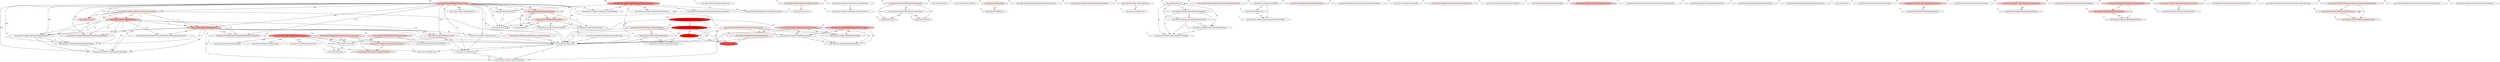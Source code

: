 digraph G {
	node [fillcolor="1 0.244 1" style=filled xlabel=244]
	"com.androvid.AndrovidApplication.onCreate()"
	node [fillcolor="1 0.244 1" style=filled xlabel=244]
	"com.androvid.AndrovidApplication.onCreate()"
	node [fillcolor="1 0.504 1" style=filled xlabel=504]
	"com.androvid.videokit.HomeActivity.onCreate()"
	node [fillcolor="1 0.504 1" style=filled xlabel=504]
	"com.androvid.videokit.HomeActivity.onCreate()"
	node [fillcolor="1 0.504 1" style=filled xlabel=504]
	"com.androvid.videokit.HomeActivity.onCreate()"
	node [fillcolor="1 0.017 1" style=filled xlabel=17]
	"com.androvid.videokit.HomeActivity.q()"
	node [fillcolor="1 0.504 1" style=filled xlabel=504]
	"com.androvid.videokit.HomeActivity.onCreate()"
	node [fillcolor="1 0.01 1" style=filled xlabel=10]
	"com.androvid.util.e.b()"
	node [fillcolor="1 0.017 1" style=filled xlabel=17]
	"com.androvid.videokit.HomeActivity.q()"
	node [fillcolor="1 0.017 1" style=filled xlabel=17]
	"com.androvid.videokit.HomeActivity.q()"
	node [fillcolor="1 0.01 1" style=filled xlabel=10]
	"com.androvid.util.e.b()"
	node [fillcolor="1 0.01 1" style=filled xlabel=10]
	"com.androvid.util.e.b()"
	node [fillcolor="1 1.354 1" style=filled xlabel=1354]
	"com.androvid.videokit.HomeActivity.onStart()"
	node [fillcolor="1 1.354 1" style=filled xlabel=1354]
	"com.androvid.videokit.HomeActivity.onStart()"
	node [fillcolor="1 1.354 1" style=filled xlabel=1354]
	"com.androvid.videokit.HomeActivity.onStart()"
	node [fillcolor="1 1.319 1" style=filled xlabel=1319]
	"com.androvid.videokit.HomeActivity.v()"
	node [fillcolor="1 1.354 1" style=filled xlabel=1354]
	"com.androvid.videokit.HomeActivity.onStart()"
	node [fillcolor="1 0.013 1" style=filled xlabel=13]
	"com.androvid.videokit.o.a()"
	node [fillcolor="1 1.354 1" style=filled xlabel=1354]
	"com.androvid.videokit.HomeActivity.onStart()"
	node [fillcolor="1 1.199 1" style=filled xlabel=1199]
	"com.androvid.a.a()"
	node [fillcolor="1 1.354 1" style=filled xlabel=1354]
	"com.androvid.videokit.HomeActivity.onStart()"
	node [fillcolor="1 0.696 1" style=filled xlabel=696]
	"com.androvid.a.b()"
	node [fillcolor="1 1.354 1" style=filled xlabel=1354]
	"com.androvid.videokit.HomeActivity.onStart()"
	node [fillcolor="1 0.296 1" style=filled xlabel=296]
	"com.androvid.a.a()"
	node [fillcolor="1 1.319 1" style=filled xlabel=1319]
	"com.androvid.videokit.HomeActivity.v()"
	node [fillcolor="1 1.319 1" style=filled xlabel=1319]
	"com.androvid.videokit.HomeActivity.v()"
	node [fillcolor="1 1.319 1" style=filled xlabel=1319]
	"com.androvid.videokit.HomeActivity.v()"
	node [fillcolor="1 0.013 1" style=filled xlabel=13]
	"com.androvid.videokit.o.a()"
	node [fillcolor="1 1.319 1" style=filled xlabel=1319]
	"com.androvid.videokit.HomeActivity.v()"
	node [fillcolor="1 1.199 1" style=filled xlabel=1199]
	"com.androvid.a.a()"
	node [fillcolor="1 1.319 1" style=filled xlabel=1319]
	"com.androvid.videokit.HomeActivity.v()"
	node [fillcolor="1 0.696 1" style=filled xlabel=696]
	"com.androvid.a.b()"
	node [fillcolor="1 1.319 1" style=filled xlabel=1319]
	"com.androvid.videokit.HomeActivity.v()"
	node [fillcolor="1 0.296 1" style=filled xlabel=296]
	"com.androvid.a.a()"
	node [fillcolor="1 0.013 1" style=filled xlabel=13]
	"com.androvid.videokit.o.a()"
	node [fillcolor="1 0.013 1" style=filled xlabel=13]
	"com.androvid.videokit.o.a()"
	node [fillcolor="1 0.013 1" style=filled xlabel=13]
	"com.androvid.videokit.o.a()"
	node [fillcolor="1 1.199 1" style=filled xlabel=1199]
	"com.androvid.a.a()"
	node [fillcolor="1 1.199 1" style=filled xlabel=1199]
	"com.androvid.a.a()"
	node [fillcolor="1 1.199 1" style=filled xlabel=1199]
	"com.androvid.a.a()"
	node [fillcolor="1 1.199 1" style=filled xlabel=1199]
	"com.androvid.a.a()"
	node [fillcolor="1 0.696 1" style=filled xlabel=696]
	"com.androvid.a.b()"
	node [fillcolor="1 1.199 1" style=filled xlabel=1199]
	"com.androvid.a.a()"
	node [fillcolor="1 0.296 1" style=filled xlabel=296]
	"com.androvid.a.a()"
	node [fillcolor="1 0.696 1" style=filled xlabel=696]
	"com.androvid.a.b()"
	node [fillcolor="1 0.696 1" style=filled xlabel=696]
	"com.androvid.a.b()"
	node [fillcolor="1 0.696 1" style=filled xlabel=696]
	"com.androvid.a.b()"
	node [fillcolor="1 0.296 1" style=filled xlabel=296]
	"com.androvid.a.a()"
	node [fillcolor="1 0.296 1" style=filled xlabel=296]
	"com.androvid.a.a()"
	node [fillcolor="1 0.296 1" style=filled xlabel=296]
	"com.androvid.a.a()"
	node [fillcolor="1 0.159 1" style=filled xlabel=159]
	"com.androvid.videokit.HomeActivity.g()"
	node [fillcolor="1 0.159 1" style=filled xlabel=159]
	"com.androvid.videokit.HomeActivity.g()"
	node [fillcolor="1 0.159 1" style=filled xlabel=159]
	"com.androvid.videokit.HomeActivity.g()"
	node [fillcolor="1 0.156 1" style=filled xlabel=156]
	"com.androvid.videokit.HomeActivity.u()"
	node [fillcolor="1 0.156 1" style=filled xlabel=156]
	"com.androvid.videokit.HomeActivity.u()"
	node [fillcolor="1 0.156 1" style=filled xlabel=156]
	"com.androvid.videokit.HomeActivity.u()"
	node [fillcolor="1 0.058 1" style=filled xlabel=58]
	"com.androvid.videokit.HomeActivity.onCreateOptionsMenu()"
	node [fillcolor="1 0.058 1" style=filled xlabel=58]
	"com.androvid.videokit.HomeActivity.onCreateOptionsMenu()"
	node [fillcolor="1 0.058 1" style=filled xlabel=58]
	"com.androvid.videokit.HomeActivity.onCreateOptionsMenu()"
	node [fillcolor="1 0.021 1" style=filled xlabel=21]
	"com.androvid.videokit.o.a()"
	node [fillcolor="1 0.021 1" style=filled xlabel=21]
	"com.androvid.videokit.o.a()"
	node [fillcolor="1 0.021 1" style=filled xlabel=21]
	"com.androvid.videokit.o.a()"
	node [fillcolor="1 0.011 1" style=filled xlabel=11]
	"com.androvid.AndrovidApplication$3.run()"
	node [fillcolor="1 0.011 1" style=filled xlabel=11]
	"com.androvid.AndrovidApplication$3.run()"
	node [fillcolor="1 0.078 1" style=filled xlabel=78]
	"com.androvid.videokit.HomeActivity$b$2.onClick()"
	node [fillcolor="1 0.078 1" style=filled xlabel=78]
	"com.androvid.videokit.HomeActivity$b$2.onClick()"
	node [fillcolor="1 0.017 1" style=filled xlabel=17]
	"com.androvid.videokit.AndrovidNoStatusBarActivity.onCreate()"
	node [fillcolor="1 0.017 1" style=filled xlabel=17]
	"com.androvid.videokit.AndrovidNoStatusBarActivity.onCreate()"
	node [fillcolor="1 0.017 1" style=filled xlabel=17]
	"com.androvid.videokit.AndrovidNoStatusBarActivity.onCreate()"
	node [fillcolor="1 0.489 1" style=filled xlabel=489]
	"com.androvid.videokit.VideoPlayerMenuActivity.onCreate()"
	node [fillcolor="1 0.489 1" style=filled xlabel=489]
	"com.androvid.videokit.VideoPlayerMenuActivity.onCreate()"
	node [fillcolor="1 0.489 1" style=filled xlabel=489]
	"com.androvid.videokit.VideoPlayerMenuActivity.onCreate()"
	node [fillcolor="1 0.489 1" style=filled xlabel=489]
	"com.androvid.videokit.VideoPlayerMenuActivity.onCreate()"
	node [fillcolor="1 0.016 1" style=filled xlabel=16]
	"com.androvid.videokit.GridMenuItem.setMenuInfo()"
	node [fillcolor="1 0.489 1" style=filled xlabel=489]
	"com.androvid.videokit.VideoPlayerMenuActivity.onCreate()"
	node [fillcolor="1 0.023 1" style=filled xlabel=23]
	"com.androvid.AndrovidApplication.attachBaseContext()"
	node [fillcolor="1 0.489 1" style=filled xlabel=489]
	"com.androvid.videokit.VideoPlayerMenuActivity.onCreate()"
	node [fillcolor="1 1.031 1" style=filled xlabel=1031]
	"com.androvid.AndrovidApplication.onCreate()"
	node [fillcolor="1 0.489 1" style=filled xlabel=489]
	"com.androvid.videokit.VideoPlayerMenuActivity.onCreate()"
	node [fillcolor="1 0.013 1" style=filled xlabel=13]
	"com.androvid.videokit.GridMenuItem.setMenuInfo()"
	node [fillcolor="1 0.016 1" style=filled xlabel=16]
	"com.androvid.videokit.GridMenuItem.setMenuInfo()"
	node [fillcolor="1 0.016 1" style=filled xlabel=16]
	"com.androvid.videokit.GridMenuItem.setMenuInfo()"
	node [fillcolor="1 0.016 1" style=filled xlabel=16]
	"com.androvid.videokit.GridMenuItem.setMenuInfo()"
	node [fillcolor="1 0.023 1" style=filled xlabel=23]
	"com.androvid.AndrovidApplication.attachBaseContext()"
	node [fillcolor="1 0.023 1" style=filled xlabel=23]
	"com.androvid.AndrovidApplication.attachBaseContext()"
	node [fillcolor="1 0.023 1" style=filled xlabel=23]
	"com.androvid.AndrovidApplication.attachBaseContext()"
	node [fillcolor="1 1.031 1" style=filled xlabel=1031]
	"com.androvid.AndrovidApplication.onCreate()"
	node [fillcolor="1 1.031 1" style=filled xlabel=1031]
	"com.androvid.AndrovidApplication.onCreate()"
	node [fillcolor="1 1.031 1" style=filled xlabel=1031]
	"com.androvid.AndrovidApplication.onCreate()"
	node [fillcolor="1 0.013 1" style=filled xlabel=13]
	"com.androvid.videokit.GridMenuItem.setMenuInfo()"
	node [fillcolor="1 1.031 1" style=filled xlabel=1031]
	"com.androvid.AndrovidApplication.onCreate()"
	node [fillcolor="1 0.075 1" style=filled xlabel=75]
	"com.androvid.videokit.VideoPlayerMenuActivity.onStart()"
	node [fillcolor="1 1.031 1" style=filled xlabel=1031]
	"com.androvid.AndrovidApplication.onCreate()"
	node [fillcolor="1 0.023 1" style=filled xlabel=23]
	"com.androvid.videokit.VideoPlayerMenuActivity.r()"
	node [fillcolor="1 1.031 1" style=filled xlabel=1031]
	"com.androvid.AndrovidApplication.onCreate()"
	node [fillcolor="1 0.024 1" style=filled xlabel=24]
	"com.androvid.videokit.VideoPlayerMenuActivity.h()"
	node [fillcolor="1 1.031 1" style=filled xlabel=1031]
	"com.androvid.AndrovidApplication.onCreate()"
	node [fillcolor="1 0.284 1" style=filled xlabel=284]
	"com.androvid.AndrovidApplication.a()"
	node [fillcolor="1 1.031 1" style=filled xlabel=1031]
	"com.androvid.AndrovidApplication.onCreate()"
	node [fillcolor="1 0.283 1" style=filled xlabel=283]
	"com.androvid.AndrovidApplication.e()"
	node [fillcolor="1 0.013 1" style=filled xlabel=13]
	"com.androvid.videokit.GridMenuItem.setMenuInfo()"
	node [fillcolor="1 0.013 1" style=filled xlabel=13]
	"com.androvid.videokit.GridMenuItem.setMenuInfo()"
	node [fillcolor="1 0.075 1" style=filled xlabel=75]
	"com.androvid.videokit.VideoPlayerMenuActivity.onStart()"
	node [fillcolor="1 0.075 1" style=filled xlabel=75]
	"com.androvid.videokit.VideoPlayerMenuActivity.onStart()"
	node [fillcolor="1 0.075 1" style=filled xlabel=75]
	"com.androvid.videokit.VideoPlayerMenuActivity.onStart()"
	node [fillcolor="1 0.023 1" style=filled xlabel=23]
	"com.androvid.videokit.VideoPlayerMenuActivity.r()"
	node [fillcolor="1 0.075 1" style=filled xlabel=75]
	"com.androvid.videokit.VideoPlayerMenuActivity.onStart()"
	node [fillcolor="1 0.024 1" style=filled xlabel=24]
	"com.androvid.videokit.VideoPlayerMenuActivity.h()"
	node [fillcolor="1 0.023 1" style=filled xlabel=23]
	"com.androvid.videokit.VideoPlayerMenuActivity.r()"
	node [fillcolor="1 0.023 1" style=filled xlabel=23]
	"com.androvid.videokit.VideoPlayerMenuActivity.r()"
	node [fillcolor="1 0.023 1" style=filled xlabel=23]
	"com.androvid.videokit.VideoPlayerMenuActivity.r()"
	node [fillcolor="1 0.024 1" style=filled xlabel=24]
	"com.androvid.videokit.VideoPlayerMenuActivity.h()"
	node [fillcolor="1 0.024 1" style=filled xlabel=24]
	"com.androvid.videokit.VideoPlayerMenuActivity.h()"
	node [fillcolor="1 0.024 1" style=filled xlabel=24]
	"com.androvid.videokit.VideoPlayerMenuActivity.h()"
	node [fillcolor="1 0.284 1" style=filled xlabel=284]
	"com.androvid.AndrovidApplication.a()"
	node [fillcolor="1 0.284 1" style=filled xlabel=284]
	"com.androvid.AndrovidApplication.a()"
	node [fillcolor="1 0.284 1" style=filled xlabel=284]
	"com.androvid.AndrovidApplication.a()"
	node [fillcolor="1 0.283 1" style=filled xlabel=283]
	"com.androvid.AndrovidApplication.e()"
	node [fillcolor="1 0.283 1" style=filled xlabel=283]
	"com.androvid.AndrovidApplication.e()"
	node [fillcolor="1 0.283 1" style=filled xlabel=283]
	"com.androvid.AndrovidApplication.e()"
	node [fillcolor="1 0.01 1" style=filled xlabel=10]
	"com.androvid.videokit.GridMenuItem.onTouchEvent()"
	node [fillcolor="1 0.01 1" style=filled xlabel=10]
	"com.androvid.videokit.GridMenuItem.onTouchEvent()"
	node [fillcolor="1 0.012 1" style=filled xlabel=12]
	"com.androvid.videokit.VideoPlayerMenuActivity.a()"
	node [fillcolor="1 0.012 1" style=filled xlabel=12]
	"com.androvid.videokit.VideoPlayerMenuActivity.a()"
	node [fillcolor="1 0.012 1" style=filled xlabel=12]
	"com.androvid.videokit.VideoPlayerMenuActivity.a()"
	node [fillcolor="1 0.01 1" style=filled xlabel=10]
	"com.androvid.videokit.VideoPlayerMenuActivity.a()"
	node [fillcolor="1 0.01 1" style=filled xlabel=10]
	"com.androvid.videokit.VideoPlayerMenuActivity.a()"
	node [fillcolor="1 0.01 1" style=filled xlabel=10]
	"com.androvid.videokit.VideoPlayerMenuActivity.a()"
	node [fillcolor="1 0.048 1" style=filled xlabel=48]
	"com.androvid.videokit.GridMenuItem$1.onClick()"
	node [fillcolor="1 0.048 1" style=filled xlabel=48]
	"com.androvid.videokit.GridMenuItem$1.onClick()"
	node [fillcolor="1 0.048 1" style=filled xlabel=48]
	"com.androvid.videokit.GridMenuItem$1.onClick()"
	node [fillcolor="1 0.017 1" style=filled xlabel=17]
	"com.androvid.videokit.VideoPlayerMenuActivity.f()"
	node [fillcolor="1 0.017 1" style=filled xlabel=17]
	"com.androvid.videokit.VideoPlayerMenuActivity.f()"
	node [fillcolor="1 0.017 1" style=filled xlabel=17]
	"com.androvid.videokit.VideoPlayerMenuActivity.f()"
	node [fillcolor="1 0.02 1" style=filled xlabel=20]
	"com.androvid.b.a.a()"
	node [fillcolor="1 0.02 1" style=filled xlabel=20]
	"com.androvid.b.a.a()"
	node [fillcolor="1 0.011 1" style=filled xlabel=11]
	"com.androvid.b.a$a.getView()"
	node [fillcolor="1 0.011 1" style=filled xlabel=11]
	"com.androvid.b.a$a.getView()"
	node [fillcolor="1 0.011 1" style=filled xlabel=11]
	"com.androvid.b.a$a.getView()"
	node [fillcolor="1 0.011 1" style=filled xlabel=11]
	"com.androvid.b.a$a.getView()"
	node [fillcolor="1 0.01 1" style=filled xlabel=10]
	"com.androvid.b.a$a.getView()"
	node [fillcolor="1 0.01 1" style=filled xlabel=10]
	"com.androvid.b.a$a.getView()"
	node [fillcolor="1 0.011 1" style=filled xlabel=11]
	"com.androvid.b.a$a.getView()"
	node [fillcolor="1 0.011 1" style=filled xlabel=11]
	"com.androvid.b.a$a.getView()"
	node [fillcolor="1 0.016 1" style=filled xlabel=16]
	"com.androvid.b.a$a.getView()"
	node [fillcolor="1 0.016 1" style=filled xlabel=16]
	"com.androvid.b.a$a.getView()"
	node [fillcolor="1 0.015 1" style=filled xlabel=15]
	"com.androvid.b.a$a.getView()"
	node [fillcolor="1 0.015 1" style=filled xlabel=15]
	"com.androvid.b.a$a.getView()"
	node [fillcolor="1 0.016 1" style=filled xlabel=16]
	"com.androvid.b.a$a.getView()"
	node [fillcolor="1 0.016 1" style=filled xlabel=16]
	"com.androvid.b.a$a.getView()"
	node [fillcolor="1 0.061 1" style=filled xlabel=61]
	"com.androvid.b.a$a.getView()"
	node [fillcolor="1 0.061 1" style=filled xlabel=61]
	"com.androvid.b.a$a.getView()"
	node [fillcolor="1 0.014 1" style=filled xlabel=14]
	"com.androvid.b.a$a.getView()"
	node [fillcolor="1 0.014 1" style=filled xlabel=14]
	"com.androvid.b.a$a.getView()"
	node [fillcolor="1 0.011 1" style=filled xlabel=11]
	"com.androvid.b.a$a.getView()"
	node [fillcolor="1 0.011 1" style=filled xlabel=11]
	"com.androvid.b.a$a.getView()"
	node [fillcolor="1 0.014 1" style=filled xlabel=14]
	"com.androvid.b.a$a.getView()"
	node [fillcolor="1 0.014 1" style=filled xlabel=14]
	"com.androvid.b.a$a.getView()"
	node [fillcolor="1 0.095 1" style=filled xlabel=95]
	"com.androvid.b.a$2.onClick()"
	node [fillcolor="1 0.095 1" style=filled xlabel=95]
	"com.androvid.b.a$2.onClick()"
	node [fillcolor="1 0.095 1" style=filled xlabel=95]
	"com.androvid.b.a$2.onClick()"
	node [fillcolor="1 0.041 1" style=filled xlabel=41]
	"com.androvid.videokit.v.a()"
	node [fillcolor="1 0.041 1" style=filled xlabel=41]
	"com.androvid.videokit.v.a()"
	node [fillcolor="1 0.041 1" style=filled xlabel=41]
	"com.androvid.videokit.v.a()"
	node [fillcolor="1 0.022 1" style=filled xlabel=22]
	"com.androvid.videokit.VideoPlayerMenuActivity.onPause()"
	node [fillcolor="1 0.022 1" style=filled xlabel=22]
	"com.androvid.videokit.VideoPlayerMenuActivity.onPause()"
	node [fillcolor="1 0.168 1" style=filled xlabel=168]
	"com.androvid.videokit.AndrovidRunnerActivity.onCreate()"
	node [fillcolor="1 0.168 1" style=filled xlabel=168]
	"com.androvid.videokit.AndrovidRunnerActivity.onCreate()"
	node [fillcolor="1 0.168 1" style=filled xlabel=168]
	"com.androvid.videokit.AndrovidRunnerActivity.onCreate()"
	node [fillcolor="1 0.111 1" style=filled xlabel=111]
	"com.androvid.videokit.AndrovidRunnerActivity.m()"
	node [fillcolor="1 0.168 1" style=filled xlabel=168]
	"com.androvid.videokit.AndrovidRunnerActivity.onCreate()"
	node [fillcolor="1 0.11 1" style=filled xlabel=110]
	"com.androvid.videokit.AndrovidRunnerActivity.n()"
	node [fillcolor="1 0.111 1" style=filled xlabel=111]
	"com.androvid.videokit.AndrovidRunnerActivity.m()"
	node [fillcolor="1 0.111 1" style=filled xlabel=111]
	"com.androvid.videokit.AndrovidRunnerActivity.m()"
	node [fillcolor="1 0.111 1" style=filled xlabel=111]
	"com.androvid.videokit.AndrovidRunnerActivity.m()"
	node [fillcolor="1 0.11 1" style=filled xlabel=110]
	"com.androvid.videokit.AndrovidRunnerActivity.n()"
	node [fillcolor="1 0.11 1" style=filled xlabel=110]
	"com.androvid.videokit.AndrovidRunnerActivity.n()"
	node [fillcolor="1 0.11 1" style=filled xlabel=110]
	"com.androvid.videokit.AndrovidRunnerActivity.n()"
	node [fillcolor="1 0.048 1" style=filled xlabel=48]
	"com.androvid.videokit.AndrovidRunnerActivity.onStart()"
	node [fillcolor="1 0.048 1" style=filled xlabel=48]
	"com.androvid.videokit.AndrovidRunnerActivity.onStart()"
	node [fillcolor="1 0.036 1" style=filled xlabel=36]
	"com.androvid.videokit.u.onCreateView()"
	node [fillcolor="1 0.036 1" style=filled xlabel=36]
	"com.androvid.videokit.u.onCreateView()"
	node [fillcolor="1 0.036 1" style=filled xlabel=36]
	"com.androvid.videokit.u.onCreateView()"
	node [fillcolor="1 0.015 1" style=filled xlabel=15]
	"com.androvid.videokit.u.a()"
	node [fillcolor="1 0.015 1" style=filled xlabel=15]
	"com.androvid.videokit.u.a()"
	node [fillcolor="1 0.015 1" style=filled xlabel=15]
	"com.androvid.videokit.u.a()"
	node [fillcolor="1 0.224 1" style=filled xlabel=224]
	"com.androvid.AndrovidApplication.onCreate()"
	node [fillcolor="1 0.224 1" style=filled xlabel=224]
	"com.androvid.AndrovidApplication.onCreate()"
	node [fillcolor="1 0.224 1" style=filled xlabel=224]
	"com.androvid.AndrovidApplication.onCreate()"
	node [fillcolor="1 0.025 1" style=filled xlabel=25]
	"com.androvid.videokit.b.b()"
	node [fillcolor="1 0.025 1" style=filled xlabel=25]
	"com.androvid.videokit.b.b()"
	node [fillcolor="1 0.025 1" style=filled xlabel=25]
	"com.androvid.videokit.b.b()"
	node [fillcolor="1 0.698 1" style=filled xlabel=698]
	"com.androvid.videokit.HomeActivity.onCreate()"
	node [fillcolor="1 0.698 1" style=filled xlabel=698]
	"com.androvid.videokit.HomeActivity.onCreate()"
	node [fillcolor="1 0.698 1" style=filled xlabel=698]
	"com.androvid.videokit.HomeActivity.onCreate()"
	node [fillcolor="1 0.016 1" style=filled xlabel=16]
	"com.androvid.videokit.o.a()"
	node [fillcolor="1 0.698 1" style=filled xlabel=698]
	"com.androvid.videokit.HomeActivity.onCreate()"
	node [fillcolor="1 0.015 1" style=filled xlabel=15]
	"com.androvid.util.e.b()"
	node [fillcolor="1 0.016 1" style=filled xlabel=16]
	"com.androvid.videokit.o.a()"
	node [fillcolor="1 0.016 1" style=filled xlabel=16]
	"com.androvid.videokit.o.a()"
	node [fillcolor="1 0.015 1" style=filled xlabel=15]
	"com.androvid.util.e.b()"
	node [fillcolor="1 0.015 1" style=filled xlabel=15]
	"com.androvid.util.e.b()"
	node [fillcolor="1 1.114 1" style=filled xlabel=1114]
	"com.androvid.videokit.HomeActivity.v()"
	node [fillcolor="1 1.114 1" style=filled xlabel=1114]
	"com.androvid.videokit.HomeActivity.v()"
	node [fillcolor="1 1.114 1" style=filled xlabel=1114]
	"com.androvid.videokit.HomeActivity.v()"
	node [fillcolor="1 1.132 1" style=filled xlabel=1132]
	"com.androvid.videokit.HomeActivity.onStart()"
	node [fillcolor="1 1.114 1" style=filled xlabel=1114]
	"com.androvid.videokit.HomeActivity.v()"
	node [fillcolor="1 1.011 1" style=filled xlabel=1011]
	"com.androvid.a.a()"
	node [fillcolor="1 1.114 1" style=filled xlabel=1114]
	"com.androvid.videokit.HomeActivity.v()"
	node [fillcolor="1 0.683 1" style=filled xlabel=683]
	"com.androvid.a.b()"
	node [fillcolor="1 1.114 1" style=filled xlabel=1114]
	"com.androvid.videokit.HomeActivity.v()"
	node [fillcolor="1 0.319 1" style=filled xlabel=319]
	"com.androvid.a.a()"
	node [fillcolor="1 1.132 1" style=filled xlabel=1132]
	"com.androvid.videokit.HomeActivity.onStart()"
	node [fillcolor="1 1.132 1" style=filled xlabel=1132]
	"com.androvid.videokit.HomeActivity.onStart()"
	node [fillcolor="1 1.132 1" style=filled xlabel=1132]
	"com.androvid.videokit.HomeActivity.onStart()"
	node [fillcolor="1 1.011 1" style=filled xlabel=1011]
	"com.androvid.a.a()"
	node [fillcolor="1 1.132 1" style=filled xlabel=1132]
	"com.androvid.videokit.HomeActivity.onStart()"
	node [fillcolor="1 0.683 1" style=filled xlabel=683]
	"com.androvid.a.b()"
	node [fillcolor="1 1.132 1" style=filled xlabel=1132]
	"com.androvid.videokit.HomeActivity.onStart()"
	node [fillcolor="1 0.319 1" style=filled xlabel=319]
	"com.androvid.a.a()"
	node [fillcolor="1 1.011 1" style=filled xlabel=1011]
	"com.androvid.a.a()"
	node [fillcolor="1 1.011 1" style=filled xlabel=1011]
	"com.androvid.a.a()"
	node [fillcolor="1 1.011 1" style=filled xlabel=1011]
	"com.androvid.a.a()"
	node [fillcolor="1 0.683 1" style=filled xlabel=683]
	"com.androvid.a.b()"
	node [fillcolor="1 1.011 1" style=filled xlabel=1011]
	"com.androvid.a.a()"
	node [fillcolor="1 0.319 1" style=filled xlabel=319]
	"com.androvid.a.a()"
	node [fillcolor="1 0.683 1" style=filled xlabel=683]
	"com.androvid.a.b()"
	node [fillcolor="1 0.683 1" style=filled xlabel=683]
	"com.androvid.a.b()"
	node [fillcolor="1 0.683 1" style=filled xlabel=683]
	"com.androvid.a.b()"
	node [fillcolor="1 0.319 1" style=filled xlabel=319]
	"com.androvid.a.a()"
	node [fillcolor="1 0.319 1" style=filled xlabel=319]
	"com.androvid.a.a()"
	node [fillcolor="1 0.319 1" style=filled xlabel=319]
	"com.androvid.a.a()"
	node [fillcolor="1 0.323 1" style=filled xlabel=323]
	"com.androvid.videokit.HomeActivity.g()"
	node [fillcolor="1 0.323 1" style=filled xlabel=323]
	"com.androvid.videokit.HomeActivity.g()"
	node [fillcolor="1 0.323 1" style=filled xlabel=323]
	"com.androvid.videokit.HomeActivity.g()"
	node [fillcolor="1 0.319 1" style=filled xlabel=319]
	"com.androvid.videokit.HomeActivity.u()"
	node [fillcolor="1 0.319 1" style=filled xlabel=319]
	"com.androvid.videokit.HomeActivity.u()"
	node [fillcolor="1 0.319 1" style=filled xlabel=319]
	"com.androvid.videokit.HomeActivity.u()"
	node [fillcolor="1 0.016 1" style=filled xlabel=16]
	"com.androvid.videokit.HomeActivity.onCreateOptionsMenu()"
	node [fillcolor="1 0.016 1" style=filled xlabel=16]
	"com.androvid.videokit.HomeActivity.onCreateOptionsMenu()"
	node [fillcolor="1 0.01 1" style=filled xlabel=10]
	"com.androvid.AndrovidApplication$3.run()"
	node [fillcolor="1 0.01 1" style=filled xlabel=10]
	"com.androvid.AndrovidApplication$3.run()"
	node [fillcolor="1 0.044 1" style=filled xlabel=44]
	"com.androvid.util.e.a()"
	node [fillcolor="1 0.044 1" style=filled xlabel=44]
	"com.androvid.util.e.a()"
	node [fillcolor="1 0.168 1" style=filled xlabel=168]
	"com.androvid.videokit.VideoListActivity.onCreate()"
	node [fillcolor="1 0.168 1" style=filled xlabel=168]
	"com.androvid.videokit.VideoListActivity.onCreate()"
	node [fillcolor="1 0.168 1" style=filled xlabel=168]
	"com.androvid.videokit.VideoListActivity.onCreate()"
	node [fillcolor="1 0.013 1" style=filled xlabel=13]
	"com.androvid.videokit.VideoListActivity.k()"
	node [fillcolor="1 0.168 1" style=filled xlabel=168]
	"com.androvid.videokit.VideoListActivity.onCreate()"
	node [fillcolor="1 0.014 1" style=filled xlabel=14]
	"com.androvid.util.e.b()"
	node [fillcolor="1 0.013 1" style=filled xlabel=13]
	"com.androvid.videokit.VideoListActivity.k()"
	node [fillcolor="1 0.013 1" style=filled xlabel=13]
	"com.androvid.videokit.VideoListActivity.k()"
	node [fillcolor="1 0.014 1" style=filled xlabel=14]
	"com.androvid.util.e.b()"
	node [fillcolor="1 0.014 1" style=filled xlabel=14]
	"com.androvid.util.e.b()"
	node [fillcolor="1 0.082 1" style=filled xlabel=82]
	"com.androvid.videokit.VideoListActivity.onStart()"
	node [fillcolor="1 0.082 1" style=filled xlabel=82]
	"com.androvid.videokit.VideoListActivity.onStart()"
	node [fillcolor="1 0.082 1" style=filled xlabel=82]
	"com.androvid.videokit.VideoListActivity.onStart()"
	node [fillcolor="1 0.054 1" style=filled xlabel=54]
	"com.androvid.videokit.VideoListActivity.l()"
	node [fillcolor="1 0.082 1" style=filled xlabel=82]
	"com.androvid.videokit.VideoListActivity.onStart()"
	node [fillcolor="1 0.01 1" style=filled xlabel=10]
	"com.androvid.videokit.o.a()"
	node [fillcolor="1 0.082 1" style=filled xlabel=82]
	"com.androvid.videokit.VideoListActivity.onStart()"
	node [fillcolor="1 0.016 1" style=filled xlabel=16]
	"com.androvid.videokit.VideoListActivity.m()"
	node [fillcolor="1 0.054 1" style=filled xlabel=54]
	"com.androvid.videokit.VideoListActivity.l()"
	node [fillcolor="1 0.054 1" style=filled xlabel=54]
	"com.androvid.videokit.VideoListActivity.l()"
	node [fillcolor="1 0.054 1" style=filled xlabel=54]
	"com.androvid.videokit.VideoListActivity.l()"
	node [fillcolor="1 0.01 1" style=filled xlabel=10]
	"com.androvid.videokit.o.a()"
	node [fillcolor="1 0.054 1" style=filled xlabel=54]
	"com.androvid.videokit.VideoListActivity.l()"
	node [fillcolor="1 0.016 1" style=filled xlabel=16]
	"com.androvid.videokit.VideoListActivity.m()"
	node [fillcolor="1 0.01 1" style=filled xlabel=10]
	"com.androvid.videokit.o.a()"
	node [fillcolor="1 0.01 1" style=filled xlabel=10]
	"com.androvid.videokit.o.a()"
	node [fillcolor="1 0.01 1" style=filled xlabel=10]
	"com.androvid.videokit.o.a()"
	node [fillcolor="1 0.016 1" style=filled xlabel=16]
	"com.androvid.videokit.VideoListActivity.m()"
	node [fillcolor="1 0.016 1" style=filled xlabel=16]
	"com.androvid.videokit.VideoListActivity.m()"
	node [fillcolor="1 0.016 1" style=filled xlabel=16]
	"com.androvid.videokit.VideoListActivity.m()"
	node [fillcolor="1 0.01 1" style=filled xlabel=10]
	"com.androvid.videokit.s.b()"
	node [fillcolor="1 0.01 1" style=filled xlabel=10]
	"com.androvid.videokit.s.b()"
	node [fillcolor="1 0.021 1" style=filled xlabel=21]
	"com.androvid.videokit.o.a()"
	node [fillcolor="1 0.021 1" style=filled xlabel=21]
	"com.androvid.videokit.o.a()"
	node [fillcolor="1 0.021 1" style=filled xlabel=21]
	"com.androvid.videokit.o.a()"
	node [fillcolor="1 0.022 1" style=filled xlabel=22]
	"com.androvid.videokit.s.b()"
	node [fillcolor="1 0.021 1" style=filled xlabel=21]
	"com.androvid.videokit.o.a()"
	node [fillcolor="1 0.022 1" style=filled xlabel=22]
	"com.androvid.videokit.s.getItemViewType()"
	node [fillcolor="1 0.021 1" style=filled xlabel=21]
	"com.androvid.videokit.o.a()"
	node [fillcolor="1 1.349 1" style=filled xlabel=1349]
	"com.androvid.AndrovidApplication.onCreate()"
	node [fillcolor="1 0.021 1" style=filled xlabel=21]
	"com.androvid.videokit.o.a()"
	node [fillcolor="1 0.073 1" style=filled xlabel=73]
	"com.androvid.videokit.b.b()"
	node [fillcolor="1 0.022 1" style=filled xlabel=22]
	"com.androvid.videokit.s.b()"
	node [fillcolor="1 0.022 1" style=filled xlabel=22]
	"com.androvid.videokit.s.b()"
	node [fillcolor="1 0.022 1" style=filled xlabel=22]
	"com.androvid.videokit.s.b()"
	node [fillcolor="1 0.022 1" style=filled xlabel=22]
	"com.androvid.videokit.s.getItemViewType()"
	node [fillcolor="1 0.022 1" style=filled xlabel=22]
	"com.androvid.videokit.s.b()"
	node [fillcolor="1 1.349 1" style=filled xlabel=1349]
	"com.androvid.AndrovidApplication.onCreate()"
	node [fillcolor="1 0.022 1" style=filled xlabel=22]
	"com.androvid.videokit.s.b()"
	node [fillcolor="1 0.073 1" style=filled xlabel=73]
	"com.androvid.videokit.b.b()"
	node [fillcolor="1 0.022 1" style=filled xlabel=22]
	"com.androvid.videokit.s.getItemViewType()"
	node [fillcolor="1 0.022 1" style=filled xlabel=22]
	"com.androvid.videokit.s.getItemViewType()"
	node [fillcolor="1 0.022 1" style=filled xlabel=22]
	"com.androvid.videokit.s.getItemViewType()"
	node [fillcolor="1 1.349 1" style=filled xlabel=1349]
	"com.androvid.AndrovidApplication.onCreate()"
	node [fillcolor="1 0.022 1" style=filled xlabel=22]
	"com.androvid.videokit.s.getItemViewType()"
	node [fillcolor="1 0.073 1" style=filled xlabel=73]
	"com.androvid.videokit.b.b()"
	node [fillcolor="1 1.349 1" style=filled xlabel=1349]
	"com.androvid.AndrovidApplication.onCreate()"
	node [fillcolor="1 1.349 1" style=filled xlabel=1349]
	"com.androvid.AndrovidApplication.onCreate()"
	node [fillcolor="1 1.349 1" style=filled xlabel=1349]
	"com.androvid.AndrovidApplication.onCreate()"
	node [fillcolor="1 0.073 1" style=filled xlabel=73]
	"com.androvid.videokit.b.b()"
	node [fillcolor="1 1.349 1" style=filled xlabel=1349]
	"com.androvid.AndrovidApplication.onCreate()"
	node [fillcolor="1 0.021 1" style=filled xlabel=21]
	"com.androvid.e.a()"
	node [fillcolor="1 1.349 1" style=filled xlabel=1349]
	"com.androvid.AndrovidApplication.onCreate()"
	node [fillcolor="1 0.01 1" style=filled xlabel=10]
	"com.androvid.videokit.o.a()"
	node [fillcolor="1 1.349 1" style=filled xlabel=1349]
	"com.androvid.AndrovidApplication.onCreate()"
	node [fillcolor="1 0.013 1" style=filled xlabel=13]
	"com.androvid.videokit.s.getItemCount()"
	node [fillcolor="1 1.349 1" style=filled xlabel=1349]
	"com.androvid.AndrovidApplication.onCreate()"
	node [fillcolor="1 0.011 1" style=filled xlabel=11]
	"com.androvid.videokit.s.b()"
	node [fillcolor="1 1.349 1" style=filled xlabel=1349]
	"com.androvid.AndrovidApplication.onCreate()"
	node [fillcolor="1 0.012 1" style=filled xlabel=12]
	"com.androvid.videokit.o.a()"
	node [fillcolor="1 1.349 1" style=filled xlabel=1349]
	"com.androvid.AndrovidApplication.onCreate()"
	node [fillcolor="1 0.012 1" style=filled xlabel=12]
	"com.androvid.videokit.s.getItemViewType()"
	node [fillcolor="1 1.349 1" style=filled xlabel=1349]
	"com.androvid.AndrovidApplication.onCreate()"
	node [fillcolor="1 0.011 1" style=filled xlabel=11]
	"com.androvid.videokit.o.a()"
	node [fillcolor="1 1.349 1" style=filled xlabel=1349]
	"com.androvid.AndrovidApplication.onCreate()"
	node [fillcolor="1 0.012 1" style=filled xlabel=12]
	"com.androvid.videokit.s.getItemCount()"
	node [fillcolor="1 1.349 1" style=filled xlabel=1349]
	"com.androvid.AndrovidApplication.onCreate()"
	node [fillcolor="1 0.011 1" style=filled xlabel=11]
	"com.androvid.videokit.s.b()"
	node [fillcolor="1 1.349 1" style=filled xlabel=1349]
	"com.androvid.AndrovidApplication.onCreate()"
	node [fillcolor="1 0.016 1" style=filled xlabel=16]
	"com.androvid.videokit.o.a()"
	node [fillcolor="1 1.349 1" style=filled xlabel=1349]
	"com.androvid.AndrovidApplication.onCreate()"
	node [fillcolor="1 0.023 1" style=filled xlabel=23]
	"com.androvid.videokit.s.getItemViewType()"
	node [fillcolor="1 1.349 1" style=filled xlabel=1349]
	"com.androvid.AndrovidApplication.onCreate()"
	node [fillcolor="1 0.019 1" style=filled xlabel=19]
	"com.androvid.videokit.s.b()"
	node [fillcolor="1 1.349 1" style=filled xlabel=1349]
	"com.androvid.AndrovidApplication.onCreate()"
	node [fillcolor="1 0.014 1" style=filled xlabel=14]
	"com.androvid.videokit.s.getItemViewType()"
	node [fillcolor="1 1.349 1" style=filled xlabel=1349]
	"com.androvid.AndrovidApplication.onCreate()"
	node [fillcolor="1 0.038 1" style=filled xlabel=38]
	"com.androvid.videokit.o.a()"
	node [fillcolor="1 1.349 1" style=filled xlabel=1349]
	"com.androvid.AndrovidApplication.onCreate()"
	node [fillcolor="1 0.06 1" style=filled xlabel=60]
	"com.androvid.videokit.s.getItemCount()"
	node [fillcolor="1 1.349 1" style=filled xlabel=1349]
	"com.androvid.AndrovidApplication.onCreate()"
	node [fillcolor="1 0.052 1" style=filled xlabel=52]
	"com.androvid.videokit.s.b()"
	node [fillcolor="1 1.349 1" style=filled xlabel=1349]
	"com.androvid.AndrovidApplication.onCreate()"
	node [fillcolor="1 0.017 1" style=filled xlabel=17]
	"com.androvid.videokit.o.a()"
	node [fillcolor="1 1.349 1" style=filled xlabel=1349]
	"com.androvid.AndrovidApplication.onCreate()"
	node [fillcolor="1 0.017 1" style=filled xlabel=17]
	"com.androvid.videokit.s.getItemViewType()"
	node [fillcolor="1 1.349 1" style=filled xlabel=1349]
	"com.androvid.AndrovidApplication.onCreate()"
	node [fillcolor="1 0.013 1" style=filled xlabel=13]
	"com.androvid.videokit.o.a()"
	node [fillcolor="1 1.349 1" style=filled xlabel=1349]
	"com.androvid.AndrovidApplication.onCreate()"
	node [fillcolor="1 0.014 1" style=filled xlabel=14]
	"com.androvid.videokit.s.b()"
	node [fillcolor="1 1.349 1" style=filled xlabel=1349]
	"com.androvid.AndrovidApplication.onCreate()"
	node [fillcolor="1 0.014 1" style=filled xlabel=14]
	"com.androvid.videokit.s.getItemViewType()"
	node [fillcolor="1 1.349 1" style=filled xlabel=1349]
	"com.androvid.AndrovidApplication.onCreate()"
	node [fillcolor="1 0.014 1" style=filled xlabel=14]
	"com.androvid.videokit.s.getItemViewType()"
	node [fillcolor="1 1.349 1" style=filled xlabel=1349]
	"com.androvid.AndrovidApplication.onCreate()"
	node [fillcolor="1 0.014 1" style=filled xlabel=14]
	"com.androvid.videokit.o.a()"
	node [fillcolor="1 1.349 1" style=filled xlabel=1349]
	"com.androvid.AndrovidApplication.onCreate()"
	node [fillcolor="1 0.016 1" style=filled xlabel=16]
	"com.androvid.videokit.s.getItemCount()"
	node [fillcolor="1 1.349 1" style=filled xlabel=1349]
	"com.androvid.AndrovidApplication.onCreate()"
	node [fillcolor="1 0.015 1" style=filled xlabel=15]
	"com.androvid.videokit.s.b()"
	node [fillcolor="1 1.349 1" style=filled xlabel=1349]
	"com.androvid.AndrovidApplication.onCreate()"
	node [fillcolor="1 0.06 1" style=filled xlabel=60]
	"com.androvid.videokit.o.a()"
	node [fillcolor="1 1.349 1" style=filled xlabel=1349]
	"com.androvid.AndrovidApplication.onCreate()"
	node [fillcolor="1 0.077 1" style=filled xlabel=77]
	"com.androvid.videokit.HomeActivity.g()"
	node [fillcolor="1 1.349 1" style=filled xlabel=1349]
	"com.androvid.AndrovidApplication.onCreate()"
	node [fillcolor="1 0.076 1" style=filled xlabel=76]
	"com.androvid.videokit.HomeActivity.u()"
	node [fillcolor="1 1.349 1" style=filled xlabel=1349]
	"com.androvid.AndrovidApplication.onCreate()"
	node [fillcolor="1 0.012 1" style=filled xlabel=12]
	"com.androvid.d.c()"
	node [fillcolor="1 1.349 1" style=filled xlabel=1349]
	"com.androvid.AndrovidApplication.onCreate()"
	node [fillcolor="1 0.01 1" style=filled xlabel=10]
	"com.androvid.videokit.HomeActivity$b.a()"
	node [fillcolor="1 1.349 1" style=filled xlabel=1349]
	"com.androvid.AndrovidApplication.onCreate()"
	node [fillcolor="1 0.42 1" style=filled xlabel=420]
	"com.androvid.AndrovidApplication.e()"
	node [fillcolor="1 1.349 1" style=filled xlabel=1349]
	"com.androvid.AndrovidApplication.onCreate()"
	node [fillcolor="1 0.012 1" style=filled xlabel=12]
	"com.androvid.videokit.s.getItemCount()"
	node [fillcolor="1 1.349 1" style=filled xlabel=1349]
	"com.androvid.AndrovidApplication.onCreate()"
	node [fillcolor="1 0.01 1" style=filled xlabel=10]
	"com.androvid.videokit.s.b()"
	node [fillcolor="1 1.349 1" style=filled xlabel=1349]
	"com.androvid.AndrovidApplication.onCreate()"
	node [fillcolor="1 0.016 1" style=filled xlabel=16]
	"com.androvid.videokit.o.a()"
	node [fillcolor="1 1.349 1" style=filled xlabel=1349]
	"com.androvid.AndrovidApplication.onCreate()"
	node [fillcolor="1 0.018 1" style=filled xlabel=18]
	"com.androvid.videokit.s.getItemCount()"
	node [fillcolor="1 1.349 1" style=filled xlabel=1349]
	"com.androvid.AndrovidApplication.onCreate()"
	node [fillcolor="1 0.017 1" style=filled xlabel=17]
	"com.androvid.videokit.s.b()"
	node [fillcolor="1 1.349 1" style=filled xlabel=1349]
	"com.androvid.AndrovidApplication.onCreate()"
	node [fillcolor="1 0.013 1" style=filled xlabel=13]
	"com.androvid.videokit.o.a()"
	node [fillcolor="1 1.349 1" style=filled xlabel=1349]
	"com.androvid.AndrovidApplication.onCreate()"
	node [fillcolor="1 0.013 1" style=filled xlabel=13]
	"com.androvid.videokit.s.getItemViewType()"
	node [fillcolor="1 1.349 1" style=filled xlabel=1349]
	"com.androvid.AndrovidApplication.onCreate()"
	node [fillcolor="1 0.026 1" style=filled xlabel=26]
	"com.androvid.videokit.s.getItemCount()"
	node [fillcolor="1 1.349 1" style=filled xlabel=1349]
	"com.androvid.AndrovidApplication.onCreate()"
	node [fillcolor="1 0.024 1" style=filled xlabel=24]
	"com.androvid.videokit.s.b()"
	node [fillcolor="1 1.349 1" style=filled xlabel=1349]
	"com.androvid.AndrovidApplication.onCreate()"
	node [fillcolor="1 0.023 1" style=filled xlabel=23]
	"com.androvid.videokit.s.b()"
	node [fillcolor="1 1.349 1" style=filled xlabel=1349]
	"com.androvid.AndrovidApplication.onCreate()"
	node [fillcolor="1 0.02 1" style=filled xlabel=20]
	"com.androvid.videokit.s.getItemViewType()"
	node [fillcolor="1 0.073 1" style=filled xlabel=73]
	"com.androvid.videokit.b.b()"
	node [fillcolor="1 0.073 1" style=filled xlabel=73]
	"com.androvid.videokit.b.b()"
	node [fillcolor="1 0.073 1" style=filled xlabel=73]
	"com.androvid.videokit.b.b()"
	node [fillcolor="1 0.021 1" style=filled xlabel=21]
	"com.androvid.e.a()"
	node [fillcolor="1 0.021 1" style=filled xlabel=21]
	"com.androvid.e.a()"
	node [fillcolor="1 0.021 1" style=filled xlabel=21]
	"com.androvid.e.a()"
	node [fillcolor="1 0.01 1" style=filled xlabel=10]
	"com.androvid.videokit.o.a()"
	node [fillcolor="1 0.01 1" style=filled xlabel=10]
	"com.androvid.videokit.o.a()"
	node [fillcolor="1 0.01 1" style=filled xlabel=10]
	"com.androvid.videokit.o.a()"
	node [fillcolor="1 0.013 1" style=filled xlabel=13]
	"com.androvid.videokit.s.getItemCount()"
	node [fillcolor="1 0.01 1" style=filled xlabel=10]
	"com.androvid.videokit.o.a()"
	node [fillcolor="1 0.011 1" style=filled xlabel=11]
	"com.androvid.videokit.s.b()"
	node [fillcolor="1 0.013 1" style=filled xlabel=13]
	"com.androvid.videokit.s.getItemCount()"
	node [fillcolor="1 0.013 1" style=filled xlabel=13]
	"com.androvid.videokit.s.getItemCount()"
	node [fillcolor="1 0.013 1" style=filled xlabel=13]
	"com.androvid.videokit.s.getItemCount()"
	node [fillcolor="1 0.011 1" style=filled xlabel=11]
	"com.androvid.videokit.s.b()"
	node [fillcolor="1 0.013 1" style=filled xlabel=13]
	"com.androvid.videokit.s.getItemCount()"
	node [fillcolor="1 0.012 1" style=filled xlabel=12]
	"com.androvid.videokit.o.a()"
	node [fillcolor="1 0.013 1" style=filled xlabel=13]
	"com.androvid.videokit.s.getItemCount()"
	node [fillcolor="1 0.012 1" style=filled xlabel=12]
	"com.androvid.videokit.s.getItemViewType()"
	node [fillcolor="1 0.011 1" style=filled xlabel=11]
	"com.androvid.videokit.s.b()"
	node [fillcolor="1 0.011 1" style=filled xlabel=11]
	"com.androvid.videokit.s.b()"
	node [fillcolor="1 0.012 1" style=filled xlabel=12]
	"com.androvid.videokit.o.a()"
	node [fillcolor="1 0.012 1" style=filled xlabel=12]
	"com.androvid.videokit.o.a()"
	node [fillcolor="1 0.012 1" style=filled xlabel=12]
	"com.androvid.videokit.o.a()"
	node [fillcolor="1 0.012 1" style=filled xlabel=12]
	"com.androvid.videokit.s.getItemViewType()"
	node [fillcolor="1 0.012 1" style=filled xlabel=12]
	"com.androvid.videokit.s.getItemViewType()"
	node [fillcolor="1 0.012 1" style=filled xlabel=12]
	"com.androvid.videokit.s.getItemViewType()"
	node [fillcolor="1 0.011 1" style=filled xlabel=11]
	"com.androvid.videokit.o.a()"
	node [fillcolor="1 0.011 1" style=filled xlabel=11]
	"com.androvid.videokit.o.a()"
	node [fillcolor="1 0.011 1" style=filled xlabel=11]
	"com.androvid.videokit.o.a()"
	node [fillcolor="1 0.012 1" style=filled xlabel=12]
	"com.androvid.videokit.s.getItemCount()"
	node [fillcolor="1 0.011 1" style=filled xlabel=11]
	"com.androvid.videokit.o.a()"
	node [fillcolor="1 0.011 1" style=filled xlabel=11]
	"com.androvid.videokit.s.b()"
	node [fillcolor="1 0.012 1" style=filled xlabel=12]
	"com.androvid.videokit.s.getItemCount()"
	node [fillcolor="1 0.012 1" style=filled xlabel=12]
	"com.androvid.videokit.s.getItemCount()"
	node [fillcolor="1 0.012 1" style=filled xlabel=12]
	"com.androvid.videokit.s.getItemCount()"
	node [fillcolor="1 0.011 1" style=filled xlabel=11]
	"com.androvid.videokit.s.b()"
	node [fillcolor="1 0.012 1" style=filled xlabel=12]
	"com.androvid.videokit.s.getItemCount()"
	node [fillcolor="1 0.016 1" style=filled xlabel=16]
	"com.androvid.videokit.o.a()"
	node [fillcolor="1 0.012 1" style=filled xlabel=12]
	"com.androvid.videokit.s.getItemCount()"
	node [fillcolor="1 0.023 1" style=filled xlabel=23]
	"com.androvid.videokit.s.getItemViewType()"
	node [fillcolor="1 0.011 1" style=filled xlabel=11]
	"com.androvid.videokit.s.b()"
	node [fillcolor="1 0.011 1" style=filled xlabel=11]
	"com.androvid.videokit.s.b()"
	node [fillcolor="1 0.016 1" style=filled xlabel=16]
	"com.androvid.videokit.o.a()"
	node [fillcolor="1 0.016 1" style=filled xlabel=16]
	"com.androvid.videokit.o.a()"
	node [fillcolor="1 0.016 1" style=filled xlabel=16]
	"com.androvid.videokit.o.a()"
	node [fillcolor="1 0.023 1" style=filled xlabel=23]
	"com.androvid.videokit.s.getItemViewType()"
	node [fillcolor="1 0.023 1" style=filled xlabel=23]
	"com.androvid.videokit.s.getItemViewType()"
	node [fillcolor="1 0.023 1" style=filled xlabel=23]
	"com.androvid.videokit.s.getItemViewType()"
	node [fillcolor="1 0.019 1" style=filled xlabel=19]
	"com.androvid.videokit.s.b()"
	node [fillcolor="1 0.019 1" style=filled xlabel=19]
	"com.androvid.videokit.s.b()"
	node [fillcolor="1 0.019 1" style=filled xlabel=19]
	"com.androvid.videokit.s.b()"
	node [fillcolor="1 0.014 1" style=filled xlabel=14]
	"com.androvid.videokit.s.getItemViewType()"
	node [fillcolor="1 0.014 1" style=filled xlabel=14]
	"com.androvid.videokit.s.getItemViewType()"
	node [fillcolor="1 0.014 1" style=filled xlabel=14]
	"com.androvid.videokit.s.getItemViewType()"
	node [fillcolor="1 0.038 1" style=filled xlabel=38]
	"com.androvid.videokit.o.a()"
	node [fillcolor="1 0.038 1" style=filled xlabel=38]
	"com.androvid.videokit.o.a()"
	node [fillcolor="1 0.038 1" style=filled xlabel=38]
	"com.androvid.videokit.o.a()"
	node [fillcolor="1 0.06 1" style=filled xlabel=60]
	"com.androvid.videokit.s.getItemCount()"
	node [fillcolor="1 0.038 1" style=filled xlabel=38]
	"com.androvid.videokit.o.a()"
	node [fillcolor="1 0.052 1" style=filled xlabel=52]
	"com.androvid.videokit.s.b()"
	node [fillcolor="1 0.06 1" style=filled xlabel=60]
	"com.androvid.videokit.s.getItemCount()"
	node [fillcolor="1 0.06 1" style=filled xlabel=60]
	"com.androvid.videokit.s.getItemCount()"
	node [fillcolor="1 0.06 1" style=filled xlabel=60]
	"com.androvid.videokit.s.getItemCount()"
	node [fillcolor="1 0.052 1" style=filled xlabel=52]
	"com.androvid.videokit.s.b()"
	node [fillcolor="1 0.052 1" style=filled xlabel=52]
	"com.androvid.videokit.s.b()"
	node [fillcolor="1 0.052 1" style=filled xlabel=52]
	"com.androvid.videokit.s.b()"
	node [fillcolor="1 0.017 1" style=filled xlabel=17]
	"com.androvid.videokit.o.a()"
	node [fillcolor="1 0.017 1" style=filled xlabel=17]
	"com.androvid.videokit.o.a()"
	node [fillcolor="1 0.017 1" style=filled xlabel=17]
	"com.androvid.videokit.o.a()"
	node [fillcolor="1 0.017 1" style=filled xlabel=17]
	"com.androvid.videokit.s.getItemViewType()"
	node [fillcolor="1 0.017 1" style=filled xlabel=17]
	"com.androvid.videokit.s.getItemViewType()"
	node [fillcolor="1 0.017 1" style=filled xlabel=17]
	"com.androvid.videokit.s.getItemViewType()"
	node [fillcolor="1 0.013 1" style=filled xlabel=13]
	"com.androvid.videokit.o.a()"
	node [fillcolor="1 0.013 1" style=filled xlabel=13]
	"com.androvid.videokit.o.a()"
	node [fillcolor="1 0.013 1" style=filled xlabel=13]
	"com.androvid.videokit.o.a()"
	node [fillcolor="1 0.014 1" style=filled xlabel=14]
	"com.androvid.videokit.s.b()"
	node [fillcolor="1 0.013 1" style=filled xlabel=13]
	"com.androvid.videokit.o.a()"
	node [fillcolor="1 0.014 1" style=filled xlabel=14]
	"com.androvid.videokit.s.getItemViewType()"
	node [fillcolor="1 0.014 1" style=filled xlabel=14]
	"com.androvid.videokit.s.b()"
	node [fillcolor="1 0.014 1" style=filled xlabel=14]
	"com.androvid.videokit.s.b()"
	node [fillcolor="1 0.014 1" style=filled xlabel=14]
	"com.androvid.videokit.s.b()"
	node [fillcolor="1 0.014 1" style=filled xlabel=14]
	"com.androvid.videokit.s.getItemViewType()"
	node [fillcolor="1 0.014 1" style=filled xlabel=14]
	"com.androvid.videokit.s.getItemViewType()"
	node [fillcolor="1 0.014 1" style=filled xlabel=14]
	"com.androvid.videokit.s.getItemViewType()"
	node [fillcolor="1 0.014 1" style=filled xlabel=14]
	"com.androvid.videokit.s.getItemViewType()"
	node [fillcolor="1 0.014 1" style=filled xlabel=14]
	"com.androvid.videokit.s.getItemViewType()"
	node [fillcolor="1 0.014 1" style=filled xlabel=14]
	"com.androvid.videokit.o.a()"
	node [fillcolor="1 0.014 1" style=filled xlabel=14]
	"com.androvid.videokit.o.a()"
	node [fillcolor="1 0.014 1" style=filled xlabel=14]
	"com.androvid.videokit.o.a()"
	node [fillcolor="1 0.016 1" style=filled xlabel=16]
	"com.androvid.videokit.s.getItemCount()"
	node [fillcolor="1 0.014 1" style=filled xlabel=14]
	"com.androvid.videokit.o.a()"
	node [fillcolor="1 0.015 1" style=filled xlabel=15]
	"com.androvid.videokit.s.b()"
	node [fillcolor="1 0.016 1" style=filled xlabel=16]
	"com.androvid.videokit.s.getItemCount()"
	node [fillcolor="1 0.016 1" style=filled xlabel=16]
	"com.androvid.videokit.s.getItemCount()"
	node [fillcolor="1 0.016 1" style=filled xlabel=16]
	"com.androvid.videokit.s.getItemCount()"
	node [fillcolor="1 0.015 1" style=filled xlabel=15]
	"com.androvid.videokit.s.b()"
	node [fillcolor="1 0.015 1" style=filled xlabel=15]
	"com.androvid.videokit.s.b()"
	node [fillcolor="1 0.015 1" style=filled xlabel=15]
	"com.androvid.videokit.s.b()"
	node [fillcolor="1 0.06 1" style=filled xlabel=60]
	"com.androvid.videokit.o.a()"
	node [fillcolor="1 0.06 1" style=filled xlabel=60]
	"com.androvid.videokit.o.a()"
	node [fillcolor="1 0.077 1" style=filled xlabel=77]
	"com.androvid.videokit.HomeActivity.g()"
	node [fillcolor="1 0.077 1" style=filled xlabel=77]
	"com.androvid.videokit.HomeActivity.g()"
	node [fillcolor="1 0.077 1" style=filled xlabel=77]
	"com.androvid.videokit.HomeActivity.g()"
	node [fillcolor="1 0.076 1" style=filled xlabel=76]
	"com.androvid.videokit.HomeActivity.u()"
	node [fillcolor="1 0.077 1" style=filled xlabel=77]
	"com.androvid.videokit.HomeActivity.g()"
	node [fillcolor="1 0.012 1" style=filled xlabel=12]
	"com.androvid.d.c()"
	node [fillcolor="1 0.077 1" style=filled xlabel=77]
	"com.androvid.videokit.HomeActivity.g()"
	node [fillcolor="1 0.01 1" style=filled xlabel=10]
	"com.androvid.videokit.HomeActivity$b.a()"
	node [fillcolor="1 0.077 1" style=filled xlabel=77]
	"com.androvid.videokit.HomeActivity.g()"
	node [fillcolor="1 0.42 1" style=filled xlabel=420]
	"com.androvid.AndrovidApplication.e()"
	node [fillcolor="1 0.076 1" style=filled xlabel=76]
	"com.androvid.videokit.HomeActivity.u()"
	node [fillcolor="1 0.076 1" style=filled xlabel=76]
	"com.androvid.videokit.HomeActivity.u()"
	node [fillcolor="1 0.076 1" style=filled xlabel=76]
	"com.androvid.videokit.HomeActivity.u()"
	node [fillcolor="1 0.012 1" style=filled xlabel=12]
	"com.androvid.d.c()"
	node [fillcolor="1 0.076 1" style=filled xlabel=76]
	"com.androvid.videokit.HomeActivity.u()"
	node [fillcolor="1 0.01 1" style=filled xlabel=10]
	"com.androvid.videokit.HomeActivity$b.a()"
	node [fillcolor="1 0.076 1" style=filled xlabel=76]
	"com.androvid.videokit.HomeActivity.u()"
	node [fillcolor="1 0.42 1" style=filled xlabel=420]
	"com.androvid.AndrovidApplication.e()"
	node [fillcolor="1 0.012 1" style=filled xlabel=12]
	"com.androvid.d.c()"
	node [fillcolor="1 0.012 1" style=filled xlabel=12]
	"com.androvid.d.c()"
	node [fillcolor="1 0.01 1" style=filled xlabel=10]
	"com.androvid.videokit.HomeActivity$b.a()"
	node [fillcolor="1 0.01 1" style=filled xlabel=10]
	"com.androvid.videokit.HomeActivity$b.a()"
	node [fillcolor="1 0.01 1" style=filled xlabel=10]
	"com.androvid.videokit.HomeActivity$b.a()"
	node [fillcolor="1 0.42 1" style=filled xlabel=420]
	"com.androvid.AndrovidApplication.e()"
	node [fillcolor="1 0.42 1" style=filled xlabel=420]
	"com.androvid.AndrovidApplication.e()"
	node [fillcolor="1 0.42 1" style=filled xlabel=420]
	"com.androvid.AndrovidApplication.e()"
	node [fillcolor="1 0.42 1" style=filled xlabel=420]
	"com.androvid.AndrovidApplication.e()"
	node [fillcolor="1 0.012 1" style=filled xlabel=12]
	"com.androvid.videokit.s.getItemCount()"
	node [fillcolor="1 0.42 1" style=filled xlabel=420]
	"com.androvid.AndrovidApplication.e()"
	node [fillcolor="1 0.01 1" style=filled xlabel=10]
	"com.androvid.videokit.s.b()"
	node [fillcolor="1 0.42 1" style=filled xlabel=420]
	"com.androvid.AndrovidApplication.e()"
	node [fillcolor="1 0.016 1" style=filled xlabel=16]
	"com.androvid.videokit.o.a()"
	node [fillcolor="1 0.42 1" style=filled xlabel=420]
	"com.androvid.AndrovidApplication.e()"
	node [fillcolor="1 0.018 1" style=filled xlabel=18]
	"com.androvid.videokit.s.getItemCount()"
	node [fillcolor="1 0.42 1" style=filled xlabel=420]
	"com.androvid.AndrovidApplication.e()"
	node [fillcolor="1 0.017 1" style=filled xlabel=17]
	"com.androvid.videokit.s.b()"
	node [fillcolor="1 0.42 1" style=filled xlabel=420]
	"com.androvid.AndrovidApplication.e()"
	node [fillcolor="1 0.013 1" style=filled xlabel=13]
	"com.androvid.videokit.o.a()"
	node [fillcolor="1 0.42 1" style=filled xlabel=420]
	"com.androvid.AndrovidApplication.e()"
	node [fillcolor="1 0.013 1" style=filled xlabel=13]
	"com.androvid.videokit.s.getItemViewType()"
	node [fillcolor="1 0.42 1" style=filled xlabel=420]
	"com.androvid.AndrovidApplication.e()"
	node [fillcolor="1 0.026 1" style=filled xlabel=26]
	"com.androvid.videokit.s.getItemCount()"
	node [fillcolor="1 0.42 1" style=filled xlabel=420]
	"com.androvid.AndrovidApplication.e()"
	node [fillcolor="1 0.024 1" style=filled xlabel=24]
	"com.androvid.videokit.s.b()"
	node [fillcolor="1 0.42 1" style=filled xlabel=420]
	"com.androvid.AndrovidApplication.e()"
	node [fillcolor="1 0.023 1" style=filled xlabel=23]
	"com.androvid.videokit.s.b()"
	node [fillcolor="1 0.42 1" style=filled xlabel=420]
	"com.androvid.AndrovidApplication.e()"
	node [fillcolor="1 0.02 1" style=filled xlabel=20]
	"com.androvid.videokit.s.getItemViewType()"
	node [fillcolor="1 0.012 1" style=filled xlabel=12]
	"com.androvid.videokit.s.getItemCount()"
	node [fillcolor="1 0.012 1" style=filled xlabel=12]
	"com.androvid.videokit.s.getItemCount()"
	node [fillcolor="1 0.012 1" style=filled xlabel=12]
	"com.androvid.videokit.s.getItemCount()"
	node [fillcolor="1 0.01 1" style=filled xlabel=10]
	"com.androvid.videokit.s.b()"
	node [fillcolor="1 0.012 1" style=filled xlabel=12]
	"com.androvid.videokit.s.getItemCount()"
	node [fillcolor="1 0.016 1" style=filled xlabel=16]
	"com.androvid.videokit.o.a()"
	node [fillcolor="1 0.012 1" style=filled xlabel=12]
	"com.androvid.videokit.s.getItemCount()"
	node [fillcolor="1 0.018 1" style=filled xlabel=18]
	"com.androvid.videokit.s.getItemCount()"
	node [fillcolor="1 0.012 1" style=filled xlabel=12]
	"com.androvid.videokit.s.getItemCount()"
	node [fillcolor="1 0.017 1" style=filled xlabel=17]
	"com.androvid.videokit.s.b()"
	node [fillcolor="1 0.01 1" style=filled xlabel=10]
	"com.androvid.videokit.s.b()"
	node [fillcolor="1 0.01 1" style=filled xlabel=10]
	"com.androvid.videokit.s.b()"
	node [fillcolor="1 0.016 1" style=filled xlabel=16]
	"com.androvid.videokit.o.a()"
	node [fillcolor="1 0.016 1" style=filled xlabel=16]
	"com.androvid.videokit.o.a()"
	node [fillcolor="1 0.016 1" style=filled xlabel=16]
	"com.androvid.videokit.o.a()"
	node [fillcolor="1 0.018 1" style=filled xlabel=18]
	"com.androvid.videokit.s.getItemCount()"
	node [fillcolor="1 0.016 1" style=filled xlabel=16]
	"com.androvid.videokit.o.a()"
	node [fillcolor="1 0.017 1" style=filled xlabel=17]
	"com.androvid.videokit.s.b()"
	node [fillcolor="1 0.018 1" style=filled xlabel=18]
	"com.androvid.videokit.s.getItemCount()"
	node [fillcolor="1 0.018 1" style=filled xlabel=18]
	"com.androvid.videokit.s.getItemCount()"
	node [fillcolor="1 0.018 1" style=filled xlabel=18]
	"com.androvid.videokit.s.getItemCount()"
	node [fillcolor="1 0.017 1" style=filled xlabel=17]
	"com.androvid.videokit.s.b()"
	node [fillcolor="1 0.017 1" style=filled xlabel=17]
	"com.androvid.videokit.s.b()"
	node [fillcolor="1 0.017 1" style=filled xlabel=17]
	"com.androvid.videokit.s.b()"
	node [fillcolor="1 0.013 1" style=filled xlabel=13]
	"com.androvid.videokit.o.a()"
	node [fillcolor="1 0.013 1" style=filled xlabel=13]
	"com.androvid.videokit.o.a()"
	node [fillcolor="1 0.013 1" style=filled xlabel=13]
	"com.androvid.videokit.o.a()"
	node [fillcolor="1 0.013 1" style=filled xlabel=13]
	"com.androvid.videokit.s.getItemViewType()"
	node [fillcolor="1 0.013 1" style=filled xlabel=13]
	"com.androvid.videokit.s.getItemViewType()"
	node [fillcolor="1 0.013 1" style=filled xlabel=13]
	"com.androvid.videokit.s.getItemViewType()"
	node [fillcolor="1 0.026 1" style=filled xlabel=26]
	"com.androvid.videokit.s.getItemCount()"
	node [fillcolor="1 0.026 1" style=filled xlabel=26]
	"com.androvid.videokit.s.getItemCount()"
	node [fillcolor="1 0.026 1" style=filled xlabel=26]
	"com.androvid.videokit.s.getItemCount()"
	node [fillcolor="1 0.024 1" style=filled xlabel=24]
	"com.androvid.videokit.s.b()"
	node [fillcolor="1 0.024 1" style=filled xlabel=24]
	"com.androvid.videokit.s.b()"
	node [fillcolor="1 0.024 1" style=filled xlabel=24]
	"com.androvid.videokit.s.b()"
	node [fillcolor="1 0.023 1" style=filled xlabel=23]
	"com.androvid.videokit.s.b()"
	node [fillcolor="1 0.023 1" style=filled xlabel=23]
	"com.androvid.videokit.s.b()"
	node [fillcolor="1 0.023 1" style=filled xlabel=23]
	"com.androvid.videokit.s.b()"
	node [fillcolor="1 0.02 1" style=filled xlabel=20]
	"com.androvid.videokit.s.getItemViewType()"
	node [fillcolor="1 0.02 1" style=filled xlabel=20]
	"com.androvid.videokit.s.getItemViewType()"
	node [fillcolor="1 0.02 1" style=filled xlabel=20]
	"com.androvid.videokit.s.getItemViewType()"
	node [fillcolor="1 0.028 1" style=filled xlabel=28]
	"com.androvid.videokit.s.getItemCount()"
	node [fillcolor="1 0.028 1" style=filled xlabel=28]
	"com.androvid.videokit.s.getItemCount()"
	node [fillcolor="1 0.017 1" style=filled xlabel=17]
	"com.androvid.videokit.s.getItemViewType()"
	node [fillcolor="1 0.017 1" style=filled xlabel=17]
	"com.androvid.videokit.s.getItemViewType()"
	node [fillcolor="1 0.021 1" style=filled xlabel=21]
	"com.androvid.videokit.s.b()"
	node [fillcolor="1 0.021 1" style=filled xlabel=21]
	"com.androvid.videokit.s.b()"
	node [fillcolor="1 0.058 1" style=filled xlabel=58]
	"com.androvid.videokit.VideoListActivity.onCreateOptionsMenu()"
	node [fillcolor="1 0.058 1" style=filled xlabel=58]
	"com.androvid.videokit.VideoListActivity.onCreateOptionsMenu()"
	node [fillcolor="1 0.01 1" style=filled xlabel=10]
	"com.androvid.videokit.s.getItemCount()"
	node [fillcolor="1 0.01 1" style=filled xlabel=10]
	"com.androvid.videokit.s.getItemCount()"
	node [fillcolor="1 0.01 1" style=filled xlabel=10]
	"com.androvid.videokit.s.getItemCount()"
	node [fillcolor="1 0.01 1" style=filled xlabel=10]
	"com.androvid.videokit.s.b()"
	node [fillcolor="1 0.01 1" style=filled xlabel=10]
	"com.androvid.videokit.s.b()"
	node [fillcolor="1 0.01 1" style=filled xlabel=10]
	"com.androvid.videokit.s.b()"
	node [fillcolor="1 0.017 1" style=filled xlabel=17]
	"com.androvid.videokit.o.a()"
	node [fillcolor="1 0.017 1" style=filled xlabel=17]
	"com.androvid.videokit.o.a()"
	node [fillcolor="1 0.017 1" style=filled xlabel=17]
	"com.androvid.videokit.o.a()"
	node [fillcolor="1 0.017 1" style=filled xlabel=17]
	"com.androvid.videokit.s.getItemViewType()"
	node [fillcolor="1 0.017 1" style=filled xlabel=17]
	"com.androvid.videokit.s.getItemViewType()"
	node [fillcolor="1 0.017 1" style=filled xlabel=17]
	"com.androvid.videokit.s.getItemViewType()"
	node [fillcolor="1 0.014 1" style=filled xlabel=14]
	"com.androvid.videokit.o.a()"
	node [fillcolor="1 0.014 1" style=filled xlabel=14]
	"com.androvid.videokit.o.a()"
	node [fillcolor="1 0.014 1" style=filled xlabel=14]
	"com.androvid.videokit.o.a()"
	node [fillcolor="1 0.015 1" style=filled xlabel=15]
	"com.androvid.videokit.s.getItemViewType()"
	node [fillcolor="1 0.015 1" style=filled xlabel=15]
	"com.androvid.videokit.s.getItemViewType()"
	node [fillcolor="1 0.015 1" style=filled xlabel=15]
	"com.androvid.videokit.s.getItemViewType()"
	node [fillcolor="1 0.013 1" style=filled xlabel=13]
	"com.androvid.videokit.o.a()"
	node [fillcolor="1 0.013 1" style=filled xlabel=13]
	"com.androvid.videokit.o.a()"
	node [fillcolor="1 0.013 1" style=filled xlabel=13]
	"com.androvid.videokit.o.a()"
	node [fillcolor="1 0.016 1" style=filled xlabel=16]
	"com.androvid.videokit.s.getItemViewType()"
	node [fillcolor="1 0.016 1" style=filled xlabel=16]
	"com.androvid.videokit.s.getItemViewType()"
	node [fillcolor="1 0.016 1" style=filled xlabel=16]
	"com.androvid.videokit.s.getItemViewType()"
	node [fillcolor="1 0.013 1" style=filled xlabel=13]
	"com.androvid.videokit.s.getItemViewType()"
	node [fillcolor="1 0.013 1" style=filled xlabel=13]
	"com.androvid.videokit.s.getItemViewType()"
	node [fillcolor="1 0.011 1" style=filled xlabel=11]
	"com.androvid.videokit.s.getItemCount()"
	node [fillcolor="1 0.011 1" style=filled xlabel=11]
	"com.androvid.videokit.s.getItemCount()"
	node [fillcolor="1 0.014 1" style=filled xlabel=14]
	"com.androvid.videokit.o.a()"
	node [fillcolor="1 0.014 1" style=filled xlabel=14]
	"com.androvid.videokit.o.a()"
	node [fillcolor="1 0.034 1" style=filled xlabel=34]
	"com.androvid.videokit.s.getItemCount()"
	node [fillcolor="1 0.034 1" style=filled xlabel=34]
	"com.androvid.videokit.s.getItemCount()"
	node [fillcolor="1 0.034 1" style=filled xlabel=34]
	"com.androvid.videokit.s.getItemCount()"
	node [fillcolor="1 0.033 1" style=filled xlabel=33]
	"com.androvid.videokit.s.b()"
	node [fillcolor="1 0.033 1" style=filled xlabel=33]
	"com.androvid.videokit.s.b()"
	node [fillcolor="1 0.033 1" style=filled xlabel=33]
	"com.androvid.videokit.s.b()"
	node [fillcolor="1 0.032 1" style=filled xlabel=32]
	"com.androvid.videokit.s.getItemCount()"
	node [fillcolor="1 0.032 1" style=filled xlabel=32]
	"com.androvid.videokit.s.getItemCount()"
	node [fillcolor="1 0.032 1" style=filled xlabel=32]
	"com.androvid.videokit.s.getItemCount()"
	node [fillcolor="1 0.031 1" style=filled xlabel=31]
	"com.androvid.videokit.s.b()"
	node [fillcolor="1 0.032 1" style=filled xlabel=32]
	"com.androvid.videokit.s.getItemCount()"
	node [fillcolor="1 0.018 1" style=filled xlabel=18]
	"com.androvid.videokit.s.getItemViewType()"
	node [fillcolor="1 0.031 1" style=filled xlabel=31]
	"com.androvid.videokit.s.b()"
	node [fillcolor="1 0.031 1" style=filled xlabel=31]
	"com.androvid.videokit.s.b()"
	node [fillcolor="1 0.018 1" style=filled xlabel=18]
	"com.androvid.videokit.s.getItemViewType()"
	node [fillcolor="1 0.018 1" style=filled xlabel=18]
	"com.androvid.videokit.s.getItemViewType()"
	node [fillcolor="1 0.026 1" style=filled xlabel=26]
	"com.androvid.videokit.s$b.onClick()"
	node [fillcolor="1 0.026 1" style=filled xlabel=26]
	"com.androvid.videokit.s$b.onClick()"
	node [fillcolor="1 0.026 1" style=filled xlabel=26]
	"com.androvid.videokit.s$b.onClick()"
	node [fillcolor="1 0.024 1" style=filled xlabel=24]
	"com.androvid.videokit.s.a()"
	node [fillcolor="1 0.026 1" style=filled xlabel=26]
	"com.androvid.videokit.s$b.onClick()"
	node [fillcolor="1 0.024 1" style=filled xlabel=24]
	"com.androvid.videokit.s.a()"
	node [fillcolor="1 0.026 1" style=filled xlabel=26]
	"com.androvid.videokit.s$b.onClick()"
	node [fillcolor="1 0.017 1" style=filled xlabel=17]
	"com.androvid.videokit.VideoListActivity$2.onItemClick()"
	node [fillcolor="1 0.024 1" style=filled xlabel=24]
	"com.androvid.videokit.s.a()"
	node [fillcolor="1 0.024 1" style=filled xlabel=24]
	"com.androvid.videokit.s.a()"
	node [fillcolor="1 0.024 1" style=filled xlabel=24]
	"com.androvid.videokit.s.a()"
	node [fillcolor="1 0.024 1" style=filled xlabel=24]
	"com.androvid.videokit.s.a()"
	node [fillcolor="1 0.024 1" style=filled xlabel=24]
	"com.androvid.videokit.s.a()"
	node [fillcolor="1 0.017 1" style=filled xlabel=17]
	"com.androvid.videokit.VideoListActivity$2.onItemClick()"
	node [fillcolor="1 0.024 1" style=filled xlabel=24]
	"com.androvid.videokit.s.a()"
	node [fillcolor="1 0.024 1" style=filled xlabel=24]
	"com.androvid.videokit.s.a()"
	node [fillcolor="1 0.024 1" style=filled xlabel=24]
	"com.androvid.videokit.s.a()"
	node [fillcolor="1 0.017 1" style=filled xlabel=17]
	"com.androvid.videokit.VideoListActivity$2.onItemClick()"
	node [fillcolor="1 0.017 1" style=filled xlabel=17]
	"com.androvid.videokit.VideoListActivity$2.onItemClick()"
	node [fillcolor="1 0.017 1" style=filled xlabel=17]
	"com.androvid.videokit.VideoListActivity$2.onItemClick()"
	node [fillcolor="1 0.066 1" style=filled xlabel=66]
	"com.androvid.videokit.VideoListActivity.onPause()"
	node [fillcolor="1 0.066 1" style=filled xlabel=66]
	"com.androvid.videokit.VideoListActivity.onPause()"
	node [fillcolor="1 0.462 1" style=filled xlabel=462]
	"com.androvid.videokit.VideoPlayerMenuActivity.onCreate()"
	node [fillcolor="1 0.462 1" style=filled xlabel=462]
	"com.androvid.videokit.VideoPlayerMenuActivity.onCreate()"
	node [fillcolor="1 0.462 1" style=filled xlabel=462]
	"com.androvid.videokit.VideoPlayerMenuActivity.onCreate()"
	node [fillcolor="1 0.017 1" style=filled xlabel=17]
	"com.androvid.videokit.GridMenuItem.setMenuInfo()"
	node [fillcolor="1 0.462 1" style=filled xlabel=462]
	"com.androvid.videokit.VideoPlayerMenuActivity.onCreate()"
	node [fillcolor="1 0.013 1" style=filled xlabel=13]
	"com.androvid.videokit.GridMenuItem.setMenuInfo()"
	node [fillcolor="1 0.462 1" style=filled xlabel=462]
	"com.androvid.videokit.VideoPlayerMenuActivity.onCreate()"
	node [fillcolor="1 0.014 1" style=filled xlabel=14]
	"com.androvid.videokit.GridMenuItem.setMenuInfo()"
	node [fillcolor="1 0.462 1" style=filled xlabel=462]
	"com.androvid.videokit.VideoPlayerMenuActivity.onCreate()"
	node [fillcolor="1 0.01 1" style=filled xlabel=10]
	"com.androvid.videokit.o.a()"
	node [fillcolor="1 0.017 1" style=filled xlabel=17]
	"com.androvid.videokit.GridMenuItem.setMenuInfo()"
	node [fillcolor="1 0.017 1" style=filled xlabel=17]
	"com.androvid.videokit.GridMenuItem.setMenuInfo()"
	node [fillcolor="1 0.013 1" style=filled xlabel=13]
	"com.androvid.videokit.GridMenuItem.setMenuInfo()"
	node [fillcolor="1 0.013 1" style=filled xlabel=13]
	"com.androvid.videokit.GridMenuItem.setMenuInfo()"
	node [fillcolor="1 0.014 1" style=filled xlabel=14]
	"com.androvid.videokit.GridMenuItem.setMenuInfo()"
	node [fillcolor="1 0.014 1" style=filled xlabel=14]
	"com.androvid.videokit.GridMenuItem.setMenuInfo()"
	node [fillcolor="1 0.01 1" style=filled xlabel=10]
	"com.androvid.videokit.o.a()"
	node [fillcolor="1 0.01 1" style=filled xlabel=10]
	"com.androvid.videokit.o.a()"
	node [fillcolor="1 0.012 1" style=filled xlabel=12]
	"com.androvid.videokit.VideoPlayerMenuActivity.onStart()"
	node [fillcolor="1 0.012 1" style=filled xlabel=12]
	"com.androvid.videokit.VideoPlayerMenuActivity.onStart()"
	node [fillcolor="1 0.01 1" style=filled xlabel=10]
	"com.androvid.videokit.GridMenuItem.onTouchEvent()"
	node [fillcolor="1 0.01 1" style=filled xlabel=10]
	"com.androvid.videokit.GridMenuItem.onTouchEvent()"
	node [fillcolor="1 0.02 1" style=filled xlabel=20]
	"com.androvid.videokit.VideoListActivity.onSaveInstanceState()"
	node [fillcolor="1 0.02 1" style=filled xlabel=20]
	"com.androvid.videokit.VideoListActivity.onSaveInstanceState()"
	node [fillcolor="1 0.042 1" style=filled xlabel=42]
	"com.androvid.videokit.GridMenuItem$1.onClick()"
	node [fillcolor="1 0.042 1" style=filled xlabel=42]
	"com.androvid.videokit.GridMenuItem$1.onClick()"
	node [fillcolor="1 0.042 1" style=filled xlabel=42]
	"com.androvid.videokit.GridMenuItem$1.onClick()"
	node [fillcolor="1 0.036 1" style=filled xlabel=36]
	"com.androvid.videokit.VideoPlayerMenuActivity.f()"
	node [fillcolor="1 0.036 1" style=filled xlabel=36]
	"com.androvid.videokit.VideoPlayerMenuActivity.f()"
	node [fillcolor="1 0.036 1" style=filled xlabel=36]
	"com.androvid.videokit.VideoPlayerMenuActivity.f()"
	node [fillcolor="1 0.02 1" style=filled xlabel=20]
	"com.androvid.b.a.a()"
	node [fillcolor="1 0.02 1" style=filled xlabel=20]
	"com.androvid.b.a.a()"
	node [fillcolor="1 0.01 1" style=filled xlabel=10]
	"com.androvid.b.a$a.getView()"
	node [fillcolor="1 0.01 1" style=filled xlabel=10]
	"com.androvid.b.a$a.getView()"
	node [fillcolor="1 0.014 1" style=filled xlabel=14]
	"com.androvid.b.a$a.getView()"
	node [fillcolor="1 0.014 1" style=filled xlabel=14]
	"com.androvid.b.a$a.getView()"
	node [fillcolor="1 0.017 1" style=filled xlabel=17]
	"com.androvid.b.a$a.getView()"
	node [fillcolor="1 0.017 1" style=filled xlabel=17]
	"com.androvid.b.a$a.getView()"
	node [fillcolor="1 0.014 1" style=filled xlabel=14]
	"com.androvid.b.a$a.getView()"
	node [fillcolor="1 0.014 1" style=filled xlabel=14]
	"com.androvid.b.a$a.getView()"
	node [fillcolor="1 0.027 1" style=filled xlabel=27]
	"com.androvid.b.a$a.getView()"
	node [fillcolor="1 0.027 1" style=filled xlabel=27]
	"com.androvid.b.a$a.getView()"
	node [fillcolor="1 0.027 1" style=filled xlabel=27]
	"com.androvid.b.a$a.getView()"
	node [fillcolor="1 0.029 1" style=filled xlabel=29]
	"com.androvid.b.a$a.getView()"
	node [fillcolor="1 0.029 1" style=filled xlabel=29]
	"com.androvid.b.a$a.getView()"
	node [fillcolor="1 0.029 1" style=filled xlabel=29]
	"com.androvid.b.a$a.getView()"
	node [fillcolor="1 0.012 1" style=filled xlabel=12]
	"com.androvid.b.a$a.getView()"
	node [fillcolor="1 0.012 1" style=filled xlabel=12]
	"com.androvid.b.a$a.getView()"
	node [fillcolor="1 0.011 1" style=filled xlabel=11]
	"com.androvid.b.a$a.getView()"
	node [fillcolor="1 0.011 1" style=filled xlabel=11]
	"com.androvid.b.a$a.getView()"
	node [fillcolor="1 0.01 1" style=filled xlabel=10]
	"com.androvid.b.a$a.getView()"
	node [fillcolor="1 0.01 1" style=filled xlabel=10]
	"com.androvid.b.a$a.getView()"
	node [fillcolor="1 0.014 1" style=filled xlabel=14]
	"com.androvid.b.a$a.getView()"
	node [fillcolor="1 0.014 1" style=filled xlabel=14]
	"com.androvid.b.a$a.getView()"
	node [fillcolor="1 0.011 1" style=filled xlabel=11]
	"com.androvid.b.a$a.getView()"
	node [fillcolor="1 0.011 1" style=filled xlabel=11]
	"com.androvid.b.a$a.getView()"
	node [fillcolor="1 0.012 1" style=filled xlabel=12]
	"com.androvid.b.a$a.getView()"
	node [fillcolor="1 0.012 1" style=filled xlabel=12]
	"com.androvid.b.a$a.getView()"
	node [fillcolor="1 0.014 1" style=filled xlabel=14]
	"com.androvid.b.a$a.getView()"
	node [fillcolor="1 0.014 1" style=filled xlabel=14]
	"com.androvid.b.a$a.getView()"
	node [fillcolor="1 0.036 1" style=filled xlabel=36]
	"com.androvid.b.a$2.onClick()"
	node [fillcolor="1 0.036 1" style=filled xlabel=36]
	"com.androvid.b.a$2.onClick()"
	node [fillcolor="1 0.036 1" style=filled xlabel=36]
	"com.androvid.b.a$2.onClick()"
	node [fillcolor="1 0.013 1" style=filled xlabel=13]
	"com.androvid.videokit.v.a()"
	node [fillcolor="1 0.013 1" style=filled xlabel=13]
	"com.androvid.videokit.v.a()"
	node [fillcolor="1 0.013 1" style=filled xlabel=13]
	"com.androvid.videokit.v.a()"
	node [fillcolor="1 0.015 1" style=filled xlabel=15]
	"com.androvid.videokit.VideoPlayerMenuActivity.onPause()"
	node [fillcolor="1 0.015 1" style=filled xlabel=15]
	"com.androvid.videokit.VideoPlayerMenuActivity.onPause()"
	node [fillcolor="1 0.149 1" style=filled xlabel=149]
	"com.androvid.videokit.AndrovidRunnerActivity.onCreate()"
	node [fillcolor="1 0.149 1" style=filled xlabel=149]
	"com.androvid.videokit.AndrovidRunnerActivity.onCreate()"
	node [fillcolor="1 0.149 1" style=filled xlabel=149]
	"com.androvid.videokit.AndrovidRunnerActivity.onCreate()"
	node [fillcolor="1 0.08 1" style=filled xlabel=80]
	"com.androvid.videokit.AndrovidRunnerActivity.m()"
	node [fillcolor="1 0.149 1" style=filled xlabel=149]
	"com.androvid.videokit.AndrovidRunnerActivity.onCreate()"
	node [fillcolor="1 0.074 1" style=filled xlabel=74]
	"com.androvid.videokit.AndrovidRunnerActivity.n()"
	node [fillcolor="1 0.149 1" style=filled xlabel=149]
	"com.androvid.videokit.AndrovidRunnerActivity.onCreate()"
	node [fillcolor="1 0.054 1" style=filled xlabel=54]
	"com.androvid.videokit.AndrovidRunnerActivity.onStart()"
	node [fillcolor="1 0.08 1" style=filled xlabel=80]
	"com.androvid.videokit.AndrovidRunnerActivity.m()"
	node [fillcolor="1 0.08 1" style=filled xlabel=80]
	"com.androvid.videokit.AndrovidRunnerActivity.m()"
	node [fillcolor="1 0.08 1" style=filled xlabel=80]
	"com.androvid.videokit.AndrovidRunnerActivity.m()"
	node [fillcolor="1 0.074 1" style=filled xlabel=74]
	"com.androvid.videokit.AndrovidRunnerActivity.n()"
	node [fillcolor="1 0.074 1" style=filled xlabel=74]
	"com.androvid.videokit.AndrovidRunnerActivity.n()"
	node [fillcolor="1 0.074 1" style=filled xlabel=74]
	"com.androvid.videokit.AndrovidRunnerActivity.n()"
	node [fillcolor="1 0.054 1" style=filled xlabel=54]
	"com.androvid.videokit.AndrovidRunnerActivity.onStart()"
	node [fillcolor="1 0.054 1" style=filled xlabel=54]
	"com.androvid.videokit.AndrovidRunnerActivity.onStart()"
	node [fillcolor="1 0.032 1" style=filled xlabel=32]
	"com.androvid.videokit.u.onCreateView()"
	node [fillcolor="1 0.032 1" style=filled xlabel=32]
	"com.androvid.videokit.u.onCreateView()"
	node [fillcolor="1 0.032 1" style=filled xlabel=32]
	"com.androvid.videokit.u.onCreateView()"
	node [fillcolor="1 0.016 1" style=filled xlabel=16]
	"com.androvid.videokit.u.a()"
	node [fillcolor="1 0.016 1" style=filled xlabel=16]
	"com.androvid.videokit.u.a()"
	node [fillcolor="1 0.016 1" style=filled xlabel=16]
	"com.androvid.videokit.u.a()"
	node [fillcolor="1 0.016 1" style=filled xlabel=16]
	"com.androvid.videokit.u$6.onClick()"
	node [fillcolor="1 0.016 1" style=filled xlabel=16]
	"com.androvid.videokit.u$6.onClick()"
	node [fillcolor="1 0.039 1" style=filled xlabel=39]
	"com.androvid.util.e.a()"
	node [fillcolor="1 0.039 1" style=filled xlabel=39]
	"com.androvid.util.e.a()"
	node [fillcolor="1 0.039 1" style=filled xlabel=39]
	"com.androvid.util.e.a()"
	node [fillcolor="1 0.035 1" style=filled xlabel=35]
	"com.androvid.videokit.AndrovidRunnerActivity.a()"
	node [fillcolor="1 0.039 1" style=filled xlabel=39]
	"com.androvid.util.e.a()"
	node [fillcolor="1 0.028 1" style=filled xlabel=28]
	"com.androvid.videokit.AndrovidRunnerActivity.c()"
	node [fillcolor="1 0.039 1" style=filled xlabel=39]
	"com.androvid.util.e.a()"
	node [fillcolor="1 0.02 1" style=filled xlabel=20]
	"com.androvid.util.e.a()"
	node [fillcolor="1 0.039 1" style=filled xlabel=39]
	"com.androvid.util.e.a()"
	node [fillcolor="1 0.022 1" style=filled xlabel=22]
	"com.androvid.videokit.AndrovidRunnerActivity.b()"
	node [fillcolor="1 0.039 1" style=filled xlabel=39]
	"com.androvid.util.e.a()"
	node [fillcolor="1 0.021 1" style=filled xlabel=21]
	"com.androvid.videokit.AndrovidRunnerActivity.d()"
	node [fillcolor="1 0.035 1" style=filled xlabel=35]
	"com.androvid.videokit.AndrovidRunnerActivity.a()"
	node [fillcolor="1 0.035 1" style=filled xlabel=35]
	"com.androvid.videokit.AndrovidRunnerActivity.a()"
	node [fillcolor="1 0.035 1" style=filled xlabel=35]
	"com.androvid.videokit.AndrovidRunnerActivity.a()"
	node [fillcolor="1 0.028 1" style=filled xlabel=28]
	"com.androvid.videokit.AndrovidRunnerActivity.c()"
	node [fillcolor="1 0.035 1" style=filled xlabel=35]
	"com.androvid.videokit.AndrovidRunnerActivity.a()"
	node [fillcolor="1 0.02 1" style=filled xlabel=20]
	"com.androvid.util.e.a()"
	node [fillcolor="1 0.035 1" style=filled xlabel=35]
	"com.androvid.videokit.AndrovidRunnerActivity.a()"
	node [fillcolor="1 0.022 1" style=filled xlabel=22]
	"com.androvid.videokit.AndrovidRunnerActivity.b()"
	node [fillcolor="1 0.035 1" style=filled xlabel=35]
	"com.androvid.videokit.AndrovidRunnerActivity.a()"
	node [fillcolor="1 0.021 1" style=filled xlabel=21]
	"com.androvid.videokit.AndrovidRunnerActivity.d()"
	node [fillcolor="1 0.028 1" style=filled xlabel=28]
	"com.androvid.videokit.AndrovidRunnerActivity.c()"
	node [fillcolor="1 0.028 1" style=filled xlabel=28]
	"com.androvid.videokit.AndrovidRunnerActivity.c()"
	node [fillcolor="1 0.028 1" style=filled xlabel=28]
	"com.androvid.videokit.AndrovidRunnerActivity.c()"
	node [fillcolor="1 0.02 1" style=filled xlabel=20]
	"com.androvid.util.e.a()"
	node [fillcolor="1 0.028 1" style=filled xlabel=28]
	"com.androvid.videokit.AndrovidRunnerActivity.c()"
	node [fillcolor="1 0.022 1" style=filled xlabel=22]
	"com.androvid.videokit.AndrovidRunnerActivity.b()"
	node [fillcolor="1 0.028 1" style=filled xlabel=28]
	"com.androvid.videokit.AndrovidRunnerActivity.c()"
	node [fillcolor="1 0.021 1" style=filled xlabel=21]
	"com.androvid.videokit.AndrovidRunnerActivity.d()"
	node [fillcolor="1 0.02 1" style=filled xlabel=20]
	"com.androvid.util.e.a()"
	node [fillcolor="1 0.02 1" style=filled xlabel=20]
	"com.androvid.util.e.a()"
	node [fillcolor="1 0.02 1" style=filled xlabel=20]
	"com.androvid.util.e.a()"
	node [fillcolor="1 0.022 1" style=filled xlabel=22]
	"com.androvid.videokit.AndrovidRunnerActivity.b()"
	node [fillcolor="1 0.02 1" style=filled xlabel=20]
	"com.androvid.util.e.a()"
	node [fillcolor="1 0.021 1" style=filled xlabel=21]
	"com.androvid.videokit.AndrovidRunnerActivity.d()"
	node [fillcolor="1 0.022 1" style=filled xlabel=22]
	"com.androvid.videokit.AndrovidRunnerActivity.b()"
	node [fillcolor="1 0.022 1" style=filled xlabel=22]
	"com.androvid.videokit.AndrovidRunnerActivity.b()"
	node [fillcolor="1 0.022 1" style=filled xlabel=22]
	"com.androvid.videokit.AndrovidRunnerActivity.b()"
	node [fillcolor="1 0.021 1" style=filled xlabel=21]
	"com.androvid.videokit.AndrovidRunnerActivity.d()"
	node [fillcolor="1 0.021 1" style=filled xlabel=21]
	"com.androvid.videokit.AndrovidRunnerActivity.d()"
	node [fillcolor="1 0.021 1" style=filled xlabel=21]
	"com.androvid.videokit.AndrovidRunnerActivity.d()"
	node [fillcolor="1 0.057 1" style=filled xlabel=57]
	"com.androvid.videokit.VideoPlayerMenuActivity.onDestroy()"
	node [fillcolor="1 0.057 1" style=filled xlabel=57]
	"com.androvid.videokit.VideoPlayerMenuActivity.onDestroy()"
	node [fillcolor="1 0.083 1" style=filled xlabel=83]
	"com.androvid.videokit.HomeActivity.onDestroy()"
	node [fillcolor="1 0.083 1" style=filled xlabel=83]
	"com.androvid.videokit.HomeActivity.onDestroy()"
	node [fillcolor="1 0.083 1" style=filled xlabel=83]
	"com.androvid.videokit.HomeActivity.onDestroy()"
	node [fillcolor="1 0.074 1" style=filled xlabel=74]
	"com.androvid.a.b()"
	node [fillcolor="1 0.074 1" style=filled xlabel=74]
	"com.androvid.a.b()"
	node [fillcolor="1 0.074 1" style=filled xlabel=74]
	"com.androvid.a.b()"
	node [fillcolor="1 0.22 1" style=filled xlabel=220]
	"com.androvid.videokit.HomeActivity.onCreate()"
	node [fillcolor="1 0.22 1" style=filled xlabel=220]
	"com.androvid.videokit.HomeActivity.onCreate()"
	node [fillcolor="1 0.22 1" style=filled xlabel=220]
	"com.androvid.videokit.HomeActivity.onCreate()"
	node [fillcolor="1 0.021 1" style=filled xlabel=21]
	"com.androvid.util.e.b()"
	node [fillcolor="1 0.22 1" style=filled xlabel=220]
	"com.androvid.videokit.HomeActivity.onCreate()"
	node [fillcolor="1 0.011 1" style=filled xlabel=11]
	"com.androvid.videokit.o.a()"
	node [fillcolor="1 0.021 1" style=filled xlabel=21]
	"com.androvid.util.e.b()"
	node [fillcolor="1 0.021 1" style=filled xlabel=21]
	"com.androvid.util.e.b()"
	node [fillcolor="1 0.021 1" style=filled xlabel=21]
	"com.androvid.util.e.b()"
	node [fillcolor="1 0.011 1" style=filled xlabel=11]
	"com.androvid.videokit.o.a()"
	node [fillcolor="1 0.011 1" style=filled xlabel=11]
	"com.androvid.videokit.o.a()"
	node [fillcolor="1 0.011 1" style=filled xlabel=11]
	"com.androvid.videokit.o.a()"
	node [fillcolor="1 0.1 1" style=filled xlabel=100]
	"com.androvid.videokit.HomeActivity.v()"
	node [fillcolor="1 0.1 1" style=filled xlabel=100]
	"com.androvid.videokit.HomeActivity.v()"
	node [fillcolor="1 0.1 1" style=filled xlabel=100]
	"com.androvid.videokit.HomeActivity.v()"
	node [fillcolor="1 0.121 1" style=filled xlabel=121]
	"com.androvid.videokit.HomeActivity.onStart()"
	node [fillcolor="1 0.1 1" style=filled xlabel=100]
	"com.androvid.videokit.HomeActivity.v()"
	node [fillcolor="1 0.061 1" style=filled xlabel=61]
	"com.androvid.a.a()"
	node [fillcolor="1 0.1 1" style=filled xlabel=100]
	"com.androvid.videokit.HomeActivity.v()"
	node [fillcolor="1 0.026 1" style=filled xlabel=26]
	"com.androvid.a.b()"
	node [fillcolor="1 0.121 1" style=filled xlabel=121]
	"com.androvid.videokit.HomeActivity.onStart()"
	node [fillcolor="1 0.121 1" style=filled xlabel=121]
	"com.androvid.videokit.HomeActivity.onStart()"
	node [fillcolor="1 0.121 1" style=filled xlabel=121]
	"com.androvid.videokit.HomeActivity.onStart()"
	node [fillcolor="1 0.061 1" style=filled xlabel=61]
	"com.androvid.a.a()"
	node [fillcolor="1 0.121 1" style=filled xlabel=121]
	"com.androvid.videokit.HomeActivity.onStart()"
	node [fillcolor="1 0.026 1" style=filled xlabel=26]
	"com.androvid.a.b()"
	node [fillcolor="1 0.061 1" style=filled xlabel=61]
	"com.androvid.a.a()"
	node [fillcolor="1 0.061 1" style=filled xlabel=61]
	"com.androvid.a.a()"
	node [fillcolor="1 0.061 1" style=filled xlabel=61]
	"com.androvid.a.a()"
	node [fillcolor="1 0.026 1" style=filled xlabel=26]
	"com.androvid.a.b()"
	node [fillcolor="1 0.026 1" style=filled xlabel=26]
	"com.androvid.a.b()"
	node [fillcolor="1 0.026 1" style=filled xlabel=26]
	"com.androvid.a.b()"
	node [fillcolor="1 0.062 1" style=filled xlabel=62]
	"com.androvid.videokit.HomeActivity.g()"
	node [fillcolor="1 0.062 1" style=filled xlabel=62]
	"com.androvid.videokit.HomeActivity.g()"
	node [fillcolor="1 0.062 1" style=filled xlabel=62]
	"com.androvid.videokit.HomeActivity.g()"
	node [fillcolor="1 0.062 1" style=filled xlabel=62]
	"com.androvid.videokit.HomeActivity.u()"
	node [fillcolor="1 0.062 1" style=filled xlabel=62]
	"com.androvid.videokit.HomeActivity.g()"
	node [fillcolor="1 0.02 1" style=filled xlabel=20]
	"com.androvid.videokit.HomeActivity.a()"
	node [fillcolor="1 0.062 1" style=filled xlabel=62]
	"com.androvid.videokit.HomeActivity.u()"
	node [fillcolor="1 0.062 1" style=filled xlabel=62]
	"com.androvid.videokit.HomeActivity.u()"
	node [fillcolor="1 0.062 1" style=filled xlabel=62]
	"com.androvid.videokit.HomeActivity.u()"
	node [fillcolor="1 0.02 1" style=filled xlabel=20]
	"com.androvid.videokit.HomeActivity.a()"
	node [fillcolor="1 0.02 1" style=filled xlabel=20]
	"com.androvid.videokit.HomeActivity.a()"
	node [fillcolor="1 0.02 1" style=filled xlabel=20]
	"com.androvid.videokit.HomeActivity.a()"
	node [fillcolor="1 0.234 1" style=filled xlabel=234]
	"com.androvid.AndrovidApplication.onCreate()"
	node [fillcolor="1 0.234 1" style=filled xlabel=234]
	"com.androvid.AndrovidApplication.onCreate()"
	node [fillcolor="1 0.492 1" style=filled xlabel=492]
	"com.androvid.videokit.HomeActivity.onCreate()"
	node [fillcolor="1 0.492 1" style=filled xlabel=492]
	"com.androvid.videokit.HomeActivity.onCreate()"
	node [fillcolor="1 0.492 1" style=filled xlabel=492]
	"com.androvid.videokit.HomeActivity.onCreate()"
	node [fillcolor="1 0.014 1" style=filled xlabel=14]
	"com.androvid.videokit.o.a()"
	node [fillcolor="1 0.492 1" style=filled xlabel=492]
	"com.androvid.videokit.HomeActivity.onCreate()"
	node [fillcolor="1 0.011 1" style=filled xlabel=11]
	"com.androvid.videokit.HomeActivity.h()"
	node [fillcolor="1 0.492 1" style=filled xlabel=492]
	"com.androvid.videokit.HomeActivity.onCreate()"
	node [fillcolor="1 0.013 1" style=filled xlabel=13]
	"com.androvid.util.e.b()"
	node [fillcolor="1 0.014 1" style=filled xlabel=14]
	"com.androvid.videokit.o.a()"
	node [fillcolor="1 0.014 1" style=filled xlabel=14]
	"com.androvid.videokit.o.a()"
	node [fillcolor="1 0.011 1" style=filled xlabel=11]
	"com.androvid.videokit.HomeActivity.h()"
	node [fillcolor="1 0.011 1" style=filled xlabel=11]
	"com.androvid.videokit.HomeActivity.h()"
	node [fillcolor="1 0.013 1" style=filled xlabel=13]
	"com.androvid.util.e.b()"
	node [fillcolor="1 0.013 1" style=filled xlabel=13]
	"com.androvid.util.e.b()"
	node [fillcolor="1 1.281 1" style=filled xlabel=1281]
	"com.androvid.videokit.HomeActivity.onStart()"
	node [fillcolor="1 1.281 1" style=filled xlabel=1281]
	"com.androvid.videokit.HomeActivity.onStart()"
	node [fillcolor="1 1.281 1" style=filled xlabel=1281]
	"com.androvid.videokit.HomeActivity.onStart()"
	node [fillcolor="1 1.272 1" style=filled xlabel=1272]
	"com.androvid.videokit.HomeActivity.v()"
	node [fillcolor="1 1.281 1" style=filled xlabel=1281]
	"com.androvid.videokit.HomeActivity.onStart()"
	node [fillcolor="1 1.151 1" style=filled xlabel=1151]
	"com.androvid.a.a()"
	node [fillcolor="1 1.281 1" style=filled xlabel=1281]
	"com.androvid.videokit.HomeActivity.onStart()"
	node [fillcolor="1 1.02 1" style=filled xlabel=1020]
	"com.androvid.a.b()"
	node [fillcolor="1 1.281 1" style=filled xlabel=1281]
	"com.androvid.videokit.HomeActivity.onStart()"
	node [fillcolor="1 0.508 1" style=filled xlabel=508]
	"com.androvid.a.a()"
	node [fillcolor="1 1.272 1" style=filled xlabel=1272]
	"com.androvid.videokit.HomeActivity.v()"
	node [fillcolor="1 1.272 1" style=filled xlabel=1272]
	"com.androvid.videokit.HomeActivity.v()"
	node [fillcolor="1 1.272 1" style=filled xlabel=1272]
	"com.androvid.videokit.HomeActivity.v()"
	node [fillcolor="1 1.151 1" style=filled xlabel=1151]
	"com.androvid.a.a()"
	node [fillcolor="1 1.272 1" style=filled xlabel=1272]
	"com.androvid.videokit.HomeActivity.v()"
	node [fillcolor="1 1.02 1" style=filled xlabel=1020]
	"com.androvid.a.b()"
	node [fillcolor="1 1.272 1" style=filled xlabel=1272]
	"com.androvid.videokit.HomeActivity.v()"
	node [fillcolor="1 0.508 1" style=filled xlabel=508]
	"com.androvid.a.a()"
	node [fillcolor="1 1.151 1" style=filled xlabel=1151]
	"com.androvid.a.a()"
	node [fillcolor="1 1.151 1" style=filled xlabel=1151]
	"com.androvid.a.a()"
	node [fillcolor="1 1.151 1" style=filled xlabel=1151]
	"com.androvid.a.a()"
	node [fillcolor="1 1.02 1" style=filled xlabel=1020]
	"com.androvid.a.b()"
	node [fillcolor="1 1.151 1" style=filled xlabel=1151]
	"com.androvid.a.a()"
	node [fillcolor="1 0.508 1" style=filled xlabel=508]
	"com.androvid.a.a()"
	node [fillcolor="1 1.02 1" style=filled xlabel=1020]
	"com.androvid.a.b()"
	node [fillcolor="1 1.02 1" style=filled xlabel=1020]
	"com.androvid.a.b()"
	node [fillcolor="1 1.02 1" style=filled xlabel=1020]
	"com.androvid.a.b()"
	node [fillcolor="1 0.508 1" style=filled xlabel=508]
	"com.androvid.a.a()"
	node [fillcolor="1 0.508 1" style=filled xlabel=508]
	"com.androvid.a.a()"
	node [fillcolor="1 0.508 1" style=filled xlabel=508]
	"com.androvid.a.a()"
	node [fillcolor="1 0.159 1" style=filled xlabel=159]
	"com.androvid.videokit.HomeActivity.g()"
	node [fillcolor="1 0.159 1" style=filled xlabel=159]
	"com.androvid.videokit.HomeActivity.g()"
	node [fillcolor="1 0.159 1" style=filled xlabel=159]
	"com.androvid.videokit.HomeActivity.g()"
	node [fillcolor="1 0.151 1" style=filled xlabel=151]
	"com.androvid.videokit.HomeActivity.u()"
	node [fillcolor="1 0.151 1" style=filled xlabel=151]
	"com.androvid.videokit.HomeActivity.u()"
	node [fillcolor="1 0.151 1" style=filled xlabel=151]
	"com.androvid.videokit.HomeActivity.u()"
	node [fillcolor="1 0.01 1" style=filled xlabel=10]
	"com.androvid.videokit.HomeActivity.onCreateOptionsMenu()"
	node [fillcolor="1 0.01 1" style=filled xlabel=10]
	"com.androvid.videokit.HomeActivity.onCreateOptionsMenu()"
	node [fillcolor="1 0.015 1" style=filled xlabel=15]
	"com.androvid.AndrovidApplication$3.run()"
	node [fillcolor="1 0.015 1" style=filled xlabel=15]
	"com.androvid.AndrovidApplication$3.run()"
	node [fillcolor="1 0.014 1" style=filled xlabel=14]
	"com.androvid.videokit.HomeActivity.a()"
	node [fillcolor="1 0.014 1" style=filled xlabel=14]
	"com.androvid.videokit.HomeActivity.a()"
	node [fillcolor="1 0.014 1" style=filled xlabel=14]
	"com.androvid.videokit.HomeActivity.a()"
	node [fillcolor="1 0.015 1" style=filled xlabel=15]
	"com.androvid.videokit.HomeActivity.a()"
	node [fillcolor="1 0.014 1" style=filled xlabel=14]
	"com.androvid.videokit.HomeActivity.a()"
	node [fillcolor="1 0.016 1" style=filled xlabel=16]
	"com.androvid.videokit.HomeActivity$7.onTouch()"
	node [fillcolor="1 0.015 1" style=filled xlabel=15]
	"com.androvid.videokit.HomeActivity.a()"
	node [fillcolor="1 0.015 1" style=filled xlabel=15]
	"com.androvid.videokit.HomeActivity.a()"
	node [fillcolor="1 0.015 1" style=filled xlabel=15]
	"com.androvid.videokit.HomeActivity.a()"
	node [fillcolor="1 0.016 1" style=filled xlabel=16]
	"com.androvid.videokit.HomeActivity$7.onTouch()"
	node [fillcolor="1 0.016 1" style=filled xlabel=16]
	"com.androvid.videokit.HomeActivity$7.onTouch()"
	node [fillcolor="1 0.016 1" style=filled xlabel=16]
	"com.androvid.videokit.HomeActivity$7.onTouch()"
	node [fillcolor="1 0.055 1" style=filled xlabel=55]
	"com.androvid.videokit.HomeActivity$b$2.onClick()"
	node [fillcolor="1 0.055 1" style=filled xlabel=55]
	"com.androvid.videokit.HomeActivity$b$2.onClick()"
	node [fillcolor="1 0.675 1" style=filled xlabel=675]
	"com.androvid.videokit.VideoPlayerMenuActivity.onCreate()"
	node [fillcolor="1 0.675 1" style=filled xlabel=675]
	"com.androvid.videokit.VideoPlayerMenuActivity.onCreate()"
	node [fillcolor="1 0.675 1" style=filled xlabel=675]
	"com.androvid.videokit.VideoPlayerMenuActivity.onCreate()"
	node [fillcolor="1 0.069 1" style=filled xlabel=69]
	"com.androvid.videokit.AndrovidNoStatusBarActivity.onCreate()"
	node [fillcolor="1 0.675 1" style=filled xlabel=675]
	"com.androvid.videokit.VideoPlayerMenuActivity.onCreate()"
	node [fillcolor="1 1.313 1" style=filled xlabel=1313]
	"com.androvid.AndrovidApplication.onCreate()"
	node [fillcolor="1 0.675 1" style=filled xlabel=675]
	"com.androvid.videokit.VideoPlayerMenuActivity.onCreate()"
	node [fillcolor="1 0.01 1" style=filled xlabel=10]
	"com.androvid.videokit.b.b()"
	node [fillcolor="1 0.675 1" style=filled xlabel=675]
	"com.androvid.videokit.VideoPlayerMenuActivity.onCreate()"
	node [fillcolor="1 0.013 1" style=filled xlabel=13]
	"com.androvid.videokit.GridMenuItem.setMenuInfo()"
	node [fillcolor="1 0.675 1" style=filled xlabel=675]
	"com.androvid.videokit.VideoPlayerMenuActivity.onCreate()"
	node [fillcolor="1 0.025 1" style=filled xlabel=25]
	"com.androvid.videokit.GridMenuItem.setMenuInfo()"
	node [fillcolor="1 0.675 1" style=filled xlabel=675]
	"com.androvid.videokit.VideoPlayerMenuActivity.onCreate()"
	node [fillcolor="1 0.017 1" style=filled xlabel=17]
	"com.androvid.videokit.GridMenuItem.setMenuInfo()"
	node [fillcolor="1 0.675 1" style=filled xlabel=675]
	"com.androvid.videokit.VideoPlayerMenuActivity.onCreate()"
	node [fillcolor="1 0.01 1" style=filled xlabel=10]
	"com.androvid.videokit.GridMenuItem.setMenuInfo()"
	node [fillcolor="1 0.675 1" style=filled xlabel=675]
	"com.androvid.videokit.VideoPlayerMenuActivity.onCreate()"
	node [fillcolor="1 0.016 1" style=filled xlabel=16]
	"com.androvid.videokit.GridMenuItem.setMenuInfo()"
	node [fillcolor="1 0.069 1" style=filled xlabel=69]
	"com.androvid.videokit.AndrovidNoStatusBarActivity.onCreate()"
	node [fillcolor="1 0.069 1" style=filled xlabel=69]
	"com.androvid.videokit.AndrovidNoStatusBarActivity.onCreate()"
	node [fillcolor="1 1.313 1" style=filled xlabel=1313]
	"com.androvid.AndrovidApplication.onCreate()"
	node [fillcolor="1 1.313 1" style=filled xlabel=1313]
	"com.androvid.AndrovidApplication.onCreate()"
	node [fillcolor="1 1.313 1" style=filled xlabel=1313]
	"com.androvid.AndrovidApplication.onCreate()"
	node [fillcolor="1 0.01 1" style=filled xlabel=10]
	"com.androvid.videokit.b.b()"
	node [fillcolor="1 1.313 1" style=filled xlabel=1313]
	"com.androvid.AndrovidApplication.onCreate()"
	node [fillcolor="1 0.013 1" style=filled xlabel=13]
	"com.androvid.videokit.GridMenuItem.setMenuInfo()"
	node [fillcolor="1 1.313 1" style=filled xlabel=1313]
	"com.androvid.AndrovidApplication.onCreate()"
	node [fillcolor="1 0.025 1" style=filled xlabel=25]
	"com.androvid.videokit.GridMenuItem.setMenuInfo()"
	node [fillcolor="1 1.313 1" style=filled xlabel=1313]
	"com.androvid.AndrovidApplication.onCreate()"
	node [fillcolor="1 0.017 1" style=filled xlabel=17]
	"com.androvid.videokit.GridMenuItem.setMenuInfo()"
	node [fillcolor="1 1.313 1" style=filled xlabel=1313]
	"com.androvid.AndrovidApplication.onCreate()"
	node [fillcolor="1 0.01 1" style=filled xlabel=10]
	"com.androvid.videokit.GridMenuItem.setMenuInfo()"
	node [fillcolor="1 1.313 1" style=filled xlabel=1313]
	"com.androvid.AndrovidApplication.onCreate()"
	node [fillcolor="1 0.016 1" style=filled xlabel=16]
	"com.androvid.videokit.GridMenuItem.setMenuInfo()"
	node [fillcolor="1 1.313 1" style=filled xlabel=1313]
	"com.androvid.AndrovidApplication.onCreate()"
	node [fillcolor="1 0.027 1" style=filled xlabel=27]
	"com.androvid.videokit.VideoPlayerMenuActivity.onStart()"
	node [fillcolor="1 1.313 1" style=filled xlabel=1313]
	"com.androvid.AndrovidApplication.onCreate()"
	node [fillcolor="1 0.014 1" style=filled xlabel=14]
	"com.androvid.videokit.VideoPlayerMenuActivity.r()"
	node [fillcolor="1 1.313 1" style=filled xlabel=1313]
	"com.androvid.AndrovidApplication.onCreate()"
	node [fillcolor="1 0.014 1" style=filled xlabel=14]
	"com.androvid.videokit.VideoPlayerMenuActivity.h()"
	node [fillcolor="1 1.313 1" style=filled xlabel=1313]
	"com.androvid.AndrovidApplication.onCreate()"
	node [fillcolor="1 0.01 1" style=filled xlabel=10]
	"com.androvid.AndrovidApplication.f()"
	node [fillcolor="1 1.313 1" style=filled xlabel=1313]
	"com.androvid.AndrovidApplication.onCreate()"
	node [fillcolor="1 0.133 1" style=filled xlabel=133]
	"com.androvid.AndrovidApplication.a()"
	node [fillcolor="1 1.313 1" style=filled xlabel=1313]
	"com.androvid.AndrovidApplication.onCreate()"
	node [fillcolor="1 0.132 1" style=filled xlabel=132]
	"com.androvid.AndrovidApplication.e()"
	node [fillcolor="1 0.01 1" style=filled xlabel=10]
	"com.androvid.videokit.b.b()"
	node [fillcolor="1 0.01 1" style=filled xlabel=10]
	"com.androvid.videokit.b.b()"
	node [fillcolor="1 0.013 1" style=filled xlabel=13]
	"com.androvid.videokit.GridMenuItem.setMenuInfo()"
	node [fillcolor="1 0.013 1" style=filled xlabel=13]
	"com.androvid.videokit.GridMenuItem.setMenuInfo()"
	node [fillcolor="1 0.025 1" style=filled xlabel=25]
	"com.androvid.videokit.GridMenuItem.setMenuInfo()"
	node [fillcolor="1 0.025 1" style=filled xlabel=25]
	"com.androvid.videokit.GridMenuItem.setMenuInfo()"
	node [fillcolor="1 0.017 1" style=filled xlabel=17]
	"com.androvid.videokit.GridMenuItem.setMenuInfo()"
	node [fillcolor="1 0.017 1" style=filled xlabel=17]
	"com.androvid.videokit.GridMenuItem.setMenuInfo()"
	node [fillcolor="1 0.01 1" style=filled xlabel=10]
	"com.androvid.videokit.GridMenuItem.setMenuInfo()"
	node [fillcolor="1 0.01 1" style=filled xlabel=10]
	"com.androvid.videokit.GridMenuItem.setMenuInfo()"
	node [fillcolor="1 0.016 1" style=filled xlabel=16]
	"com.androvid.videokit.GridMenuItem.setMenuInfo()"
	node [fillcolor="1 0.016 1" style=filled xlabel=16]
	"com.androvid.videokit.GridMenuItem.setMenuInfo()"
	node [fillcolor="1 0.027 1" style=filled xlabel=27]
	"com.androvid.videokit.VideoPlayerMenuActivity.onStart()"
	node [fillcolor="1 0.027 1" style=filled xlabel=27]
	"com.androvid.videokit.VideoPlayerMenuActivity.onStart()"
	node [fillcolor="1 0.027 1" style=filled xlabel=27]
	"com.androvid.videokit.VideoPlayerMenuActivity.onStart()"
	node [fillcolor="1 0.014 1" style=filled xlabel=14]
	"com.androvid.videokit.VideoPlayerMenuActivity.r()"
	node [fillcolor="1 0.027 1" style=filled xlabel=27]
	"com.androvid.videokit.VideoPlayerMenuActivity.onStart()"
	node [fillcolor="1 0.014 1" style=filled xlabel=14]
	"com.androvid.videokit.VideoPlayerMenuActivity.h()"
	node [fillcolor="1 0.014 1" style=filled xlabel=14]
	"com.androvid.videokit.VideoPlayerMenuActivity.r()"
	node [fillcolor="1 0.014 1" style=filled xlabel=14]
	"com.androvid.videokit.VideoPlayerMenuActivity.r()"
	node [fillcolor="1 0.014 1" style=filled xlabel=14]
	"com.androvid.videokit.VideoPlayerMenuActivity.r()"
	node [fillcolor="1 0.014 1" style=filled xlabel=14]
	"com.androvid.videokit.VideoPlayerMenuActivity.h()"
	node [fillcolor="1 0.014 1" style=filled xlabel=14]
	"com.androvid.videokit.VideoPlayerMenuActivity.h()"
	node [fillcolor="1 0.014 1" style=filled xlabel=14]
	"com.androvid.videokit.VideoPlayerMenuActivity.h()"
	node [fillcolor="1 0.01 1" style=filled xlabel=10]
	"com.androvid.AndrovidApplication.f()"
	node [fillcolor="1 0.01 1" style=filled xlabel=10]
	"com.androvid.AndrovidApplication.f()"
	node [fillcolor="1 0.133 1" style=filled xlabel=133]
	"com.androvid.AndrovidApplication.a()"
	node [fillcolor="1 0.133 1" style=filled xlabel=133]
	"com.androvid.AndrovidApplication.a()"
	node [fillcolor="1 0.133 1" style=filled xlabel=133]
	"com.androvid.AndrovidApplication.a()"
	node [fillcolor="1 0.132 1" style=filled xlabel=132]
	"com.androvid.AndrovidApplication.e()"
	node [fillcolor="1 0.132 1" style=filled xlabel=132]
	"com.androvid.AndrovidApplication.e()"
	node [fillcolor="1 0.132 1" style=filled xlabel=132]
	"com.androvid.AndrovidApplication.e()"
	node [fillcolor="1 0.031 1" style=filled xlabel=31]
	"com.androvid.videokit.HomeActivity.onStop()"
	node [fillcolor="1 0.031 1" style=filled xlabel=31]
	"com.androvid.videokit.HomeActivity.onStop()"
	node [fillcolor="1 0.011 1" style=filled xlabel=11]
	"com.androvid.videokit.GridMenuItem.onTouchEvent()"
	node [fillcolor="1 0.011 1" style=filled xlabel=11]
	"com.androvid.videokit.GridMenuItem.onTouchEvent()"
	node [fillcolor="1 0.01 1" style=filled xlabel=10]
	"com.androvid.videokit.GridMenuItem.onTouchEvent()"
	node [fillcolor="1 0.01 1" style=filled xlabel=10]
	"com.androvid.videokit.GridMenuItem.onTouchEvent()"
	node [fillcolor="1 0.122 1" style=filled xlabel=122]
	"com.androvid.videokit.GridMenuItem$1.onClick()"
	node [fillcolor="1 0.122 1" style=filled xlabel=122]
	"com.androvid.videokit.GridMenuItem$1.onClick()"
	node [fillcolor="1 0.122 1" style=filled xlabel=122]
	"com.androvid.videokit.GridMenuItem$1.onClick()"
	node [fillcolor="1 0.115 1" style=filled xlabel=115]
	"com.androvid.videokit.VideoPlayerMenuActivity.f()"
	node [fillcolor="1 0.115 1" style=filled xlabel=115]
	"com.androvid.videokit.VideoPlayerMenuActivity.f()"
	node [fillcolor="1 0.115 1" style=filled xlabel=115]
	"com.androvid.videokit.VideoPlayerMenuActivity.f()"
	node [fillcolor="1 0.259 1" style=filled xlabel=259]
	"com.androvid.videokit.VideoEditorActivity.onCreate()"
	node [fillcolor="1 0.259 1" style=filled xlabel=259]
	"com.androvid.videokit.VideoEditorActivity.onCreate()"
	node [fillcolor="1 0.259 1" style=filled xlabel=259]
	"com.androvid.videokit.VideoEditorActivity.onCreate()"
	node [fillcolor="1 0.023 1" style=filled xlabel=23]
	"com.androvid.videokit.VideoEditorActivity.y()"
	node [fillcolor="1 0.259 1" style=filled xlabel=259]
	"com.androvid.videokit.VideoEditorActivity.onCreate()"
	node [fillcolor="1 0.02 1" style=filled xlabel=20]
	"com.androvid.videokit.VideoEditorActivity.z()"
	node [fillcolor="1 0.259 1" style=filled xlabel=259]
	"com.androvid.videokit.VideoEditorActivity.onCreate()"
	node [fillcolor="1 0.045 1" style=filled xlabel=45]
	"com.androvid.videokit.VideoEditorActivity.I()"
	node [fillcolor="1 0.023 1" style=filled xlabel=23]
	"com.androvid.videokit.VideoEditorActivity.y()"
	node [fillcolor="1 0.023 1" style=filled xlabel=23]
	"com.androvid.videokit.VideoEditorActivity.y()"
	node [fillcolor="1 0.023 1" style=filled xlabel=23]
	"com.androvid.videokit.VideoEditorActivity.y()"
	node [fillcolor="1 0.02 1" style=filled xlabel=20]
	"com.androvid.videokit.VideoEditorActivity.z()"
	node [fillcolor="1 0.02 1" style=filled xlabel=20]
	"com.androvid.videokit.VideoEditorActivity.z()"
	node [fillcolor="1 0.02 1" style=filled xlabel=20]
	"com.androvid.videokit.VideoEditorActivity.z()"
	node [fillcolor="1 0.045 1" style=filled xlabel=45]
	"com.androvid.videokit.VideoEditorActivity.I()"
	node [fillcolor="1 0.045 1" style=filled xlabel=45]
	"com.androvid.videokit.VideoEditorActivity.I()"
	node [fillcolor="1 0.266 1" style=filled xlabel=266]
	"com.androvid.videokit.VideoEditorActivity.onStart()"
	node [fillcolor="1 0.266 1" style=filled xlabel=266]
	"com.androvid.videokit.VideoEditorActivity.onStart()"
	node [fillcolor="1 0.015 1" style=filled xlabel=15]
	"com.androvid.videokit.VideoPlayerMenuActivity.onSaveInstanceState()"
	node [fillcolor="1 0.015 1" style=filled xlabel=15]
	"com.androvid.videokit.VideoPlayerMenuActivity.onSaveInstanceState()"
	node [fillcolor="1 0.305 1" style=filled xlabel=305]
	"com.androvid.AndrovidApplication.onCreate()"
	node [fillcolor="1 0.305 1" style=filled xlabel=305]
	"com.androvid.AndrovidApplication.onCreate()"
	node [fillcolor="1 0.305 1" style=filled xlabel=305]
	"com.androvid.AndrovidApplication.onCreate()"
	node [fillcolor="1 0.014 1" style=filled xlabel=14]
	"com.androvid.videokit.b.b()"
	node [fillcolor="1 0.014 1" style=filled xlabel=14]
	"com.androvid.videokit.b.b()"
	node [fillcolor="1 0.014 1" style=filled xlabel=14]
	"com.androvid.videokit.b.b()"
	node [fillcolor="1 0.918 1" style=filled xlabel=918]
	"com.androvid.videokit.VideoPlayerMenuActivity.onCreate()"
	node [fillcolor="1 0.918 1" style=filled xlabel=918]
	"com.androvid.videokit.VideoPlayerMenuActivity.onCreate()"
	node [fillcolor="1 0.918 1" style=filled xlabel=918]
	"com.androvid.videokit.VideoPlayerMenuActivity.onCreate()"
	node [fillcolor="1 0.045 1" style=filled xlabel=45]
	"com.androvid.videokit.AndrovidNoStatusBarActivity.onCreate()"
	node [fillcolor="1 0.918 1" style=filled xlabel=918]
	"com.androvid.videokit.VideoPlayerMenuActivity.onCreate()"
	node [fillcolor="1 0.031 1" style=filled xlabel=31]
	"com.androvid.videokit.VideoPlayerMenuActivity.a()"
	node [fillcolor="1 0.918 1" style=filled xlabel=918]
	"com.androvid.videokit.VideoPlayerMenuActivity.onCreate()"
	node [fillcolor="1 0.739 1" style=filled xlabel=739]
	"com.androvid.AndrovidApplication.onCreate()"
	node [fillcolor="1 0.045 1" style=filled xlabel=45]
	"com.androvid.videokit.AndrovidNoStatusBarActivity.onCreate()"
	node [fillcolor="1 0.045 1" style=filled xlabel=45]
	"com.androvid.videokit.AndrovidNoStatusBarActivity.onCreate()"
	node [fillcolor="1 0.031 1" style=filled xlabel=31]
	"com.androvid.videokit.VideoPlayerMenuActivity.a()"
	node [fillcolor="1 0.031 1" style=filled xlabel=31]
	"com.androvid.videokit.VideoPlayerMenuActivity.a()"
	node [fillcolor="1 0.739 1" style=filled xlabel=739]
	"com.androvid.AndrovidApplication.onCreate()"
	node [fillcolor="1 0.739 1" style=filled xlabel=739]
	"com.androvid.AndrovidApplication.onCreate()"
	node [fillcolor="1 0.739 1" style=filled xlabel=739]
	"com.androvid.AndrovidApplication.onCreate()"
	node [fillcolor="1 0.222 1" style=filled xlabel=222]
	"com.androvid.videokit.VideoPlayerMenuActivity.onStart()"
	node [fillcolor="1 0.739 1" style=filled xlabel=739]
	"com.androvid.AndrovidApplication.onCreate()"
	node [fillcolor="1 0.166 1" style=filled xlabel=166]
	"com.androvid.a.a.a()"
	node [fillcolor="1 0.739 1" style=filled xlabel=739]
	"com.androvid.AndrovidApplication.onCreate()"
	node [fillcolor="1 0.244 1" style=filled xlabel=244]
	"com.androvid.AndrovidApplication.a()"
	node [fillcolor="1 0.739 1" style=filled xlabel=739]
	"com.androvid.AndrovidApplication.onCreate()"
	node [fillcolor="1 0.237 1" style=filled xlabel=237]
	"com.androvid.AndrovidApplication.e()"
	node [fillcolor="1 0.739 1" style=filled xlabel=739]
	"com.androvid.AndrovidApplication.onCreate()"
	node [fillcolor="1 0.042 1" style=filled xlabel=42]
	"com.androvid.videokit.VideoPlayerMenuActivity.r()"
	node [fillcolor="1 0.739 1" style=filled xlabel=739]
	"com.androvid.AndrovidApplication.onCreate()"
	node [fillcolor="1 0.043 1" style=filled xlabel=43]
	"com.androvid.videokit.VideoPlayerMenuActivity.h()"
	node [fillcolor="1 0.739 1" style=filled xlabel=739]
	"com.androvid.AndrovidApplication.onCreate()"
	node [fillcolor="1 0.018 1" style=filled xlabel=18]
	"com.androvid.videokit.VideoPlayerMenuActivity.i()"
	node [fillcolor="1 0.739 1" style=filled xlabel=739]
	"com.androvid.AndrovidApplication.onCreate()"
	node [fillcolor="1 0.055 1" style=filled xlabel=55]
	"com.androvid.videokit.AndrovidNoStatusBarActivity.onResume()"
	node [fillcolor="1 0.739 1" style=filled xlabel=739]
	"com.androvid.AndrovidApplication.onCreate()"
	node [fillcolor="1 0.057 1" style=filled xlabel=57]
	"com.androvid.videokit.VideoPlayerMenuActivity.onResume()"
	node [fillcolor="1 0.222 1" style=filled xlabel=222]
	"com.androvid.videokit.VideoPlayerMenuActivity.onStart()"
	node [fillcolor="1 0.222 1" style=filled xlabel=222]
	"com.androvid.videokit.VideoPlayerMenuActivity.onStart()"
	node [fillcolor="1 0.222 1" style=filled xlabel=222]
	"com.androvid.videokit.VideoPlayerMenuActivity.onStart()"
	node [fillcolor="1 0.166 1" style=filled xlabel=166]
	"com.androvid.a.a.a()"
	node [fillcolor="1 0.222 1" style=filled xlabel=222]
	"com.androvid.videokit.VideoPlayerMenuActivity.onStart()"
	node [fillcolor="1 0.244 1" style=filled xlabel=244]
	"com.androvid.AndrovidApplication.a()"
	node [fillcolor="1 0.222 1" style=filled xlabel=222]
	"com.androvid.videokit.VideoPlayerMenuActivity.onStart()"
	node [fillcolor="1 0.237 1" style=filled xlabel=237]
	"com.androvid.AndrovidApplication.e()"
	node [fillcolor="1 0.222 1" style=filled xlabel=222]
	"com.androvid.videokit.VideoPlayerMenuActivity.onStart()"
	node [fillcolor="1 0.042 1" style=filled xlabel=42]
	"com.androvid.videokit.VideoPlayerMenuActivity.r()"
	node [fillcolor="1 0.222 1" style=filled xlabel=222]
	"com.androvid.videokit.VideoPlayerMenuActivity.onStart()"
	node [fillcolor="1 0.043 1" style=filled xlabel=43]
	"com.androvid.videokit.VideoPlayerMenuActivity.h()"
	node [fillcolor="1 0.222 1" style=filled xlabel=222]
	"com.androvid.videokit.VideoPlayerMenuActivity.onStart()"
	node [fillcolor="1 0.018 1" style=filled xlabel=18]
	"com.androvid.videokit.VideoPlayerMenuActivity.i()"
	node [fillcolor="1 0.166 1" style=filled xlabel=166]
	"com.androvid.a.a.a()"
	node [fillcolor="1 0.166 1" style=filled xlabel=166]
	"com.androvid.a.a.a()"
	node [fillcolor="1 0.166 1" style=filled xlabel=166]
	"com.androvid.a.a.a()"
	node [fillcolor="1 0.244 1" style=filled xlabel=244]
	"com.androvid.AndrovidApplication.a()"
	node [fillcolor="1 0.166 1" style=filled xlabel=166]
	"com.androvid.a.a.a()"
	node [fillcolor="1 0.237 1" style=filled xlabel=237]
	"com.androvid.AndrovidApplication.e()"
	node [fillcolor="1 0.244 1" style=filled xlabel=244]
	"com.androvid.AndrovidApplication.a()"
	node [fillcolor="1 0.244 1" style=filled xlabel=244]
	"com.androvid.AndrovidApplication.a()"
	node [fillcolor="1 0.244 1" style=filled xlabel=244]
	"com.androvid.AndrovidApplication.a()"
	node [fillcolor="1 0.237 1" style=filled xlabel=237]
	"com.androvid.AndrovidApplication.e()"
	node [fillcolor="1 0.244 1" style=filled xlabel=244]
	"com.androvid.AndrovidApplication.a()"
	node [fillcolor="1 0.042 1" style=filled xlabel=42]
	"com.androvid.videokit.VideoPlayerMenuActivity.r()"
	node [fillcolor="1 0.244 1" style=filled xlabel=244]
	"com.androvid.AndrovidApplication.a()"
	node [fillcolor="1 0.043 1" style=filled xlabel=43]
	"com.androvid.videokit.VideoPlayerMenuActivity.h()"
	node [fillcolor="1 0.244 1" style=filled xlabel=244]
	"com.androvid.AndrovidApplication.a()"
	node [fillcolor="1 0.018 1" style=filled xlabel=18]
	"com.androvid.videokit.VideoPlayerMenuActivity.i()"
	node [fillcolor="1 0.244 1" style=filled xlabel=244]
	"com.androvid.AndrovidApplication.a()"
	node [fillcolor="1 0.055 1" style=filled xlabel=55]
	"com.androvid.videokit.AndrovidNoStatusBarActivity.onResume()"
	node [fillcolor="1 0.244 1" style=filled xlabel=244]
	"com.androvid.AndrovidApplication.a()"
	node [fillcolor="1 0.057 1" style=filled xlabel=57]
	"com.androvid.videokit.VideoPlayerMenuActivity.onResume()"
	node [fillcolor="1 0.237 1" style=filled xlabel=237]
	"com.androvid.AndrovidApplication.e()"
	node [fillcolor="1 0.237 1" style=filled xlabel=237]
	"com.androvid.AndrovidApplication.e()"
	node [fillcolor="1 0.237 1" style=filled xlabel=237]
	"com.androvid.AndrovidApplication.e()"
	node [fillcolor="1 0.042 1" style=filled xlabel=42]
	"com.androvid.videokit.VideoPlayerMenuActivity.r()"
	node [fillcolor="1 0.237 1" style=filled xlabel=237]
	"com.androvid.AndrovidApplication.e()"
	node [fillcolor="1 0.043 1" style=filled xlabel=43]
	"com.androvid.videokit.VideoPlayerMenuActivity.h()"
	node [fillcolor="1 0.237 1" style=filled xlabel=237]
	"com.androvid.AndrovidApplication.e()"
	node [fillcolor="1 0.018 1" style=filled xlabel=18]
	"com.androvid.videokit.VideoPlayerMenuActivity.i()"
	node [fillcolor="1 0.237 1" style=filled xlabel=237]
	"com.androvid.AndrovidApplication.e()"
	node [fillcolor="1 0.055 1" style=filled xlabel=55]
	"com.androvid.videokit.AndrovidNoStatusBarActivity.onResume()"
	node [fillcolor="1 0.237 1" style=filled xlabel=237]
	"com.androvid.AndrovidApplication.e()"
	node [fillcolor="1 0.057 1" style=filled xlabel=57]
	"com.androvid.videokit.VideoPlayerMenuActivity.onResume()"
	node [fillcolor="1 0.042 1" style=filled xlabel=42]
	"com.androvid.videokit.VideoPlayerMenuActivity.r()"
	node [fillcolor="1 0.042 1" style=filled xlabel=42]
	"com.androvid.videokit.VideoPlayerMenuActivity.r()"
	node [fillcolor="1 0.042 1" style=filled xlabel=42]
	"com.androvid.videokit.VideoPlayerMenuActivity.r()"
	node [fillcolor="1 0.043 1" style=filled xlabel=43]
	"com.androvid.videokit.VideoPlayerMenuActivity.h()"
	node [fillcolor="1 0.042 1" style=filled xlabel=42]
	"com.androvid.videokit.VideoPlayerMenuActivity.r()"
	node [fillcolor="1 0.018 1" style=filled xlabel=18]
	"com.androvid.videokit.VideoPlayerMenuActivity.i()"
	node [fillcolor="1 0.043 1" style=filled xlabel=43]
	"com.androvid.videokit.VideoPlayerMenuActivity.h()"
	node [fillcolor="1 0.043 1" style=filled xlabel=43]
	"com.androvid.videokit.VideoPlayerMenuActivity.h()"
	node [fillcolor="1 0.043 1" style=filled xlabel=43]
	"com.androvid.videokit.VideoPlayerMenuActivity.h()"
	node [fillcolor="1 0.018 1" style=filled xlabel=18]
	"com.androvid.videokit.VideoPlayerMenuActivity.i()"
	node [fillcolor="1 0.018 1" style=filled xlabel=18]
	"com.androvid.videokit.VideoPlayerMenuActivity.i()"
	node [fillcolor="1 0.018 1" style=filled xlabel=18]
	"com.androvid.videokit.VideoPlayerMenuActivity.i()"
	node [fillcolor="1 0.055 1" style=filled xlabel=55]
	"com.androvid.videokit.AndrovidNoStatusBarActivity.onResume()"
	node [fillcolor="1 0.055 1" style=filled xlabel=55]
	"com.androvid.videokit.AndrovidNoStatusBarActivity.onResume()"
	node [fillcolor="1 0.055 1" style=filled xlabel=55]
	"com.androvid.videokit.AndrovidNoStatusBarActivity.onResume()"
	node [fillcolor="1 0.057 1" style=filled xlabel=57]
	"com.androvid.videokit.VideoPlayerMenuActivity.onResume()"
	node [fillcolor="1 0.057 1" style=filled xlabel=57]
	"com.androvid.videokit.VideoPlayerMenuActivity.onResume()"
	node [fillcolor="1 0.057 1" style=filled xlabel=57]
	"com.androvid.videokit.VideoPlayerMenuActivity.onResume()"
	node [fillcolor="1 0.018 1" style=filled xlabel=18]
	"com.androvid.AndrovidApplication$3.run()"
	node [fillcolor="1 0.018 1" style=filled xlabel=18]
	"com.androvid.AndrovidApplication$3.run()"
	node [fillcolor="1 0.023 1" style=filled xlabel=23]
	"com.androvid.videokit.VideoPlayerMenuActivity.u()"
	node [fillcolor="1 0.023 1" style=filled xlabel=23]
	"com.androvid.videokit.VideoPlayerMenuActivity.u()"
	node [fillcolor="1 0.023 1" style=filled xlabel=23]
	"com.androvid.videokit.VideoPlayerMenuActivity.u()"
	node [fillcolor="1 0.024 1" style=filled xlabel=24]
	"com.androvid.videokit.VideoPlayerMenuActivity.e()"
	node [fillcolor="1 0.023 1" style=filled xlabel=23]
	"com.androvid.videokit.VideoPlayerMenuActivity.u()"
	node [fillcolor="1 0.025 1" style=filled xlabel=25]
	"com.androvid.videokit.VideoPlayerMenuActivity$6.run()"
	node [fillcolor="1 0.024 1" style=filled xlabel=24]
	"com.androvid.videokit.VideoPlayerMenuActivity.e()"
	node [fillcolor="1 0.024 1" style=filled xlabel=24]
	"com.androvid.videokit.VideoPlayerMenuActivity.e()"
	node [fillcolor="1 0.024 1" style=filled xlabel=24]
	"com.androvid.videokit.VideoPlayerMenuActivity.e()"
	node [fillcolor="1 0.025 1" style=filled xlabel=25]
	"com.androvid.videokit.VideoPlayerMenuActivity$6.run()"
	node [fillcolor="1 0.025 1" style=filled xlabel=25]
	"com.androvid.videokit.VideoPlayerMenuActivity$6.run()"
	node [fillcolor="1 0.025 1" style=filled xlabel=25]
	"com.androvid.videokit.VideoPlayerMenuActivity$6.run()"
	node [fillcolor="1 0.322 1" style=filled xlabel=322]
	"com.androvid.AndrovidApplication.onCreate()"
	node [fillcolor="1 0.322 1" style=filled xlabel=322]
	"com.androvid.AndrovidApplication.onCreate()"
	node [fillcolor="1 0.322 1" style=filled xlabel=322]
	"com.androvid.AndrovidApplication.onCreate()"
	node [fillcolor="1 0.022 1" style=filled xlabel=22]
	"com.androvid.videokit.b.b()"
	node [fillcolor="1 0.022 1" style=filled xlabel=22]
	"com.androvid.videokit.b.b()"
	node [fillcolor="1 0.022 1" style=filled xlabel=22]
	"com.androvid.videokit.b.b()"
	node [fillcolor="1 0.601 1" style=filled xlabel=601]
	"com.androvid.videokit.HomeActivity.onCreate()"
	node [fillcolor="1 0.601 1" style=filled xlabel=601]
	"com.androvid.videokit.HomeActivity.onCreate()"
	node [fillcolor="1 0.601 1" style=filled xlabel=601]
	"com.androvid.videokit.HomeActivity.onCreate()"
	node [fillcolor="1 0.011 1" style=filled xlabel=11]
	"com.androvid.videokit.o.a()"
	node [fillcolor="1 0.601 1" style=filled xlabel=601]
	"com.androvid.videokit.HomeActivity.onCreate()"
	node [fillcolor="1 0.02 1" style=filled xlabel=20]
	"com.androvid.videokit.HomeActivity.q()"
	node [fillcolor="1 0.601 1" style=filled xlabel=601]
	"com.androvid.videokit.HomeActivity.onCreate()"
	node [fillcolor="1 0.012 1" style=filled xlabel=12]
	"com.androvid.util.e.b()"
	node [fillcolor="1 0.011 1" style=filled xlabel=11]
	"com.androvid.videokit.o.a()"
	node [fillcolor="1 0.011 1" style=filled xlabel=11]
	"com.androvid.videokit.o.a()"
	node [fillcolor="1 0.02 1" style=filled xlabel=20]
	"com.androvid.videokit.HomeActivity.q()"
	node [fillcolor="1 0.02 1" style=filled xlabel=20]
	"com.androvid.videokit.HomeActivity.q()"
	node [fillcolor="1 0.012 1" style=filled xlabel=12]
	"com.androvid.util.e.b()"
	node [fillcolor="1 0.012 1" style=filled xlabel=12]
	"com.androvid.util.e.b()"
	node [fillcolor="1 1.52 1" style=filled xlabel=1520]
	"com.androvid.videokit.HomeActivity.onStart()"
	node [fillcolor="1 1.52 1" style=filled xlabel=1520]
	"com.androvid.videokit.HomeActivity.onStart()"
	node [fillcolor="1 1.52 1" style=filled xlabel=1520]
	"com.androvid.videokit.HomeActivity.onStart()"
	node [fillcolor="1 1.488 1" style=filled xlabel=1488]
	"com.androvid.videokit.HomeActivity.v()"
	node [fillcolor="1 1.52 1" style=filled xlabel=1520]
	"com.androvid.videokit.HomeActivity.onStart()"
	node [fillcolor="1 1.349 1" style=filled xlabel=1349]
	"com.androvid.a.a()"
	node [fillcolor="1 1.52 1" style=filled xlabel=1520]
	"com.androvid.videokit.HomeActivity.onStart()"
	node [fillcolor="1 0.043 1" style=filled xlabel=43]
	"com.androvid.videokit.o.a()"
	node [fillcolor="1 1.52 1" style=filled xlabel=1520]
	"com.androvid.videokit.HomeActivity.onStart()"
	node [fillcolor="1 0.923 1" style=filled xlabel=923]
	"com.androvid.a.b()"
	node [fillcolor="1 1.52 1" style=filled xlabel=1520]
	"com.androvid.videokit.HomeActivity.onStart()"
	node [fillcolor="1 0.54 1" style=filled xlabel=540]
	"com.androvid.a.a()"
	node [fillcolor="1 1.488 1" style=filled xlabel=1488]
	"com.androvid.videokit.HomeActivity.v()"
	node [fillcolor="1 1.488 1" style=filled xlabel=1488]
	"com.androvid.videokit.HomeActivity.v()"
	node [fillcolor="1 1.488 1" style=filled xlabel=1488]
	"com.androvid.videokit.HomeActivity.v()"
	node [fillcolor="1 1.349 1" style=filled xlabel=1349]
	"com.androvid.a.a()"
	node [fillcolor="1 1.488 1" style=filled xlabel=1488]
	"com.androvid.videokit.HomeActivity.v()"
	node [fillcolor="1 0.043 1" style=filled xlabel=43]
	"com.androvid.videokit.o.a()"
	node [fillcolor="1 1.488 1" style=filled xlabel=1488]
	"com.androvid.videokit.HomeActivity.v()"
	node [fillcolor="1 0.923 1" style=filled xlabel=923]
	"com.androvid.a.b()"
	node [fillcolor="1 1.488 1" style=filled xlabel=1488]
	"com.androvid.videokit.HomeActivity.v()"
	node [fillcolor="1 0.54 1" style=filled xlabel=540]
	"com.androvid.a.a()"
	node [fillcolor="1 1.349 1" style=filled xlabel=1349]
	"com.androvid.a.a()"
	node [fillcolor="1 1.349 1" style=filled xlabel=1349]
	"com.androvid.a.a()"
	node [fillcolor="1 1.349 1" style=filled xlabel=1349]
	"com.androvid.a.a()"
	node [fillcolor="1 0.043 1" style=filled xlabel=43]
	"com.androvid.videokit.o.a()"
	node [fillcolor="1 1.349 1" style=filled xlabel=1349]
	"com.androvid.a.a()"
	node [fillcolor="1 0.923 1" style=filled xlabel=923]
	"com.androvid.a.b()"
	node [fillcolor="1 1.349 1" style=filled xlabel=1349]
	"com.androvid.a.a()"
	node [fillcolor="1 0.54 1" style=filled xlabel=540]
	"com.androvid.a.a()"
	node [fillcolor="1 0.043 1" style=filled xlabel=43]
	"com.androvid.videokit.o.a()"
	node [fillcolor="1 0.043 1" style=filled xlabel=43]
	"com.androvid.videokit.o.a()"
	node [fillcolor="1 0.923 1" style=filled xlabel=923]
	"com.androvid.a.b()"
	node [fillcolor="1 0.923 1" style=filled xlabel=923]
	"com.androvid.a.b()"
	node [fillcolor="1 0.923 1" style=filled xlabel=923]
	"com.androvid.a.b()"
	node [fillcolor="1 0.54 1" style=filled xlabel=540]
	"com.androvid.a.a()"
	node [fillcolor="1 0.54 1" style=filled xlabel=540]
	"com.androvid.a.a()"
	node [fillcolor="1 0.54 1" style=filled xlabel=540]
	"com.androvid.a.a()"
	node [fillcolor="1 0.168 1" style=filled xlabel=168]
	"com.androvid.videokit.HomeActivity.g()"
	node [fillcolor="1 0.168 1" style=filled xlabel=168]
	"com.androvid.videokit.HomeActivity.g()"
	node [fillcolor="1 0.168 1" style=filled xlabel=168]
	"com.androvid.videokit.HomeActivity.g()"
	node [fillcolor="1 0.167 1" style=filled xlabel=167]
	"com.androvid.videokit.HomeActivity.u()"
	node [fillcolor="1 0.167 1" style=filled xlabel=167]
	"com.androvid.videokit.HomeActivity.u()"
	node [fillcolor="1 0.167 1" style=filled xlabel=167]
	"com.androvid.videokit.HomeActivity.u()"
	node [fillcolor="1 0.014 1" style=filled xlabel=14]
	"com.androvid.videokit.HomeActivity.onCreateOptionsMenu()"
	node [fillcolor="1 0.014 1" style=filled xlabel=14]
	"com.androvid.videokit.HomeActivity.onCreateOptionsMenu()"
	node [fillcolor="1 0.01 1" style=filled xlabel=10]
	"com.androvid.util.e.a()"
	node [fillcolor="1 0.01 1" style=filled xlabel=10]
	"com.androvid.util.e.a()"
	node [fillcolor="1 0.111 1" style=filled xlabel=111]
	"com.androvid.videokit.VideoListActivity.onCreate()"
	node [fillcolor="1 0.111 1" style=filled xlabel=111]
	"com.androvid.videokit.VideoListActivity.onCreate()"
	node [fillcolor="1 0.111 1" style=filled xlabel=111]
	"com.androvid.videokit.VideoListActivity.onCreate()"
	node [fillcolor="1 0.032 1" style=filled xlabel=32]
	"com.androvid.videokit.VideoListActivity.k()"
	node [fillcolor="1 0.032 1" style=filled xlabel=32]
	"com.androvid.videokit.VideoListActivity.k()"
	node [fillcolor="1 0.032 1" style=filled xlabel=32]
	"com.androvid.videokit.VideoListActivity.k()"
	node [fillcolor="1 0.03 1" style=filled xlabel=30]
	"com.androvid.videokit.VideoListActivity.onStart()"
	node [fillcolor="1 0.03 1" style=filled xlabel=30]
	"com.androvid.videokit.VideoListActivity.onStart()"
	node [fillcolor="1 0.03 1" style=filled xlabel=30]
	"com.androvid.videokit.VideoListActivity.onStart()"
	node [fillcolor="1 0.014 1" style=filled xlabel=14]
	"com.androvid.videokit.VideoListActivity.l()"
	node [fillcolor="1 0.014 1" style=filled xlabel=14]
	"com.androvid.videokit.VideoListActivity.l()"
	node [fillcolor="1 0.014 1" style=filled xlabel=14]
	"com.androvid.videokit.VideoListActivity.l()"
	node [fillcolor="1 0.012 1" style=filled xlabel=12]
	"com.androvid.videokit.s.getItemCount()"
	node [fillcolor="1 0.012 1" style=filled xlabel=12]
	"com.androvid.videokit.s.getItemCount()"
	node [fillcolor="1 0.012 1" style=filled xlabel=12]
	"com.androvid.videokit.s.getItemCount()"
	node [fillcolor="1 0.01 1" style=filled xlabel=10]
	"com.androvid.videokit.s.b()"
	node [fillcolor="1 0.01 1" style=filled xlabel=10]
	"com.androvid.videokit.s.b()"
	node [fillcolor="1 0.01 1" style=filled xlabel=10]
	"com.androvid.videokit.s.b()"
	node [fillcolor="1 0.029 1" style=filled xlabel=29]
	"com.androvid.videokit.s.getItemCount()"
	node [fillcolor="1 0.029 1" style=filled xlabel=29]
	"com.androvid.videokit.s.getItemCount()"
	node [fillcolor="1 0.017 1" style=filled xlabel=17]
	"com.androvid.videokit.s.b()"
	node [fillcolor="1 0.017 1" style=filled xlabel=17]
	"com.androvid.videokit.s.b()"
	node [fillcolor="1 0.017 1" style=filled xlabel=17]
	"com.androvid.videokit.s.b()"
	node [fillcolor="1 0.029 1" style=filled xlabel=29]
	"com.androvid.AndrovidApplication.attachBaseContext()"
	node [fillcolor="1 0.029 1" style=filled xlabel=29]
	"com.androvid.AndrovidApplication.attachBaseContext()"
	node [fillcolor="1 0.029 1" style=filled xlabel=29]
	"com.androvid.AndrovidApplication.attachBaseContext()"
	node [fillcolor="1 0.029 1" style=filled xlabel=29]
	"com.androvid.AndrovidApplication.attachBaseContext()"
	node [fillcolor="1 0.011 1" style=filled xlabel=11]
	"com.androvid.b.a()"
	node [fillcolor="1 0.011 1" style=filled xlabel=11]
	"com.androvid.b.a()"
	node [fillcolor="1 0.011 1" style=filled xlabel=11]
	"com.androvid.b.a()"
	node [fillcolor="1 0.011 1" style=filled xlabel=11]
	"com.androvid.videokit.s.getItemCount()"
	node [fillcolor="1 0.011 1" style=filled xlabel=11]
	"com.androvid.videokit.s.getItemCount()"
	node [fillcolor="1 0.036 1" style=filled xlabel=36]
	"com.androvid.videokit.o.a()"
	node [fillcolor="1 0.036 1" style=filled xlabel=36]
	"com.androvid.videokit.o.a()"
	node [fillcolor="1 0.036 1" style=filled xlabel=36]
	"com.androvid.videokit.o.a()"
	node [fillcolor="1 0.037 1" style=filled xlabel=37]
	"com.androvid.videokit.s.getItemViewType()"
	node [fillcolor="1 0.037 1" style=filled xlabel=37]
	"com.androvid.videokit.s.getItemViewType()"
	node [fillcolor="1 0.037 1" style=filled xlabel=37]
	"com.androvid.videokit.s.getItemViewType()"
	node [fillcolor="1 0.025 1" style=filled xlabel=25]
	"com.androvid.videokit.o.a()"
	node [fillcolor="1 0.025 1" style=filled xlabel=25]
	"com.androvid.videokit.o.a()"
	node [fillcolor="1 0.025 1" style=filled xlabel=25]
	"com.androvid.videokit.o.a()"
	node [fillcolor="1 0.027 1" style=filled xlabel=27]
	"com.androvid.videokit.s.getItemViewType()"
	node [fillcolor="1 0.025 1" style=filled xlabel=25]
	"com.androvid.videokit.o.a()"
	node [fillcolor="1 1.475 1" style=filled xlabel=1475]
	"com.androvid.AndrovidApplication.onCreate()"
	node [fillcolor="1 0.027 1" style=filled xlabel=27]
	"com.androvid.videokit.s.getItemViewType()"
	node [fillcolor="1 0.027 1" style=filled xlabel=27]
	"com.androvid.videokit.s.getItemViewType()"
	node [fillcolor="1 0.027 1" style=filled xlabel=27]
	"com.androvid.videokit.s.getItemViewType()"
	node [fillcolor="1 1.475 1" style=filled xlabel=1475]
	"com.androvid.AndrovidApplication.onCreate()"
	node [fillcolor="1 1.475 1" style=filled xlabel=1475]
	"com.androvid.AndrovidApplication.onCreate()"
	node [fillcolor="1 1.475 1" style=filled xlabel=1475]
	"com.androvid.AndrovidApplication.onCreate()"
	node [fillcolor="1 1.475 1" style=filled xlabel=1475]
	"com.androvid.AndrovidApplication.onCreate()"
	node [fillcolor="1 0.012 1" style=filled xlabel=12]
	"com.androvid.videokit.o.a()"
	node [fillcolor="1 1.475 1" style=filled xlabel=1475]
	"com.androvid.AndrovidApplication.onCreate()"
	node [fillcolor="1 0.014 1" style=filled xlabel=14]
	"com.androvid.videokit.s.b()"
	node [fillcolor="1 1.475 1" style=filled xlabel=1475]
	"com.androvid.AndrovidApplication.onCreate()"
	node [fillcolor="1 0.013 1" style=filled xlabel=13]
	"com.androvid.videokit.s.getItemViewType()"
	node [fillcolor="1 1.475 1" style=filled xlabel=1475]
	"com.androvid.AndrovidApplication.onCreate()"
	node [fillcolor="1 0.02 1" style=filled xlabel=20]
	"com.androvid.videokit.b.b()"
	node [fillcolor="1 1.475 1" style=filled xlabel=1475]
	"com.androvid.AndrovidApplication.onCreate()"
	node [fillcolor="1 0.012 1" style=filled xlabel=12]
	"com.androvid.videokit.s.getItemCount()"
	node [fillcolor="1 1.475 1" style=filled xlabel=1475]
	"com.androvid.AndrovidApplication.onCreate()"
	node [fillcolor="1 0.01 1" style=filled xlabel=10]
	"com.androvid.videokit.o.a()"
	node [fillcolor="1 1.475 1" style=filled xlabel=1475]
	"com.androvid.AndrovidApplication.onCreate()"
	node [fillcolor="1 0.013 1" style=filled xlabel=13]
	"com.androvid.videokit.s.getItemViewType()"
	node [fillcolor="1 1.475 1" style=filled xlabel=1475]
	"com.androvid.AndrovidApplication.onCreate()"
	node [fillcolor="1 0.025 1" style=filled xlabel=25]
	"com.androvid.videokit.o.a()"
	node [fillcolor="1 1.475 1" style=filled xlabel=1475]
	"com.androvid.AndrovidApplication.onCreate()"
	node [fillcolor="1 0.027 1" style=filled xlabel=27]
	"com.androvid.videokit.s.b()"
	node [fillcolor="1 1.475 1" style=filled xlabel=1475]
	"com.androvid.AndrovidApplication.onCreate()"
	node [fillcolor="1 0.026 1" style=filled xlabel=26]
	"com.androvid.videokit.s.getItemViewType()"
	node [fillcolor="1 1.475 1" style=filled xlabel=1475]
	"com.androvid.AndrovidApplication.onCreate()"
	node [fillcolor="1 0.01 1" style=filled xlabel=10]
	"com.androvid.videokit.o.a()"
	node [fillcolor="1 1.475 1" style=filled xlabel=1475]
	"com.androvid.AndrovidApplication.onCreate()"
	node [fillcolor="1 0.011 1" style=filled xlabel=11]
	"com.androvid.videokit.s.getItemCount()"
	node [fillcolor="1 1.475 1" style=filled xlabel=1475]
	"com.androvid.AndrovidApplication.onCreate()"
	node [fillcolor="1 0.011 1" style=filled xlabel=11]
	"com.androvid.videokit.s.b()"
	node [fillcolor="1 1.475 1" style=filled xlabel=1475]
	"com.androvid.AndrovidApplication.onCreate()"
	node [fillcolor="1 0.015 1" style=filled xlabel=15]
	"com.androvid.videokit.o.a()"
	node [fillcolor="1 1.475 1" style=filled xlabel=1475]
	"com.androvid.AndrovidApplication.onCreate()"
	node [fillcolor="1 0.016 1" style=filled xlabel=16]
	"com.androvid.videokit.s.getItemViewType()"
	node [fillcolor="1 1.475 1" style=filled xlabel=1475]
	"com.androvid.AndrovidApplication.onCreate()"
	node [fillcolor="1 0.013 1" style=filled xlabel=13]
	"com.androvid.videokit.o.a()"
	node [fillcolor="1 1.475 1" style=filled xlabel=1475]
	"com.androvid.AndrovidApplication.onCreate()"
	node [fillcolor="1 0.014 1" style=filled xlabel=14]
	"com.androvid.videokit.s.getItemViewType()"
	node [fillcolor="1 1.475 1" style=filled xlabel=1475]
	"com.androvid.AndrovidApplication.onCreate()"
	node [fillcolor="1 0.013 1" style=filled xlabel=13]
	"com.androvid.videokit.s.b()"
	node [fillcolor="1 1.475 1" style=filled xlabel=1475]
	"com.androvid.AndrovidApplication.onCreate()"
	node [fillcolor="1 0.032 1" style=filled xlabel=32]
	"com.androvid.e.a()"
	node [fillcolor="1 1.475 1" style=filled xlabel=1475]
	"com.androvid.AndrovidApplication.onCreate()"
	node [fillcolor="1 0.031 1" style=filled xlabel=31]
	"com.androvid.e.a()"
	node [fillcolor="1 1.475 1" style=filled xlabel=1475]
	"com.androvid.AndrovidApplication.onCreate()"
	node [fillcolor="1 0.017 1" style=filled xlabel=17]
	"com.androvid.videokit.o.a()"
	node [fillcolor="1 1.475 1" style=filled xlabel=1475]
	"com.androvid.AndrovidApplication.onCreate()"
	node [fillcolor="1 0.018 1" style=filled xlabel=18]
	"com.androvid.videokit.s.getItemViewType()"
	node [fillcolor="1 1.475 1" style=filled xlabel=1475]
	"com.androvid.AndrovidApplication.onCreate()"
	node [fillcolor="1 0.038 1" style=filled xlabel=38]
	"com.androvid.videokit.o.a()"
	node [fillcolor="1 1.475 1" style=filled xlabel=1475]
	"com.androvid.AndrovidApplication.onCreate()"
	node [fillcolor="1 0.039 1" style=filled xlabel=39]
	"com.androvid.videokit.s.getItemViewType()"
	node [fillcolor="1 1.475 1" style=filled xlabel=1475]
	"com.androvid.AndrovidApplication.onCreate()"
	node [fillcolor="1 0.022 1" style=filled xlabel=22]
	"com.androvid.videokit.o.a()"
	node [fillcolor="1 1.475 1" style=filled xlabel=1475]
	"com.androvid.AndrovidApplication.onCreate()"
	node [fillcolor="1 0.031 1" style=filled xlabel=31]
	"com.androvid.videokit.s.getItemCount()"
	node [fillcolor="1 1.475 1" style=filled xlabel=1475]
	"com.androvid.AndrovidApplication.onCreate()"
	node [fillcolor="1 0.028 1" style=filled xlabel=28]
	"com.androvid.videokit.s.b()"
	node [fillcolor="1 1.475 1" style=filled xlabel=1475]
	"com.androvid.AndrovidApplication.onCreate()"
	node [fillcolor="1 0.01 1" style=filled xlabel=10]
	"com.androvid.videokit.s.b()"
	node [fillcolor="1 1.475 1" style=filled xlabel=1475]
	"com.androvid.AndrovidApplication.onCreate()"
	node [fillcolor="1 0.015 1" style=filled xlabel=15]
	"com.androvid.videokit.o.a()"
	node [fillcolor="1 1.475 1" style=filled xlabel=1475]
	"com.androvid.AndrovidApplication.onCreate()"
	node [fillcolor="1 0.016 1" style=filled xlabel=16]
	"com.androvid.videokit.s.getItemViewType()"
	node [fillcolor="1 1.475 1" style=filled xlabel=1475]
	"com.androvid.AndrovidApplication.onCreate()"
	node [fillcolor="1 0.01 1" style=filled xlabel=10]
	"com.androvid.videokit.s.b()"
	node [fillcolor="1 1.475 1" style=filled xlabel=1475]
	"com.androvid.AndrovidApplication.onCreate()"
	node [fillcolor="1 0.01 1" style=filled xlabel=10]
	"com.androvid.videokit.s.getItemViewType()"
	node [fillcolor="1 1.475 1" style=filled xlabel=1475]
	"com.androvid.AndrovidApplication.onCreate()"
	node [fillcolor="1 0.034 1" style=filled xlabel=34]
	"com.androvid.e.a()"
	node [fillcolor="1 1.475 1" style=filled xlabel=1475]
	"com.androvid.AndrovidApplication.onCreate()"
	node [fillcolor="1 0.032 1" style=filled xlabel=32]
	"com.androvid.videokit.s.getItemCount()"
	node [fillcolor="1 1.475 1" style=filled xlabel=1475]
	"com.androvid.AndrovidApplication.onCreate()"
	node [fillcolor="1 0.03 1" style=filled xlabel=30]
	"com.androvid.videokit.s.b()"
	node [fillcolor="1 1.475 1" style=filled xlabel=1475]
	"com.androvid.AndrovidApplication.onCreate()"
	node [fillcolor="1 0.033 1" style=filled xlabel=33]
	"com.androvid.videokit.s.b()"
	node [fillcolor="1 1.475 1" style=filled xlabel=1475]
	"com.androvid.AndrovidApplication.onCreate()"
	node [fillcolor="1 0.032 1" style=filled xlabel=32]
	"com.androvid.videokit.s.getItemViewType()"
	node [fillcolor="1 1.475 1" style=filled xlabel=1475]
	"com.androvid.AndrovidApplication.onCreate()"
	node [fillcolor="1 0.103 1" style=filled xlabel=103]
	"com.androvid.AndrovidApplication.f()"
	node [fillcolor="1 1.475 1" style=filled xlabel=1475]
	"com.androvid.AndrovidApplication.onCreate()"
	node [fillcolor="1 0.193 1" style=filled xlabel=193]
	"com.androvid.AndrovidApplication.a()"
	node [fillcolor="1 1.475 1" style=filled xlabel=1475]
	"com.androvid.AndrovidApplication.onCreate()"
	node [fillcolor="1 0.184 1" style=filled xlabel=184]
	"com.androvid.AndrovidApplication.e()"
	node [fillcolor="1 1.475 1" style=filled xlabel=1475]
	"com.androvid.AndrovidApplication.onCreate()"
	node [fillcolor="1 0.091 1" style=filled xlabel=91]
	"com.androvid.videokit.HomeActivity.g()"
	node [fillcolor="1 1.475 1" style=filled xlabel=1475]
	"com.androvid.AndrovidApplication.onCreate()"
	node [fillcolor="1 0.091 1" style=filled xlabel=91]
	"com.androvid.videokit.HomeActivity.u()"
	node [fillcolor="1 1.475 1" style=filled xlabel=1475]
	"com.androvid.AndrovidApplication.onCreate()"
	node [fillcolor="1 0.012 1" style=filled xlabel=12]
	"com.androvid.videokit.s.getItemCount()"
	node [fillcolor="1 1.475 1" style=filled xlabel=1475]
	"com.androvid.AndrovidApplication.onCreate()"
	node [fillcolor="1 0.01 1" style=filled xlabel=10]
	"com.androvid.videokit.s.b()"
	node [fillcolor="1 1.475 1" style=filled xlabel=1475]
	"com.androvid.AndrovidApplication.onCreate()"
	node [fillcolor="1 0.01 1" style=filled xlabel=10]
	"com.androvid.videokit.s.getItemCount()"
	node [fillcolor="1 1.475 1" style=filled xlabel=1475]
	"com.androvid.AndrovidApplication.onCreate()"
	node [fillcolor="1 0.01 1" style=filled xlabel=10]
	"com.androvid.videokit.s.b()"
	node [fillcolor="1 1.475 1" style=filled xlabel=1475]
	"com.androvid.AndrovidApplication.onCreate()"
	node [fillcolor="1 0.019 1" style=filled xlabel=19]
	"com.androvid.videokit.o.a()"
	node [fillcolor="1 1.475 1" style=filled xlabel=1475]
	"com.androvid.AndrovidApplication.onCreate()"
	node [fillcolor="1 0.02 1" style=filled xlabel=20]
	"com.androvid.videokit.s.getItemCount()"
	node [fillcolor="1 1.475 1" style=filled xlabel=1475]
	"com.androvid.AndrovidApplication.onCreate()"
	node [fillcolor="1 0.019 1" style=filled xlabel=19]
	"com.androvid.videokit.s.b()"
	node [fillcolor="1 1.475 1" style=filled xlabel=1475]
	"com.androvid.AndrovidApplication.onCreate()"
	node [fillcolor="1 0.037 1" style=filled xlabel=37]
	"com.androvid.videokit.s.b()"
	node [fillcolor="1 1.475 1" style=filled xlabel=1475]
	"com.androvid.AndrovidApplication.onCreate()"
	node [fillcolor="1 0.036 1" style=filled xlabel=36]
	"com.androvid.videokit.s.getItemViewType()"
	node [fillcolor="1 0.012 1" style=filled xlabel=12]
	"com.androvid.videokit.o.a()"
	node [fillcolor="1 0.012 1" style=filled xlabel=12]
	"com.androvid.videokit.o.a()"
	node [fillcolor="1 0.012 1" style=filled xlabel=12]
	"com.androvid.videokit.o.a()"
	node [fillcolor="1 0.014 1" style=filled xlabel=14]
	"com.androvid.videokit.s.b()"
	node [fillcolor="1 0.012 1" style=filled xlabel=12]
	"com.androvid.videokit.o.a()"
	node [fillcolor="1 0.013 1" style=filled xlabel=13]
	"com.androvid.videokit.s.getItemViewType()"
	node [fillcolor="1 0.012 1" style=filled xlabel=12]
	"com.androvid.videokit.o.a()"
	node [fillcolor="1 0.02 1" style=filled xlabel=20]
	"com.androvid.videokit.b.b()"
	node [fillcolor="1 0.014 1" style=filled xlabel=14]
	"com.androvid.videokit.s.b()"
	node [fillcolor="1 0.014 1" style=filled xlabel=14]
	"com.androvid.videokit.s.b()"
	node [fillcolor="1 0.014 1" style=filled xlabel=14]
	"com.androvid.videokit.s.b()"
	node [fillcolor="1 0.013 1" style=filled xlabel=13]
	"com.androvid.videokit.s.getItemViewType()"
	node [fillcolor="1 0.014 1" style=filled xlabel=14]
	"com.androvid.videokit.s.b()"
	node [fillcolor="1 0.02 1" style=filled xlabel=20]
	"com.androvid.videokit.b.b()"
	node [fillcolor="1 0.013 1" style=filled xlabel=13]
	"com.androvid.videokit.s.getItemViewType()"
	node [fillcolor="1 0.013 1" style=filled xlabel=13]
	"com.androvid.videokit.s.getItemViewType()"
	node [fillcolor="1 0.013 1" style=filled xlabel=13]
	"com.androvid.videokit.s.getItemViewType()"
	node [fillcolor="1 0.02 1" style=filled xlabel=20]
	"com.androvid.videokit.b.b()"
	node [fillcolor="1 0.02 1" style=filled xlabel=20]
	"com.androvid.videokit.b.b()"
	node [fillcolor="1 0.02 1" style=filled xlabel=20]
	"com.androvid.videokit.b.b()"
	node [fillcolor="1 0.012 1" style=filled xlabel=12]
	"com.androvid.videokit.s.getItemCount()"
	node [fillcolor="1 0.012 1" style=filled xlabel=12]
	"com.androvid.videokit.s.getItemCount()"
	node [fillcolor="1 0.01 1" style=filled xlabel=10]
	"com.androvid.videokit.o.a()"
	node [fillcolor="1 0.01 1" style=filled xlabel=10]
	"com.androvid.videokit.o.a()"
	node [fillcolor="1 0.01 1" style=filled xlabel=10]
	"com.androvid.videokit.o.a()"
	node [fillcolor="1 0.013 1" style=filled xlabel=13]
	"com.androvid.videokit.s.getItemViewType()"
	node [fillcolor="1 0.013 1" style=filled xlabel=13]
	"com.androvid.videokit.s.getItemViewType()"
	node [fillcolor="1 0.013 1" style=filled xlabel=13]
	"com.androvid.videokit.s.getItemViewType()"
	node [fillcolor="1 0.025 1" style=filled xlabel=25]
	"com.androvid.videokit.o.a()"
	node [fillcolor="1 0.025 1" style=filled xlabel=25]
	"com.androvid.videokit.o.a()"
	node [fillcolor="1 0.025 1" style=filled xlabel=25]
	"com.androvid.videokit.o.a()"
	node [fillcolor="1 0.027 1" style=filled xlabel=27]
	"com.androvid.videokit.s.b()"
	node [fillcolor="1 0.025 1" style=filled xlabel=25]
	"com.androvid.videokit.o.a()"
	node [fillcolor="1 0.026 1" style=filled xlabel=26]
	"com.androvid.videokit.s.getItemViewType()"
	node [fillcolor="1 0.027 1" style=filled xlabel=27]
	"com.androvid.videokit.s.b()"
	node [fillcolor="1 0.027 1" style=filled xlabel=27]
	"com.androvid.videokit.s.b()"
	node [fillcolor="1 0.027 1" style=filled xlabel=27]
	"com.androvid.videokit.s.b()"
	node [fillcolor="1 0.026 1" style=filled xlabel=26]
	"com.androvid.videokit.s.getItemViewType()"
	node [fillcolor="1 0.026 1" style=filled xlabel=26]
	"com.androvid.videokit.s.getItemViewType()"
	node [fillcolor="1 0.026 1" style=filled xlabel=26]
	"com.androvid.videokit.s.getItemViewType()"
	node [fillcolor="1 0.01 1" style=filled xlabel=10]
	"com.androvid.videokit.o.a()"
	node [fillcolor="1 0.01 1" style=filled xlabel=10]
	"com.androvid.videokit.o.a()"
	node [fillcolor="1 0.01 1" style=filled xlabel=10]
	"com.androvid.videokit.o.a()"
	node [fillcolor="1 0.011 1" style=filled xlabel=11]
	"com.androvid.videokit.s.getItemCount()"
	node [fillcolor="1 0.01 1" style=filled xlabel=10]
	"com.androvid.videokit.o.a()"
	node [fillcolor="1 0.011 1" style=filled xlabel=11]
	"com.androvid.videokit.s.b()"
	node [fillcolor="1 0.011 1" style=filled xlabel=11]
	"com.androvid.videokit.s.getItemCount()"
	node [fillcolor="1 0.011 1" style=filled xlabel=11]
	"com.androvid.videokit.s.getItemCount()"
	node [fillcolor="1 0.011 1" style=filled xlabel=11]
	"com.androvid.videokit.s.getItemCount()"
	node [fillcolor="1 0.011 1" style=filled xlabel=11]
	"com.androvid.videokit.s.b()"
	node [fillcolor="1 0.011 1" style=filled xlabel=11]
	"com.androvid.videokit.s.b()"
	node [fillcolor="1 0.011 1" style=filled xlabel=11]
	"com.androvid.videokit.s.b()"
	node [fillcolor="1 0.015 1" style=filled xlabel=15]
	"com.androvid.videokit.o.a()"
	node [fillcolor="1 0.015 1" style=filled xlabel=15]
	"com.androvid.videokit.o.a()"
	node [fillcolor="1 0.015 1" style=filled xlabel=15]
	"com.androvid.videokit.o.a()"
	node [fillcolor="1 0.016 1" style=filled xlabel=16]
	"com.androvid.videokit.s.getItemViewType()"
	node [fillcolor="1 0.016 1" style=filled xlabel=16]
	"com.androvid.videokit.s.getItemViewType()"
	node [fillcolor="1 0.016 1" style=filled xlabel=16]
	"com.androvid.videokit.s.getItemViewType()"
	node [fillcolor="1 0.013 1" style=filled xlabel=13]
	"com.androvid.videokit.o.a()"
	node [fillcolor="1 0.013 1" style=filled xlabel=13]
	"com.androvid.videokit.o.a()"
	node [fillcolor="1 0.013 1" style=filled xlabel=13]
	"com.androvid.videokit.o.a()"
	node [fillcolor="1 0.014 1" style=filled xlabel=14]
	"com.androvid.videokit.s.getItemViewType()"
	node [fillcolor="1 0.014 1" style=filled xlabel=14]
	"com.androvid.videokit.s.getItemViewType()"
	node [fillcolor="1 0.014 1" style=filled xlabel=14]
	"com.androvid.videokit.s.getItemViewType()"
	node [fillcolor="1 0.014 1" style=filled xlabel=14]
	"com.androvid.videokit.s.getItemViewType()"
	node [fillcolor="1 0.013 1" style=filled xlabel=13]
	"com.androvid.videokit.s.b()"
	node [fillcolor="1 0.013 1" style=filled xlabel=13]
	"com.androvid.videokit.s.b()"
	node [fillcolor="1 0.013 1" style=filled xlabel=13]
	"com.androvid.videokit.s.b()"
	node [fillcolor="1 0.032 1" style=filled xlabel=32]
	"com.androvid.e.a()"
	node [fillcolor="1 0.032 1" style=filled xlabel=32]
	"com.androvid.e.a()"
	node [fillcolor="1 0.032 1" style=filled xlabel=32]
	"com.androvid.e.a()"
	node [fillcolor="1 0.031 1" style=filled xlabel=31]
	"com.androvid.e.a()"
	node [fillcolor="1 0.031 1" style=filled xlabel=31]
	"com.androvid.e.a()"
	node [fillcolor="1 0.031 1" style=filled xlabel=31]
	"com.androvid.e.a()"
	node [fillcolor="1 0.017 1" style=filled xlabel=17]
	"com.androvid.videokit.o.a()"
	node [fillcolor="1 0.017 1" style=filled xlabel=17]
	"com.androvid.videokit.o.a()"
	node [fillcolor="1 0.017 1" style=filled xlabel=17]
	"com.androvid.videokit.o.a()"
	node [fillcolor="1 0.018 1" style=filled xlabel=18]
	"com.androvid.videokit.s.getItemViewType()"
	node [fillcolor="1 0.018 1" style=filled xlabel=18]
	"com.androvid.videokit.s.getItemViewType()"
	node [fillcolor="1 0.018 1" style=filled xlabel=18]
	"com.androvid.videokit.s.getItemViewType()"
	node [fillcolor="1 0.038 1" style=filled xlabel=38]
	"com.androvid.videokit.o.a()"
	node [fillcolor="1 0.038 1" style=filled xlabel=38]
	"com.androvid.videokit.o.a()"
	node [fillcolor="1 0.038 1" style=filled xlabel=38]
	"com.androvid.videokit.o.a()"
	node [fillcolor="1 0.039 1" style=filled xlabel=39]
	"com.androvid.videokit.s.getItemViewType()"
	node [fillcolor="1 0.039 1" style=filled xlabel=39]
	"com.androvid.videokit.s.getItemViewType()"
	node [fillcolor="1 0.039 1" style=filled xlabel=39]
	"com.androvid.videokit.s.getItemViewType()"
	node [fillcolor="1 0.022 1" style=filled xlabel=22]
	"com.androvid.videokit.o.a()"
	node [fillcolor="1 0.022 1" style=filled xlabel=22]
	"com.androvid.videokit.o.a()"
	node [fillcolor="1 0.022 1" style=filled xlabel=22]
	"com.androvid.videokit.o.a()"
	node [fillcolor="1 0.031 1" style=filled xlabel=31]
	"com.androvid.videokit.s.getItemCount()"
	node [fillcolor="1 0.022 1" style=filled xlabel=22]
	"com.androvid.videokit.o.a()"
	node [fillcolor="1 0.028 1" style=filled xlabel=28]
	"com.androvid.videokit.s.b()"
	node [fillcolor="1 0.031 1" style=filled xlabel=31]
	"com.androvid.videokit.s.getItemCount()"
	node [fillcolor="1 0.031 1" style=filled xlabel=31]
	"com.androvid.videokit.s.getItemCount()"
	node [fillcolor="1 0.031 1" style=filled xlabel=31]
	"com.androvid.videokit.s.getItemCount()"
	node [fillcolor="1 0.028 1" style=filled xlabel=28]
	"com.androvid.videokit.s.b()"
	node [fillcolor="1 0.028 1" style=filled xlabel=28]
	"com.androvid.videokit.s.b()"
	node [fillcolor="1 0.028 1" style=filled xlabel=28]
	"com.androvid.videokit.s.b()"
	node [fillcolor="1 0.01 1" style=filled xlabel=10]
	"com.androvid.videokit.s.b()"
	node [fillcolor="1 0.01 1" style=filled xlabel=10]
	"com.androvid.videokit.s.b()"
	node [fillcolor="1 0.015 1" style=filled xlabel=15]
	"com.androvid.videokit.o.a()"
	node [fillcolor="1 0.015 1" style=filled xlabel=15]
	"com.androvid.videokit.o.a()"
	node [fillcolor="1 0.015 1" style=filled xlabel=15]
	"com.androvid.videokit.o.a()"
	node [fillcolor="1 0.016 1" style=filled xlabel=16]
	"com.androvid.videokit.s.getItemViewType()"
	node [fillcolor="1 0.016 1" style=filled xlabel=16]
	"com.androvid.videokit.s.getItemViewType()"
	node [fillcolor="1 0.016 1" style=filled xlabel=16]
	"com.androvid.videokit.s.getItemViewType()"
	node [fillcolor="1 0.01 1" style=filled xlabel=10]
	"com.androvid.videokit.s.b()"
	node [fillcolor="1 0.01 1" style=filled xlabel=10]
	"com.androvid.videokit.s.b()"
	node [fillcolor="1 0.01 1" style=filled xlabel=10]
	"com.androvid.videokit.s.b()"
	node [fillcolor="1 0.01 1" style=filled xlabel=10]
	"com.androvid.videokit.s.getItemViewType()"
	node [fillcolor="1 0.01 1" style=filled xlabel=10]
	"com.androvid.videokit.s.getItemViewType()"
	node [fillcolor="1 0.01 1" style=filled xlabel=10]
	"com.androvid.videokit.s.getItemViewType()"
	node [fillcolor="1 0.034 1" style=filled xlabel=34]
	"com.androvid.e.a()"
	node [fillcolor="1 0.034 1" style=filled xlabel=34]
	"com.androvid.e.a()"
	node [fillcolor="1 0.032 1" style=filled xlabel=32]
	"com.androvid.videokit.s.getItemCount()"
	node [fillcolor="1 0.032 1" style=filled xlabel=32]
	"com.androvid.videokit.s.getItemCount()"
	node [fillcolor="1 0.032 1" style=filled xlabel=32]
	"com.androvid.videokit.s.getItemCount()"
	node [fillcolor="1 0.03 1" style=filled xlabel=30]
	"com.androvid.videokit.s.b()"
	node [fillcolor="1 0.03 1" style=filled xlabel=30]
	"com.androvid.videokit.s.b()"
	node [fillcolor="1 0.03 1" style=filled xlabel=30]
	"com.androvid.videokit.s.b()"
	node [fillcolor="1 0.033 1" style=filled xlabel=33]
	"com.androvid.videokit.s.b()"
	node [fillcolor="1 0.033 1" style=filled xlabel=33]
	"com.androvid.videokit.s.b()"
	node [fillcolor="1 0.033 1" style=filled xlabel=33]
	"com.androvid.videokit.s.b()"
	node [fillcolor="1 0.032 1" style=filled xlabel=32]
	"com.androvid.videokit.s.getItemViewType()"
	node [fillcolor="1 0.032 1" style=filled xlabel=32]
	"com.androvid.videokit.s.getItemViewType()"
	node [fillcolor="1 0.032 1" style=filled xlabel=32]
	"com.androvid.videokit.s.getItemViewType()"
	node [fillcolor="1 0.103 1" style=filled xlabel=103]
	"com.androvid.AndrovidApplication.f()"
	node [fillcolor="1 0.103 1" style=filled xlabel=103]
	"com.androvid.AndrovidApplication.f()"
	node [fillcolor="1 0.103 1" style=filled xlabel=103]
	"com.androvid.AndrovidApplication.f()"
	node [fillcolor="1 0.193 1" style=filled xlabel=193]
	"com.androvid.AndrovidApplication.a()"
	node [fillcolor="1 0.103 1" style=filled xlabel=103]
	"com.androvid.AndrovidApplication.f()"
	node [fillcolor="1 0.184 1" style=filled xlabel=184]
	"com.androvid.AndrovidApplication.e()"
	node [fillcolor="1 0.193 1" style=filled xlabel=193]
	"com.androvid.AndrovidApplication.a()"
	node [fillcolor="1 0.193 1" style=filled xlabel=193]
	"com.androvid.AndrovidApplication.a()"
	node [fillcolor="1 0.193 1" style=filled xlabel=193]
	"com.androvid.AndrovidApplication.a()"
	node [fillcolor="1 0.184 1" style=filled xlabel=184]
	"com.androvid.AndrovidApplication.e()"
	node [fillcolor="1 0.184 1" style=filled xlabel=184]
	"com.androvid.AndrovidApplication.e()"
	node [fillcolor="1 0.184 1" style=filled xlabel=184]
	"com.androvid.AndrovidApplication.e()"
	node [fillcolor="1 0.091 1" style=filled xlabel=91]
	"com.androvid.videokit.HomeActivity.g()"
	node [fillcolor="1 0.091 1" style=filled xlabel=91]
	"com.androvid.videokit.HomeActivity.g()"
	node [fillcolor="1 0.091 1" style=filled xlabel=91]
	"com.androvid.videokit.HomeActivity.g()"
	node [fillcolor="1 0.091 1" style=filled xlabel=91]
	"com.androvid.videokit.HomeActivity.u()"
	node [fillcolor="1 0.091 1" style=filled xlabel=91]
	"com.androvid.videokit.HomeActivity.u()"
	node [fillcolor="1 0.091 1" style=filled xlabel=91]
	"com.androvid.videokit.HomeActivity.u()"
	node [fillcolor="1 0.012 1" style=filled xlabel=12]
	"com.androvid.videokit.s.getItemCount()"
	node [fillcolor="1 0.012 1" style=filled xlabel=12]
	"com.androvid.videokit.s.getItemCount()"
	node [fillcolor="1 0.012 1" style=filled xlabel=12]
	"com.androvid.videokit.s.getItemCount()"
	node [fillcolor="1 0.01 1" style=filled xlabel=10]
	"com.androvid.videokit.s.b()"
	node [fillcolor="1 0.01 1" style=filled xlabel=10]
	"com.androvid.videokit.s.b()"
	node [fillcolor="1 0.01 1" style=filled xlabel=10]
	"com.androvid.videokit.s.b()"
	node [fillcolor="1 0.01 1" style=filled xlabel=10]
	"com.androvid.videokit.s.getItemCount()"
	node [fillcolor="1 0.01 1" style=filled xlabel=10]
	"com.androvid.videokit.s.getItemCount()"
	node [fillcolor="1 0.01 1" style=filled xlabel=10]
	"com.androvid.videokit.s.getItemCount()"
	node [fillcolor="1 0.01 1" style=filled xlabel=10]
	"com.androvid.videokit.s.b()"
	node [fillcolor="1 0.01 1" style=filled xlabel=10]
	"com.androvid.videokit.s.b()"
	node [fillcolor="1 0.01 1" style=filled xlabel=10]
	"com.androvid.videokit.s.b()"
	node [fillcolor="1 0.019 1" style=filled xlabel=19]
	"com.androvid.videokit.o.a()"
	node [fillcolor="1 0.019 1" style=filled xlabel=19]
	"com.androvid.videokit.o.a()"
	node [fillcolor="1 0.019 1" style=filled xlabel=19]
	"com.androvid.videokit.o.a()"
	node [fillcolor="1 0.02 1" style=filled xlabel=20]
	"com.androvid.videokit.s.getItemCount()"
	node [fillcolor="1 0.019 1" style=filled xlabel=19]
	"com.androvid.videokit.o.a()"
	node [fillcolor="1 0.019 1" style=filled xlabel=19]
	"com.androvid.videokit.s.b()"
	node [fillcolor="1 0.02 1" style=filled xlabel=20]
	"com.androvid.videokit.s.getItemCount()"
	node [fillcolor="1 0.02 1" style=filled xlabel=20]
	"com.androvid.videokit.s.getItemCount()"
	node [fillcolor="1 0.02 1" style=filled xlabel=20]
	"com.androvid.videokit.s.getItemCount()"
	node [fillcolor="1 0.019 1" style=filled xlabel=19]
	"com.androvid.videokit.s.b()"
	node [fillcolor="1 0.019 1" style=filled xlabel=19]
	"com.androvid.videokit.s.b()"
	node [fillcolor="1 0.019 1" style=filled xlabel=19]
	"com.androvid.videokit.s.b()"
	node [fillcolor="1 0.037 1" style=filled xlabel=37]
	"com.androvid.videokit.s.b()"
	node [fillcolor="1 0.037 1" style=filled xlabel=37]
	"com.androvid.videokit.s.b()"
	node [fillcolor="1 0.037 1" style=filled xlabel=37]
	"com.androvid.videokit.s.b()"
	node [fillcolor="1 0.036 1" style=filled xlabel=36]
	"com.androvid.videokit.s.getItemViewType()"
	node [fillcolor="1 0.036 1" style=filled xlabel=36]
	"com.androvid.videokit.s.getItemViewType()"
	node [fillcolor="1 0.036 1" style=filled xlabel=36]
	"com.androvid.videokit.s.getItemViewType()"
	node [fillcolor="1 0.033 1" style=filled xlabel=33]
	"com.androvid.videokit.o.a()"
	node [fillcolor="1 0.033 1" style=filled xlabel=33]
	"com.androvid.videokit.o.a()"
	node [fillcolor="1 0.033 1" style=filled xlabel=33]
	"com.androvid.videokit.o.a()"
	node [fillcolor="1 0.033 1" style=filled xlabel=33]
	"com.androvid.videokit.s.getItemViewType()"
	node [fillcolor="1 0.033 1" style=filled xlabel=33]
	"com.androvid.videokit.s.getItemViewType()"
	node [fillcolor="1 0.033 1" style=filled xlabel=33]
	"com.androvid.videokit.s.getItemViewType()"
	node [fillcolor="1 0.012 1" style=filled xlabel=12]
	"com.androvid.videokit.o.a()"
	node [fillcolor="1 0.012 1" style=filled xlabel=12]
	"com.androvid.videokit.o.a()"
	node [fillcolor="1 0.012 1" style=filled xlabel=12]
	"com.androvid.videokit.o.a()"
	node [fillcolor="1 0.013 1" style=filled xlabel=13]
	"com.androvid.videokit.s.b()"
	node [fillcolor="1 0.012 1" style=filled xlabel=12]
	"com.androvid.videokit.o.a()"
	node [fillcolor="1 0.012 1" style=filled xlabel=12]
	"com.androvid.videokit.s.getItemViewType()"
	node [fillcolor="1 0.013 1" style=filled xlabel=13]
	"com.androvid.videokit.s.b()"
	node [fillcolor="1 0.013 1" style=filled xlabel=13]
	"com.androvid.videokit.s.b()"
	node [fillcolor="1 0.013 1" style=filled xlabel=13]
	"com.androvid.videokit.s.b()"
	node [fillcolor="1 0.012 1" style=filled xlabel=12]
	"com.androvid.videokit.s.getItemViewType()"
	node [fillcolor="1 0.012 1" style=filled xlabel=12]
	"com.androvid.videokit.s.getItemViewType()"
	node [fillcolor="1 0.012 1" style=filled xlabel=12]
	"com.androvid.videokit.s.getItemViewType()"
	node [fillcolor="1 0.036 1" style=filled xlabel=36]
	"com.androvid.e.a()"
	node [fillcolor="1 0.036 1" style=filled xlabel=36]
	"com.androvid.e.a()"
	node [fillcolor="1 0.019 1" style=filled xlabel=19]
	"com.androvid.videokit.o.a()"
	node [fillcolor="1 0.019 1" style=filled xlabel=19]
	"com.androvid.videokit.o.a()"
	node [fillcolor="1 0.019 1" style=filled xlabel=19]
	"com.androvid.videokit.o.a()"
	node [fillcolor="1 0.023 1" style=filled xlabel=23]
	"com.androvid.videokit.s.getItemCount()"
	node [fillcolor="1 0.019 1" style=filled xlabel=19]
	"com.androvid.videokit.o.a()"
	node [fillcolor="1 0.023 1" style=filled xlabel=23]
	"com.androvid.videokit.s.b()"
	node [fillcolor="1 0.023 1" style=filled xlabel=23]
	"com.androvid.videokit.s.getItemCount()"
	node [fillcolor="1 0.023 1" style=filled xlabel=23]
	"com.androvid.videokit.s.getItemCount()"
	node [fillcolor="1 0.023 1" style=filled xlabel=23]
	"com.androvid.videokit.s.getItemCount()"
	node [fillcolor="1 0.023 1" style=filled xlabel=23]
	"com.androvid.videokit.s.b()"
	node [fillcolor="1 0.023 1" style=filled xlabel=23]
	"com.androvid.videokit.s.b()"
	node [fillcolor="1 0.023 1" style=filled xlabel=23]
	"com.androvid.videokit.s.b()"
	node [fillcolor="1 0.054 1" style=filled xlabel=54]
	"com.androvid.videokit.o.a()"
	node [fillcolor="1 0.054 1" style=filled xlabel=54]
	"com.androvid.videokit.o.a()"
	node [fillcolor="1 0.054 1" style=filled xlabel=54]
	"com.androvid.videokit.o.a()"
	node [fillcolor="1 0.055 1" style=filled xlabel=55]
	"com.androvid.videokit.s.getItemViewType()"
	node [fillcolor="1 0.055 1" style=filled xlabel=55]
	"com.androvid.videokit.s.getItemViewType()"
	node [fillcolor="1 0.055 1" style=filled xlabel=55]
	"com.androvid.videokit.s.getItemViewType()"
	node [fillcolor="1 0.055 1" style=filled xlabel=55]
	"com.androvid.videokit.s.getItemViewType()"
	node [fillcolor="1 0.01 1" style=filled xlabel=10]
	"com.androvid.videokit.s.b()"
	node [fillcolor="1 0.01 1" style=filled xlabel=10]
	"com.androvid.videokit.s.b()"
	node [fillcolor="1 0.01 1" style=filled xlabel=10]
	"com.androvid.videokit.s.b()"
	node [fillcolor="1 0.013 1" style=filled xlabel=13]
	"com.androvid.videokit.o.a()"
	node [fillcolor="1 0.013 1" style=filled xlabel=13]
	"com.androvid.videokit.o.a()"
	node [fillcolor="1 0.013 1" style=filled xlabel=13]
	"com.androvid.videokit.o.a()"
	node [fillcolor="1 0.015 1" style=filled xlabel=15]
	"com.androvid.videokit.s.b()"
	node [fillcolor="1 0.013 1" style=filled xlabel=13]
	"com.androvid.videokit.o.a()"
	node [fillcolor="1 0.014 1" style=filled xlabel=14]
	"com.androvid.videokit.s.getItemViewType()"
	node [fillcolor="1 0.015 1" style=filled xlabel=15]
	"com.androvid.videokit.s.b()"
	node [fillcolor="1 0.015 1" style=filled xlabel=15]
	"com.androvid.videokit.s.b()"
	node [fillcolor="1 0.015 1" style=filled xlabel=15]
	"com.androvid.videokit.s.b()"
	node [fillcolor="1 0.014 1" style=filled xlabel=14]
	"com.androvid.videokit.s.getItemViewType()"
	node [fillcolor="1 0.014 1" style=filled xlabel=14]
	"com.androvid.videokit.s.getItemViewType()"
	node [fillcolor="1 0.014 1" style=filled xlabel=14]
	"com.androvid.videokit.s.getItemViewType()"
	node [fillcolor="1 0.02 1" style=filled xlabel=20]
	"com.androvid.videokit.o.a()"
	node [fillcolor="1 0.02 1" style=filled xlabel=20]
	"com.androvid.videokit.o.a()"
	node [fillcolor="1 0.02 1" style=filled xlabel=20]
	"com.androvid.videokit.o.a()"
	node [fillcolor="1 0.021 1" style=filled xlabel=21]
	"com.androvid.videokit.s.getItemViewType()"
	node [fillcolor="1 0.021 1" style=filled xlabel=21]
	"com.androvid.videokit.s.getItemViewType()"
	node [fillcolor="1 0.021 1" style=filled xlabel=21]
	"com.androvid.videokit.s.getItemViewType()"
	node [fillcolor="1 0.078 1" style=filled xlabel=78]
	"com.androvid.videokit.s.b()"
	node [fillcolor="1 0.078 1" style=filled xlabel=78]
	"com.androvid.videokit.s.b()"
	node [fillcolor="1 0.078 1" style=filled xlabel=78]
	"com.androvid.videokit.s.b()"
	node [fillcolor="1 0.059 1" style=filled xlabel=59]
	"com.androvid.videokit.s.getItemViewType()"
	node [fillcolor="1 0.059 1" style=filled xlabel=59]
	"com.androvid.videokit.s.getItemViewType()"
	node [fillcolor="1 0.059 1" style=filled xlabel=59]
	"com.androvid.videokit.s.getItemViewType()"
	node [fillcolor="1 0.01 1" style=filled xlabel=10]
	"com.androvid.videokit.o.a()"
	node [fillcolor="1 0.01 1" style=filled xlabel=10]
	"com.androvid.videokit.o.a()"
	node [fillcolor="1 0.01 1" style=filled xlabel=10]
	"com.androvid.videokit.o.a()"
	node [fillcolor="1 0.011 1" style=filled xlabel=11]
	"com.androvid.videokit.s.getItemViewType()"
	node [fillcolor="1 0.011 1" style=filled xlabel=11]
	"com.androvid.videokit.s.getItemViewType()"
	node [fillcolor="1 0.011 1" style=filled xlabel=11]
	"com.androvid.videokit.s.getItemViewType()"
	node [fillcolor="1 0.031 1" style=filled xlabel=31]
	"com.androvid.videokit.s.getItemCount()"
	node [fillcolor="1 0.031 1" style=filled xlabel=31]
	"com.androvid.videokit.s.getItemCount()"
	node [fillcolor="1 0.031 1" style=filled xlabel=31]
	"com.androvid.videokit.s.getItemCount()"
	node [fillcolor="1 0.03 1" style=filled xlabel=30]
	"com.androvid.videokit.s.b()"
	node [fillcolor="1 0.03 1" style=filled xlabel=30]
	"com.androvid.videokit.s.b()"
	node [fillcolor="1 0.03 1" style=filled xlabel=30]
	"com.androvid.videokit.s.b()"
	node [fillcolor="1 0.012 1" style=filled xlabel=12]
	"com.androvid.videokit.s.getItemCount()"
	node [fillcolor="1 0.012 1" style=filled xlabel=12]
	"com.androvid.videokit.s.getItemCount()"
	node [fillcolor="1 0.012 1" style=filled xlabel=12]
	"com.androvid.videokit.s.getItemCount()"
	node [fillcolor="1 0.011 1" style=filled xlabel=11]
	"com.androvid.videokit.s.b()"
	node [fillcolor="1 0.012 1" style=filled xlabel=12]
	"com.androvid.videokit.s.getItemCount()"
	node [fillcolor="1 0.019 1" style=filled xlabel=19]
	"com.androvid.videokit.s.getItemViewType()"
	node [fillcolor="1 0.011 1" style=filled xlabel=11]
	"com.androvid.videokit.s.b()"
	node [fillcolor="1 0.011 1" style=filled xlabel=11]
	"com.androvid.videokit.s.b()"
	node [fillcolor="1 0.019 1" style=filled xlabel=19]
	"com.androvid.videokit.s.getItemViewType()"
	node [fillcolor="1 0.019 1" style=filled xlabel=19]
	"com.androvid.videokit.s.getItemViewType()"
	node [fillcolor="1 0.044 1" style=filled xlabel=44]
	"com.androvid.videokit.s.b()"
	node [fillcolor="1 0.044 1" style=filled xlabel=44]
	"com.androvid.videokit.s.b()"
	node [fillcolor="1 0.044 1" style=filled xlabel=44]
	"com.androvid.videokit.s.b()"
	node [fillcolor="1 0.039 1" style=filled xlabel=39]
	"com.androvid.videokit.s.getItemViewType()"
	node [fillcolor="1 0.044 1" style=filled xlabel=44]
	"com.androvid.videokit.s.b()"
	node [fillcolor="1 0.017 1" style=filled xlabel=17]
	"com.androvid.videokit.o.a()"
	node [fillcolor="1 0.039 1" style=filled xlabel=39]
	"com.androvid.videokit.s.getItemViewType()"
	node [fillcolor="1 0.039 1" style=filled xlabel=39]
	"com.androvid.videokit.s.getItemViewType()"
	node [fillcolor="1 0.039 1" style=filled xlabel=39]
	"com.androvid.videokit.s.getItemViewType()"
	node [fillcolor="1 0.017 1" style=filled xlabel=17]
	"com.androvid.videokit.o.a()"
	node [fillcolor="1 0.017 1" style=filled xlabel=17]
	"com.androvid.videokit.o.a()"
	node [fillcolor="1 0.017 1" style=filled xlabel=17]
	"com.androvid.videokit.o.a()"
	node [fillcolor="1 0.141 1" style=filled xlabel=141]
	"com.androvid.videokit.VideoListActivity.onCreateOptionsMenu()"
	node [fillcolor="1 0.141 1" style=filled xlabel=141]
	"com.androvid.videokit.VideoListActivity.onCreateOptionsMenu()"
	node [fillcolor="1 0.012 1" style=filled xlabel=12]
	"com.androvid.videokit.s.getItemViewType()"
	node [fillcolor="1 0.012 1" style=filled xlabel=12]
	"com.androvid.videokit.s.getItemViewType()"
	node [fillcolor="1 0.028 1" style=filled xlabel=28]
	"com.androvid.videokit.o.a()"
	node [fillcolor="1 0.028 1" style=filled xlabel=28]
	"com.androvid.videokit.o.a()"
	node [fillcolor="1 0.028 1" style=filled xlabel=28]
	"com.androvid.videokit.o.a()"
	node [fillcolor="1 0.031 1" style=filled xlabel=31]
	"com.androvid.videokit.s.getItemViewType()"
	node [fillcolor="1 0.031 1" style=filled xlabel=31]
	"com.androvid.videokit.s.getItemViewType()"
	node [fillcolor="1 0.031 1" style=filled xlabel=31]
	"com.androvid.videokit.s.getItemViewType()"
	node [fillcolor="1 0.021 1" style=filled xlabel=21]
	"com.androvid.videokit.s.getItemCount()"
	node [fillcolor="1 0.021 1" style=filled xlabel=21]
	"com.androvid.videokit.s.getItemCount()"
	node [fillcolor="1 0.021 1" style=filled xlabel=21]
	"com.androvid.videokit.s.getItemCount()"
	node [fillcolor="1 0.015 1" style=filled xlabel=15]
	"com.androvid.videokit.s.b()"
	node [fillcolor="1 0.015 1" style=filled xlabel=15]
	"com.androvid.videokit.s.b()"
	node [fillcolor="1 0.015 1" style=filled xlabel=15]
	"com.androvid.videokit.s.b()"
	node [fillcolor="1 0.01 1" style=filled xlabel=10]
	"com.androvid.videokit.s.getItemCount()"
	node [fillcolor="1 0.01 1" style=filled xlabel=10]
	"com.androvid.videokit.s.getItemCount()"
	node [fillcolor="1 0.01 1" style=filled xlabel=10]
	"com.androvid.videokit.s.getItemViewType()"
	node [fillcolor="1 0.01 1" style=filled xlabel=10]
	"com.androvid.videokit.s.getItemViewType()"
	node [fillcolor="1 0.015 1" style=filled xlabel=15]
	"com.androvid.videokit.s.getItemCount()"
	node [fillcolor="1 0.015 1" style=filled xlabel=15]
	"com.androvid.videokit.s.getItemCount()"
	node [fillcolor="1 0.015 1" style=filled xlabel=15]
	"com.androvid.videokit.s.getItemCount()"
	node [fillcolor="1 0.014 1" style=filled xlabel=14]
	"com.androvid.videokit.s.b()"
	node [fillcolor="1 0.015 1" style=filled xlabel=15]
	"com.androvid.videokit.s.getItemCount()"
	node [fillcolor="1 0.013 1" style=filled xlabel=13]
	"com.androvid.videokit.o.a()"
	node [fillcolor="1 0.014 1" style=filled xlabel=14]
	"com.androvid.videokit.s.b()"
	node [fillcolor="1 0.014 1" style=filled xlabel=14]
	"com.androvid.videokit.s.b()"
	node [fillcolor="1 0.014 1" style=filled xlabel=14]
	"com.androvid.videokit.s.b()"
	node [fillcolor="1 0.013 1" style=filled xlabel=13]
	"com.androvid.videokit.o.a()"
	node [fillcolor="1 0.013 1" style=filled xlabel=13]
	"com.androvid.videokit.o.a()"
	node [fillcolor="1 0.013 1" style=filled xlabel=13]
	"com.androvid.videokit.o.a()"
	node [fillcolor="1 0.012 1" style=filled xlabel=12]
	"com.androvid.videokit.s.getItemCount()"
	node [fillcolor="1 0.012 1" style=filled xlabel=12]
	"com.androvid.videokit.s.getItemCount()"
	node [fillcolor="1 0.012 1" style=filled xlabel=12]
	"com.androvid.videokit.s.getItemCount()"
	node [fillcolor="1 0.011 1" style=filled xlabel=11]
	"com.androvid.videokit.s.b()"
	node [fillcolor="1 0.011 1" style=filled xlabel=11]
	"com.androvid.videokit.s.b()"
	node [fillcolor="1 0.011 1" style=filled xlabel=11]
	"com.androvid.videokit.s.b()"
	node [fillcolor="1 0.047 1" style=filled xlabel=47]
	"com.androvid.videokit.s.getItemCount()"
	node [fillcolor="1 0.047 1" style=filled xlabel=47]
	"com.androvid.videokit.s.getItemCount()"
	node [fillcolor="1 0.047 1" style=filled xlabel=47]
	"com.androvid.videokit.s.getItemCount()"
	node [fillcolor="1 0.047 1" style=filled xlabel=47]
	"com.androvid.videokit.s.b()"
	node [fillcolor="1 0.047 1" style=filled xlabel=47]
	"com.androvid.videokit.s.b()"
	node [fillcolor="1 0.047 1" style=filled xlabel=47]
	"com.androvid.videokit.s.b()"
	node [fillcolor="1 0.012 1" style=filled xlabel=12]
	"com.androvid.videokit.o.a()"
	node [fillcolor="1 0.012 1" style=filled xlabel=12]
	"com.androvid.videokit.o.a()"
	node [fillcolor="1 0.012 1" style=filled xlabel=12]
	"com.androvid.videokit.o.a()"
	node [fillcolor="1 0.013 1" style=filled xlabel=13]
	"com.androvid.videokit.s.getItemCount()"
	node [fillcolor="1 0.012 1" style=filled xlabel=12]
	"com.androvid.videokit.o.a()"
	node [fillcolor="1 0.013 1" style=filled xlabel=13]
	"com.androvid.videokit.s.b()"
	node [fillcolor="1 0.013 1" style=filled xlabel=13]
	"com.androvid.videokit.s.getItemCount()"
	node [fillcolor="1 0.013 1" style=filled xlabel=13]
	"com.androvid.videokit.s.getItemCount()"
	node [fillcolor="1 0.013 1" style=filled xlabel=13]
	"com.androvid.videokit.s.getItemCount()"
	node [fillcolor="1 0.013 1" style=filled xlabel=13]
	"com.androvid.videokit.s.b()"
	node [fillcolor="1 0.013 1" style=filled xlabel=13]
	"com.androvid.videokit.s.b()"
	node [fillcolor="1 0.013 1" style=filled xlabel=13]
	"com.androvid.videokit.s.b()"
	node [fillcolor="1 0.092 1" style=filled xlabel=92]
	"com.androvid.videokit.s.a()"
	node [fillcolor="1 0.092 1" style=filled xlabel=92]
	"com.androvid.videokit.s.a()"
	node [fillcolor="1 0.092 1" style=filled xlabel=92]
	"com.androvid.videokit.s.a()"
	node [fillcolor="1 0.092 1" style=filled xlabel=92]
	"com.androvid.videokit.s.a()"
	node [fillcolor="1 0.092 1" style=filled xlabel=92]
	"com.androvid.videokit.s.a()"
	node [fillcolor="1 0.093 1" style=filled xlabel=93]
	"com.androvid.videokit.s$b.onClick()"
	node [fillcolor="1 0.092 1" style=filled xlabel=92]
	"com.androvid.videokit.s.a()"
	node [fillcolor="1 0.087 1" style=filled xlabel=87]
	"com.androvid.videokit.VideoListActivity$2.onItemClick()"
	node [fillcolor="1 0.092 1" style=filled xlabel=92]
	"com.androvid.videokit.s.a()"
	node [fillcolor="1 0.092 1" style=filled xlabel=92]
	"com.androvid.videokit.s.a()"
	node [fillcolor="1 0.092 1" style=filled xlabel=92]
	"com.androvid.videokit.s.a()"
	node [fillcolor="1 0.093 1" style=filled xlabel=93]
	"com.androvid.videokit.s$b.onClick()"
	node [fillcolor="1 0.092 1" style=filled xlabel=92]
	"com.androvid.videokit.s.a()"
	node [fillcolor="1 0.087 1" style=filled xlabel=87]
	"com.androvid.videokit.VideoListActivity$2.onItemClick()"
	node [fillcolor="1 0.093 1" style=filled xlabel=93]
	"com.androvid.videokit.s$b.onClick()"
	node [fillcolor="1 0.093 1" style=filled xlabel=93]
	"com.androvid.videokit.s$b.onClick()"
	node [fillcolor="1 0.093 1" style=filled xlabel=93]
	"com.androvid.videokit.s$b.onClick()"
	node [fillcolor="1 0.087 1" style=filled xlabel=87]
	"com.androvid.videokit.VideoListActivity$2.onItemClick()"
	node [fillcolor="1 0.087 1" style=filled xlabel=87]
	"com.androvid.videokit.VideoListActivity$2.onItemClick()"
	node [fillcolor="1 0.087 1" style=filled xlabel=87]
	"com.androvid.videokit.VideoListActivity$2.onItemClick()"
	node [fillcolor="1 0.013 1" style=filled xlabel=13]
	"com.androvid.videokit.AndrovidNoStatusBarActivity.onCreate()"
	node [fillcolor="1 0.013 1" style=filled xlabel=13]
	"com.androvid.videokit.AndrovidNoStatusBarActivity.onCreate()"
	node [fillcolor="1 0.013 1" style=filled xlabel=13]
	"com.androvid.videokit.AndrovidNoStatusBarActivity.onCreate()"
	node [fillcolor="1 0.473 1" style=filled xlabel=473]
	"com.androvid.videokit.VideoPlayerMenuActivity.onCreate()"
	node [fillcolor="1 0.473 1" style=filled xlabel=473]
	"com.androvid.videokit.VideoPlayerMenuActivity.onCreate()"
	node [fillcolor="1 0.473 1" style=filled xlabel=473]
	"com.androvid.videokit.VideoPlayerMenuActivity.onCreate()"
	node [fillcolor="1 0.473 1" style=filled xlabel=473]
	"com.androvid.videokit.VideoPlayerMenuActivity.onCreate()"
	node [fillcolor="1 0.013 1" style=filled xlabel=13]
	"com.androvid.videokit.GridMenuItem.setMenuInfo()"
	node [fillcolor="1 0.473 1" style=filled xlabel=473]
	"com.androvid.videokit.VideoPlayerMenuActivity.onCreate()"
	node [fillcolor="1 0.012 1" style=filled xlabel=12]
	"com.androvid.videokit.GridMenuItem.setMenuInfo()"
	node [fillcolor="1 0.473 1" style=filled xlabel=473]
	"com.androvid.videokit.VideoPlayerMenuActivity.onCreate()"
	node [fillcolor="1 0.022 1" style=filled xlabel=22]
	"com.androvid.videokit.VideoPlayerMenuActivity.a()"
	node [fillcolor="1 0.013 1" style=filled xlabel=13]
	"com.androvid.videokit.GridMenuItem.setMenuInfo()"
	node [fillcolor="1 0.013 1" style=filled xlabel=13]
	"com.androvid.videokit.GridMenuItem.setMenuInfo()"
	node [fillcolor="1 0.012 1" style=filled xlabel=12]
	"com.androvid.videokit.GridMenuItem.setMenuInfo()"
	node [fillcolor="1 0.012 1" style=filled xlabel=12]
	"com.androvid.videokit.GridMenuItem.setMenuInfo()"
	node [fillcolor="1 0.022 1" style=filled xlabel=22]
	"com.androvid.videokit.VideoPlayerMenuActivity.a()"
	node [fillcolor="1 0.022 1" style=filled xlabel=22]
	"com.androvid.videokit.VideoPlayerMenuActivity.a()"
	node [fillcolor="1 0.01 1" style=filled xlabel=10]
	"com.androvid.videokit.VideoPlayerMenuActivity.onStart()"
	node [fillcolor="1 0.01 1" style=filled xlabel=10]
	"com.androvid.videokit.VideoPlayerMenuActivity.onStart()"
	node [fillcolor="1 0.014 1" style=filled xlabel=14]
	"com.androvid.videokit.VideoPlayerMenuActivity.a()"
	node [fillcolor="1 0.014 1" style=filled xlabel=14]
	"com.androvid.videokit.VideoPlayerMenuActivity.a()"
	node [fillcolor="1 0.014 1" style=filled xlabel=14]
	"com.androvid.videokit.VideoPlayerMenuActivity.a()"
	node [fillcolor="1 0.016 1" style=filled xlabel=16]
	"com.androvid.videokit.GridMenuItem.onTouchEvent()"
	node [fillcolor="1 0.014 1" style=filled xlabel=14]
	"com.androvid.videokit.VideoPlayerMenuActivity.a()"
	node [fillcolor="1 0.015 1" style=filled xlabel=15]
	"com.androvid.videokit.VideoPlayerMenuActivity$3.a()"
	node [fillcolor="1 0.016 1" style=filled xlabel=16]
	"com.androvid.videokit.GridMenuItem.onTouchEvent()"
	node [fillcolor="1 0.016 1" style=filled xlabel=16]
	"com.androvid.videokit.GridMenuItem.onTouchEvent()"
	node [fillcolor="1 0.016 1" style=filled xlabel=16]
	"com.androvid.videokit.GridMenuItem.onTouchEvent()"
	node [fillcolor="1 0.015 1" style=filled xlabel=15]
	"com.androvid.videokit.VideoPlayerMenuActivity$3.a()"
	node [fillcolor="1 0.015 1" style=filled xlabel=15]
	"com.androvid.videokit.VideoPlayerMenuActivity$3.a()"
	node [fillcolor="1 0.015 1" style=filled xlabel=15]
	"com.androvid.videokit.VideoPlayerMenuActivity$3.a()"
	node [fillcolor="1 0.027 1" style=filled xlabel=27]
	"com.androvid.videokit.VideoListActivity.onSaveInstanceState()"
	node [fillcolor="1 0.027 1" style=filled xlabel=27]
	"com.androvid.videokit.VideoListActivity.onSaveInstanceState()"
	node [fillcolor="1 0.015 1" style=filled xlabel=15]
	"com.androvid.videokit.VideoListActivity.onStop()"
	node [fillcolor="1 0.015 1" style=filled xlabel=15]
	"com.androvid.videokit.VideoListActivity.onStop()"
	node [fillcolor="1 0.057 1" style=filled xlabel=57]
	"com.androvid.videokit.GridMenuItem$1.onClick()"
	node [fillcolor="1 0.057 1" style=filled xlabel=57]
	"com.androvid.videokit.GridMenuItem$1.onClick()"
	node [fillcolor="1 0.057 1" style=filled xlabel=57]
	"com.androvid.videokit.GridMenuItem$1.onClick()"
	node [fillcolor="1 0.051 1" style=filled xlabel=51]
	"com.androvid.videokit.VideoPlayerMenuActivity.f()"
	node [fillcolor="1 0.051 1" style=filled xlabel=51]
	"com.androvid.videokit.VideoPlayerMenuActivity.f()"
	node [fillcolor="1 0.051 1" style=filled xlabel=51]
	"com.androvid.videokit.VideoPlayerMenuActivity.f()"
	node [fillcolor="1 0.355 1" style=filled xlabel=355]
	"com.androvid.videokit.VideoEditorActivity.onCreate()"
	node [fillcolor="1 0.355 1" style=filled xlabel=355]
	"com.androvid.videokit.VideoEditorActivity.onCreate()"
	node [fillcolor="1 0.355 1" style=filled xlabel=355]
	"com.androvid.videokit.VideoEditorActivity.onCreate()"
	node [fillcolor="1 0.367 1" style=filled xlabel=367]
	"com.androvid.videokit.VideoToolboxActivity.onCreate()"
	node [fillcolor="1 0.355 1" style=filled xlabel=355]
	"com.androvid.videokit.VideoEditorActivity.onCreate()"
	node [fillcolor="1 0.017 1" style=filled xlabel=17]
	"com.androvid.videokit.VideoEditorActivity.y()"
	node [fillcolor="1 0.355 1" style=filled xlabel=355]
	"com.androvid.videokit.VideoEditorActivity.onCreate()"
	node [fillcolor="1 0.014 1" style=filled xlabel=14]
	"com.androvid.videokit.VideoEditorActivity.z()"
	node [fillcolor="1 0.355 1" style=filled xlabel=355]
	"com.androvid.videokit.VideoEditorActivity.onCreate()"
	node [fillcolor="1 0.027 1" style=filled xlabel=27]
	"com.androvid.videokit.VideoEditorActivity.I()"
	node [fillcolor="1 0.367 1" style=filled xlabel=367]
	"com.androvid.videokit.VideoToolboxActivity.onCreate()"
	node [fillcolor="1 0.367 1" style=filled xlabel=367]
	"com.androvid.videokit.VideoToolboxActivity.onCreate()"
	node [fillcolor="1 0.367 1" style=filled xlabel=367]
	"com.androvid.videokit.VideoToolboxActivity.onCreate()"
	node [fillcolor="1 0.017 1" style=filled xlabel=17]
	"com.androvid.videokit.VideoEditorActivity.y()"
	node [fillcolor="1 0.367 1" style=filled xlabel=367]
	"com.androvid.videokit.VideoToolboxActivity.onCreate()"
	node [fillcolor="1 0.014 1" style=filled xlabel=14]
	"com.androvid.videokit.VideoEditorActivity.z()"
	node [fillcolor="1 0.367 1" style=filled xlabel=367]
	"com.androvid.videokit.VideoToolboxActivity.onCreate()"
	node [fillcolor="1 0.027 1" style=filled xlabel=27]
	"com.androvid.videokit.VideoEditorActivity.I()"
	node [fillcolor="1 0.017 1" style=filled xlabel=17]
	"com.androvid.videokit.VideoEditorActivity.y()"
	node [fillcolor="1 0.017 1" style=filled xlabel=17]
	"com.androvid.videokit.VideoEditorActivity.y()"
	node [fillcolor="1 0.017 1" style=filled xlabel=17]
	"com.androvid.videokit.VideoEditorActivity.y()"
	node [fillcolor="1 0.014 1" style=filled xlabel=14]
	"com.androvid.videokit.VideoEditorActivity.z()"
	node [fillcolor="1 0.014 1" style=filled xlabel=14]
	"com.androvid.videokit.VideoEditorActivity.z()"
	node [fillcolor="1 0.014 1" style=filled xlabel=14]
	"com.androvid.videokit.VideoEditorActivity.z()"
	node [fillcolor="1 0.027 1" style=filled xlabel=27]
	"com.androvid.videokit.VideoEditorActivity.I()"
	node [fillcolor="1 0.027 1" style=filled xlabel=27]
	"com.androvid.videokit.VideoEditorActivity.I()"
	node [fillcolor="1 0.22 1" style=filled xlabel=220]
	"com.androvid.videokit.VideoEditorActivity.onStart()"
	node [fillcolor="1 0.22 1" style=filled xlabel=220]
	"com.androvid.videokit.VideoEditorActivity.onStart()"
	node [fillcolor="1 0.22 1" style=filled xlabel=220]
	"com.androvid.videokit.VideoEditorActivity.onStart()"
	node [fillcolor="1 0.251 1" style=filled xlabel=251]
	"com.androvid.videokit.VideoToolboxActivity.onStart()"
	node [fillcolor="1 0.251 1" style=filled xlabel=251]
	"com.androvid.videokit.VideoToolboxActivity.onStart()"
	node [fillcolor="1 0.251 1" style=filled xlabel=251]
	"com.androvid.videokit.VideoToolboxActivity.onStart()"
	node [fillcolor="1 0.251 1" style=filled xlabel=251]
	"com.androvid.videokit.VideoToolboxActivity.onStart()"
	node [fillcolor="1 0.028 1" style=filled xlabel=28]
	"com.androvid.videokit.VideoToolboxActivity.A()"
	node [fillcolor="1 0.028 1" style=filled xlabel=28]
	"com.androvid.videokit.VideoToolboxActivity.A()"
	node [fillcolor="1 0.028 1" style=filled xlabel=28]
	"com.androvid.videokit.VideoToolboxActivity.A()"
	node [fillcolor="1 0.459 1" style=filled xlabel=459]
	"com.androvid.AndrovidApplication.onCreate()"
	node [fillcolor="1 0.459 1" style=filled xlabel=459]
	"com.androvid.AndrovidApplication.onCreate()"
	node [fillcolor="1 0.459 1" style=filled xlabel=459]
	"com.androvid.AndrovidApplication.onCreate()"
	node [fillcolor="1 0.012 1" style=filled xlabel=12]
	"com.androvid.videokit.b.b()"
	node [fillcolor="1 0.012 1" style=filled xlabel=12]
	"com.androvid.videokit.b.b()"
	node [fillcolor="1 0.012 1" style=filled xlabel=12]
	"com.androvid.videokit.b.b()"
	node [fillcolor="1 0.092 1" style=filled xlabel=92]
	"com.androvid.videokit.AndrovidNoStatusBarActivity.onCreate()"
	node [fillcolor="1 0.092 1" style=filled xlabel=92]
	"com.androvid.videokit.AndrovidNoStatusBarActivity.onCreate()"
	node [fillcolor="1 0.092 1" style=filled xlabel=92]
	"com.androvid.videokit.AndrovidNoStatusBarActivity.onCreate()"
	node [fillcolor="1 1.087 1" style=filled xlabel=1087]
	"com.androvid.videokit.VideoPlayerMenuActivity.onCreate()"
	node [fillcolor="1 1.087 1" style=filled xlabel=1087]
	"com.androvid.videokit.VideoPlayerMenuActivity.onCreate()"
	node [fillcolor="1 1.087 1" style=filled xlabel=1087]
	"com.androvid.videokit.VideoPlayerMenuActivity.onCreate()"
	node [fillcolor="1 1.087 1" style=filled xlabel=1087]
	"com.androvid.videokit.VideoPlayerMenuActivity.onCreate()"
	node [fillcolor="1 0.027 1" style=filled xlabel=27]
	"com.androvid.videokit.VideoPlayerMenuActivity.a()"
	node [fillcolor="1 1.087 1" style=filled xlabel=1087]
	"com.androvid.videokit.VideoPlayerMenuActivity.onCreate()"
	node [fillcolor="1 0.014 1" style=filled xlabel=14]
	"com.androvid.videokit.o.a()"
	node [fillcolor="1 1.087 1" style=filled xlabel=1087]
	"com.androvid.videokit.VideoPlayerMenuActivity.onCreate()"
	node [fillcolor="1 0.781 1" style=filled xlabel=781]
	"com.androvid.AndrovidApplication.onCreate()"
	node [fillcolor="1 0.027 1" style=filled xlabel=27]
	"com.androvid.videokit.VideoPlayerMenuActivity.a()"
	node [fillcolor="1 0.027 1" style=filled xlabel=27]
	"com.androvid.videokit.VideoPlayerMenuActivity.a()"
	node [fillcolor="1 0.014 1" style=filled xlabel=14]
	"com.androvid.videokit.o.a()"
	node [fillcolor="1 0.014 1" style=filled xlabel=14]
	"com.androvid.videokit.o.a()"
	node [fillcolor="1 0.781 1" style=filled xlabel=781]
	"com.androvid.AndrovidApplication.onCreate()"
	node [fillcolor="1 0.781 1" style=filled xlabel=781]
	"com.androvid.AndrovidApplication.onCreate()"
	node [fillcolor="1 0.781 1" style=filled xlabel=781]
	"com.androvid.AndrovidApplication.onCreate()"
	node [fillcolor="1 0.154 1" style=filled xlabel=154]
	"com.androvid.videokit.VideoPlayerMenuActivity.onStart()"
	node [fillcolor="1 0.781 1" style=filled xlabel=781]
	"com.androvid.AndrovidApplication.onCreate()"
	node [fillcolor="1 0.013 1" style=filled xlabel=13]
	"com.androvid.videokit.o.a()"
	node [fillcolor="1 0.781 1" style=filled xlabel=781]
	"com.androvid.AndrovidApplication.onCreate()"
	node [fillcolor="1 0.115 1" style=filled xlabel=115]
	"com.androvid.a.a.a()"
	node [fillcolor="1 0.781 1" style=filled xlabel=781]
	"com.androvid.AndrovidApplication.onCreate()"
	node [fillcolor="1 0.021 1" style=filled xlabel=21]
	"com.androvid.videokit.VideoPlayerMenuActivity.i()"
	node [fillcolor="1 0.781 1" style=filled xlabel=781]
	"com.androvid.AndrovidApplication.onCreate()"
	node [fillcolor="1 0.024 1" style=filled xlabel=24]
	"com.androvid.videokit.VideoPlayerMenuActivity.r()"
	node [fillcolor="1 0.781 1" style=filled xlabel=781]
	"com.androvid.AndrovidApplication.onCreate()"
	node [fillcolor="1 0.025 1" style=filled xlabel=25]
	"com.androvid.videokit.VideoPlayerMenuActivity.h()"
	node [fillcolor="1 0.781 1" style=filled xlabel=781]
	"com.androvid.AndrovidApplication.onCreate()"
	node [fillcolor="1 0.03 1" style=filled xlabel=30]
	"com.androvid.videokit.AndrovidNoStatusBarActivity.onResume()"
	node [fillcolor="1 0.781 1" style=filled xlabel=781]
	"com.androvid.AndrovidApplication.onCreate()"
	node [fillcolor="1 0.031 1" style=filled xlabel=31]
	"com.androvid.videokit.VideoPlayerMenuActivity.onResume()"
	node [fillcolor="1 0.781 1" style=filled xlabel=781]
	"com.androvid.AndrovidApplication.onCreate()"
	node [fillcolor="1 0.262 1" style=filled xlabel=262]
	"com.androvid.AndrovidApplication.a()"
	node [fillcolor="1 0.781 1" style=filled xlabel=781]
	"com.androvid.AndrovidApplication.onCreate()"
	node [fillcolor="1 0.249 1" style=filled xlabel=249]
	"com.androvid.AndrovidApplication.e()"
	node [fillcolor="1 0.154 1" style=filled xlabel=154]
	"com.androvid.videokit.VideoPlayerMenuActivity.onStart()"
	node [fillcolor="1 0.154 1" style=filled xlabel=154]
	"com.androvid.videokit.VideoPlayerMenuActivity.onStart()"
	node [fillcolor="1 0.154 1" style=filled xlabel=154]
	"com.androvid.videokit.VideoPlayerMenuActivity.onStart()"
	node [fillcolor="1 0.013 1" style=filled xlabel=13]
	"com.androvid.videokit.o.a()"
	node [fillcolor="1 0.154 1" style=filled xlabel=154]
	"com.androvid.videokit.VideoPlayerMenuActivity.onStart()"
	node [fillcolor="1 0.115 1" style=filled xlabel=115]
	"com.androvid.a.a.a()"
	node [fillcolor="1 0.154 1" style=filled xlabel=154]
	"com.androvid.videokit.VideoPlayerMenuActivity.onStart()"
	node [fillcolor="1 0.021 1" style=filled xlabel=21]
	"com.androvid.videokit.VideoPlayerMenuActivity.i()"
	node [fillcolor="1 0.154 1" style=filled xlabel=154]
	"com.androvid.videokit.VideoPlayerMenuActivity.onStart()"
	node [fillcolor="1 0.024 1" style=filled xlabel=24]
	"com.androvid.videokit.VideoPlayerMenuActivity.r()"
	node [fillcolor="1 0.154 1" style=filled xlabel=154]
	"com.androvid.videokit.VideoPlayerMenuActivity.onStart()"
	node [fillcolor="1 0.025 1" style=filled xlabel=25]
	"com.androvid.videokit.VideoPlayerMenuActivity.h()"
	node [fillcolor="1 0.013 1" style=filled xlabel=13]
	"com.androvid.videokit.o.a()"
	node [fillcolor="1 0.013 1" style=filled xlabel=13]
	"com.androvid.videokit.o.a()"
	node [fillcolor="1 0.013 1" style=filled xlabel=13]
	"com.androvid.videokit.o.a()"
	node [fillcolor="1 0.115 1" style=filled xlabel=115]
	"com.androvid.a.a.a()"
	node [fillcolor="1 0.115 1" style=filled xlabel=115]
	"com.androvid.a.a.a()"
	node [fillcolor="1 0.115 1" style=filled xlabel=115]
	"com.androvid.a.a.a()"
	node [fillcolor="1 0.021 1" style=filled xlabel=21]
	"com.androvid.videokit.VideoPlayerMenuActivity.i()"
	node [fillcolor="1 0.021 1" style=filled xlabel=21]
	"com.androvid.videokit.VideoPlayerMenuActivity.i()"
	node [fillcolor="1 0.021 1" style=filled xlabel=21]
	"com.androvid.videokit.VideoPlayerMenuActivity.i()"
	node [fillcolor="1 0.024 1" style=filled xlabel=24]
	"com.androvid.videokit.VideoPlayerMenuActivity.r()"
	node [fillcolor="1 0.021 1" style=filled xlabel=21]
	"com.androvid.videokit.VideoPlayerMenuActivity.i()"
	node [fillcolor="1 0.025 1" style=filled xlabel=25]
	"com.androvid.videokit.VideoPlayerMenuActivity.h()"
	node [fillcolor="1 0.024 1" style=filled xlabel=24]
	"com.androvid.videokit.VideoPlayerMenuActivity.r()"
	node [fillcolor="1 0.024 1" style=filled xlabel=24]
	"com.androvid.videokit.VideoPlayerMenuActivity.r()"
	node [fillcolor="1 0.024 1" style=filled xlabel=24]
	"com.androvid.videokit.VideoPlayerMenuActivity.r()"
	node [fillcolor="1 0.025 1" style=filled xlabel=25]
	"com.androvid.videokit.VideoPlayerMenuActivity.h()"
	node [fillcolor="1 0.025 1" style=filled xlabel=25]
	"com.androvid.videokit.VideoPlayerMenuActivity.h()"
	node [fillcolor="1 0.025 1" style=filled xlabel=25]
	"com.androvid.videokit.VideoPlayerMenuActivity.h()"
	node [fillcolor="1 0.03 1" style=filled xlabel=30]
	"com.androvid.videokit.AndrovidNoStatusBarActivity.onResume()"
	node [fillcolor="1 0.03 1" style=filled xlabel=30]
	"com.androvid.videokit.AndrovidNoStatusBarActivity.onResume()"
	node [fillcolor="1 0.03 1" style=filled xlabel=30]
	"com.androvid.videokit.AndrovidNoStatusBarActivity.onResume()"
	node [fillcolor="1 0.031 1" style=filled xlabel=31]
	"com.androvid.videokit.VideoPlayerMenuActivity.onResume()"
	node [fillcolor="1 0.031 1" style=filled xlabel=31]
	"com.androvid.videokit.VideoPlayerMenuActivity.onResume()"
	node [fillcolor="1 0.031 1" style=filled xlabel=31]
	"com.androvid.videokit.VideoPlayerMenuActivity.onResume()"
	node [fillcolor="1 0.262 1" style=filled xlabel=262]
	"com.androvid.AndrovidApplication.a()"
	node [fillcolor="1 0.262 1" style=filled xlabel=262]
	"com.androvid.AndrovidApplication.a()"
	node [fillcolor="1 0.262 1" style=filled xlabel=262]
	"com.androvid.AndrovidApplication.a()"
	node [fillcolor="1 0.249 1" style=filled xlabel=249]
	"com.androvid.AndrovidApplication.e()"
	node [fillcolor="1 0.249 1" style=filled xlabel=249]
	"com.androvid.AndrovidApplication.e()"
	node [fillcolor="1 0.249 1" style=filled xlabel=249]
	"com.androvid.AndrovidApplication.e()"
	node [fillcolor="1 0.032 1" style=filled xlabel=32]
	"com.androvid.AndrovidApplication$3.run()"
	node [fillcolor="1 0.032 1" style=filled xlabel=32]
	"com.androvid.AndrovidApplication$3.run()"
	node [fillcolor="1 0.013 1" style=filled xlabel=13]
	"com.androvid.videokit.VideoPlayerMenuActivity.e()"
	node [fillcolor="1 0.013 1" style=filled xlabel=13]
	"com.androvid.videokit.VideoPlayerMenuActivity.e()"
	node [fillcolor="1 0.013 1" style=filled xlabel=13]
	"com.androvid.videokit.VideoPlayerMenuActivity.e()"
	node [fillcolor="1 0.016 1" style=filled xlabel=16]
	"com.androvid.videokit.VideoPlayerMenuActivity$6.run()"
	node [fillcolor="1 0.016 1" style=filled xlabel=16]
	"com.androvid.videokit.VideoPlayerMenuActivity$6.run()"
	node [fillcolor="1 0.016 1" style=filled xlabel=16]
	"com.androvid.videokit.VideoPlayerMenuActivity$6.run()"
	node [fillcolor="1 0.01 1" style=filled xlabel=10]
	"com.androvid.videokit.VideoPlayerMenuActivity.a()"
	node [fillcolor="1 0.01 1" style=filled xlabel=10]
	"com.androvid.videokit.VideoPlayerMenuActivity.a()"
	node [fillcolor="1 0.019 1" style=filled xlabel=19]
	"com.androvid.videokit.GridMenuItem.onTouchEvent()"
	node [fillcolor="1 0.019 1" style=filled xlabel=19]
	"com.androvid.videokit.GridMenuItem.onTouchEvent()"
	node [fillcolor="1 0.116 1" style=filled xlabel=116]
	"com.androvid.videokit.GridMenuItem$1.onClick()"
	node [fillcolor="1 0.116 1" style=filled xlabel=116]
	"com.androvid.videokit.GridMenuItem$1.onClick()"
	node [fillcolor="1 0.116 1" style=filled xlabel=116]
	"com.androvid.videokit.GridMenuItem$1.onClick()"
	node [fillcolor="1 0.095 1" style=filled xlabel=95]
	"com.androvid.videokit.VideoPlayerMenuActivity.f()"
	node [fillcolor="1 0.095 1" style=filled xlabel=95]
	"com.androvid.videokit.VideoPlayerMenuActivity.f()"
	node [fillcolor="1 0.095 1" style=filled xlabel=95]
	"com.androvid.videokit.VideoPlayerMenuActivity.f()"
	node [fillcolor="1 0.083 1" style=filled xlabel=83]
	"com.androvid.videokit.VideoEditorActivity.onCreate()"
	node [fillcolor="1 0.083 1" style=filled xlabel=83]
	"com.androvid.videokit.VideoEditorActivity.onCreate()"
	node [fillcolor="1 0.083 1" style=filled xlabel=83]
	"com.androvid.videokit.VideoEditorActivity.onCreate()"
	node [fillcolor="1 0.087 1" style=filled xlabel=87]
	"com.androvid.videokit.VideoCompressActivity.onCreate()"
	node [fillcolor="1 0.087 1" style=filled xlabel=87]
	"com.androvid.videokit.VideoCompressActivity.onCreate()"
	node [fillcolor="1 0.087 1" style=filled xlabel=87]
	"com.androvid.videokit.VideoCompressActivity.onCreate()"
	node [fillcolor="1 0.188 1" style=filled xlabel=188]
	"com.androvid.AndrovidApplication.onCreate()"
	node [fillcolor="1 0.188 1" style=filled xlabel=188]
	"com.androvid.AndrovidApplication.onCreate()"
	node [fillcolor="1 0.716 1" style=filled xlabel=716]
	"com.androvid.videokit.HomeActivity.onCreate()"
	node [fillcolor="1 0.716 1" style=filled xlabel=716]
	"com.androvid.videokit.HomeActivity.onCreate()"
	node [fillcolor="1 0.716 1" style=filled xlabel=716]
	"com.androvid.videokit.HomeActivity.onCreate()"
	node [fillcolor="1 0.017 1" style=filled xlabel=17]
	"com.androvid.videokit.o.a()"
	node [fillcolor="1 0.716 1" style=filled xlabel=716]
	"com.androvid.videokit.HomeActivity.onCreate()"
	node [fillcolor="1 0.01 1" style=filled xlabel=10]
	"com.androvid.videokit.a.b()"
	node [fillcolor="1 0.716 1" style=filled xlabel=716]
	"com.androvid.videokit.HomeActivity.onCreate()"
	node [fillcolor="1 0.018 1" style=filled xlabel=18]
	"com.androvid.util.e.b()"
	node [fillcolor="1 0.017 1" style=filled xlabel=17]
	"com.androvid.videokit.o.a()"
	node [fillcolor="1 0.017 1" style=filled xlabel=17]
	"com.androvid.videokit.o.a()"
	node [fillcolor="1 0.017 1" style=filled xlabel=17]
	"com.androvid.videokit.o.a()"
	node [fillcolor="1 0.01 1" style=filled xlabel=10]
	"com.androvid.videokit.a.b()"
	node [fillcolor="1 0.01 1" style=filled xlabel=10]
	"com.androvid.videokit.a.b()"
	node [fillcolor="1 0.01 1" style=filled xlabel=10]
	"com.androvid.videokit.a.b()"
	node [fillcolor="1 0.018 1" style=filled xlabel=18]
	"com.androvid.util.e.b()"
	node [fillcolor="1 0.018 1" style=filled xlabel=18]
	"com.androvid.util.e.b()"
	node [fillcolor="1 1.091 1" style=filled xlabel=1091]
	"com.androvid.videokit.HomeActivity.onStart()"
	node [fillcolor="1 1.091 1" style=filled xlabel=1091]
	"com.androvid.videokit.HomeActivity.onStart()"
	node [fillcolor="1 1.091 1" style=filled xlabel=1091]
	"com.androvid.videokit.HomeActivity.onStart()"
	node [fillcolor="1 1.056 1" style=filled xlabel=1056]
	"com.androvid.videokit.HomeActivity.v()"
	node [fillcolor="1 1.091 1" style=filled xlabel=1091]
	"com.androvid.videokit.HomeActivity.onStart()"
	node [fillcolor="1 0.956 1" style=filled xlabel=956]
	"com.androvid.a.a()"
	node [fillcolor="1 1.091 1" style=filled xlabel=1091]
	"com.androvid.videokit.HomeActivity.onStart()"
	node [fillcolor="1 0.807 1" style=filled xlabel=807]
	"com.androvid.a.b()"
	node [fillcolor="1 1.091 1" style=filled xlabel=1091]
	"com.androvid.videokit.HomeActivity.onStart()"
	node [fillcolor="1 0.371 1" style=filled xlabel=371]
	"com.androvid.a.a()"
	node [fillcolor="1 1.056 1" style=filled xlabel=1056]
	"com.androvid.videokit.HomeActivity.v()"
	node [fillcolor="1 1.056 1" style=filled xlabel=1056]
	"com.androvid.videokit.HomeActivity.v()"
	node [fillcolor="1 1.056 1" style=filled xlabel=1056]
	"com.androvid.videokit.HomeActivity.v()"
	node [fillcolor="1 0.956 1" style=filled xlabel=956]
	"com.androvid.a.a()"
	node [fillcolor="1 1.056 1" style=filled xlabel=1056]
	"com.androvid.videokit.HomeActivity.v()"
	node [fillcolor="1 0.807 1" style=filled xlabel=807]
	"com.androvid.a.b()"
	node [fillcolor="1 1.056 1" style=filled xlabel=1056]
	"com.androvid.videokit.HomeActivity.v()"
	node [fillcolor="1 0.371 1" style=filled xlabel=371]
	"com.androvid.a.a()"
	node [fillcolor="1 0.956 1" style=filled xlabel=956]
	"com.androvid.a.a()"
	node [fillcolor="1 0.956 1" style=filled xlabel=956]
	"com.androvid.a.a()"
	node [fillcolor="1 0.956 1" style=filled xlabel=956]
	"com.androvid.a.a()"
	node [fillcolor="1 0.807 1" style=filled xlabel=807]
	"com.androvid.a.b()"
	node [fillcolor="1 0.956 1" style=filled xlabel=956]
	"com.androvid.a.a()"
	node [fillcolor="1 0.371 1" style=filled xlabel=371]
	"com.androvid.a.a()"
	node [fillcolor="1 0.807 1" style=filled xlabel=807]
	"com.androvid.a.b()"
	node [fillcolor="1 0.807 1" style=filled xlabel=807]
	"com.androvid.a.b()"
	node [fillcolor="1 0.807 1" style=filled xlabel=807]
	"com.androvid.a.b()"
	node [fillcolor="1 0.371 1" style=filled xlabel=371]
	"com.androvid.a.a()"
	node [fillcolor="1 0.371 1" style=filled xlabel=371]
	"com.androvid.a.a()"
	node [fillcolor="1 0.371 1" style=filled xlabel=371]
	"com.androvid.a.a()"
	node [fillcolor="1 0.16 1" style=filled xlabel=160]
	"com.androvid.videokit.HomeActivity.g()"
	node [fillcolor="1 0.16 1" style=filled xlabel=160]
	"com.androvid.videokit.HomeActivity.g()"
	node [fillcolor="1 0.16 1" style=filled xlabel=160]
	"com.androvid.videokit.HomeActivity.g()"
	node [fillcolor="1 0.159 1" style=filled xlabel=159]
	"com.androvid.videokit.HomeActivity.u()"
	node [fillcolor="1 0.16 1" style=filled xlabel=160]
	"com.androvid.videokit.HomeActivity.g()"
	node [fillcolor="1 0.03 1" style=filled xlabel=30]
	"com.androvid.e.a()"
	node [fillcolor="1 0.159 1" style=filled xlabel=159]
	"com.androvid.videokit.HomeActivity.u()"
	node [fillcolor="1 0.159 1" style=filled xlabel=159]
	"com.androvid.videokit.HomeActivity.u()"
	node [fillcolor="1 0.159 1" style=filled xlabel=159]
	"com.androvid.videokit.HomeActivity.u()"
	node [fillcolor="1 0.03 1" style=filled xlabel=30]
	"com.androvid.e.a()"
	node [fillcolor="1 0.03 1" style=filled xlabel=30]
	"com.androvid.e.a()"
	node [fillcolor="1 0.03 1" style=filled xlabel=30]
	"com.androvid.e.a()"
	node [fillcolor="1 0.02 1" style=filled xlabel=20]
	"com.androvid.videokit.HomeActivity.onCreateOptionsMenu()"
	node [fillcolor="1 0.02 1" style=filled xlabel=20]
	"com.androvid.videokit.HomeActivity.onCreateOptionsMenu()"
	node [fillcolor="1 0.035 1" style=filled xlabel=35]
	"com.androvid.videokit.HomeActivity$b$2.onClick()"
	node [fillcolor="1 0.035 1" style=filled xlabel=35]
	"com.androvid.videokit.HomeActivity$b$2.onClick()"
	node [fillcolor="1 0.029 1" style=filled xlabel=29]
	"com.androvid.videokit.AndrovidNoStatusBarActivity.onCreate()"
	node [fillcolor="1 0.029 1" style=filled xlabel=29]
	"com.androvid.videokit.AndrovidNoStatusBarActivity.onCreate()"
	node [fillcolor="1 0.029 1" style=filled xlabel=29]
	"com.androvid.videokit.AndrovidNoStatusBarActivity.onCreate()"
	node [fillcolor="1 0.742 1" style=filled xlabel=742]
	"com.androvid.videokit.VideoPlayerMenuActivity.onCreate()"
	node [fillcolor="1 0.742 1" style=filled xlabel=742]
	"com.androvid.videokit.VideoPlayerMenuActivity.onCreate()"
	node [fillcolor="1 0.742 1" style=filled xlabel=742]
	"com.androvid.videokit.VideoPlayerMenuActivity.onCreate()"
	node [fillcolor="1 0.742 1" style=filled xlabel=742]
	"com.androvid.videokit.VideoPlayerMenuActivity.onCreate()"
	node [fillcolor="1 1.689 1" style=filled xlabel=1689]
	"com.androvid.AndrovidApplication.onCreate()"
	node [fillcolor="1 0.742 1" style=filled xlabel=742]
	"com.androvid.videokit.VideoPlayerMenuActivity.onCreate()"
	node [fillcolor="1 0.021 1" style=filled xlabel=21]
	"com.androvid.videokit.b.b()"
	node [fillcolor="1 0.742 1" style=filled xlabel=742]
	"com.androvid.videokit.VideoPlayerMenuActivity.onCreate()"
	node [fillcolor="1 0.014 1" style=filled xlabel=14]
	"com.androvid.videokit.GridMenuItem.setMenuInfo()"
	node [fillcolor="1 0.742 1" style=filled xlabel=742]
	"com.androvid.videokit.VideoPlayerMenuActivity.onCreate()"
	node [fillcolor="1 0.01 1" style=filled xlabel=10]
	"com.androvid.videokit.GridMenuItem.setMenuInfo()"
	node [fillcolor="1 0.742 1" style=filled xlabel=742]
	"com.androvid.videokit.VideoPlayerMenuActivity.onCreate()"
	node [fillcolor="1 0.015 1" style=filled xlabel=15]
	"com.androvid.videokit.GridMenuItem.setMenuInfo()"
	node [fillcolor="1 0.742 1" style=filled xlabel=742]
	"com.androvid.videokit.VideoPlayerMenuActivity.onCreate()"
	node [fillcolor="1 0.011 1" style=filled xlabel=11]
	"com.androvid.videokit.o.a()"
	node [fillcolor="1 1.689 1" style=filled xlabel=1689]
	"com.androvid.AndrovidApplication.onCreate()"
	node [fillcolor="1 1.689 1" style=filled xlabel=1689]
	"com.androvid.AndrovidApplication.onCreate()"
	node [fillcolor="1 1.689 1" style=filled xlabel=1689]
	"com.androvid.AndrovidApplication.onCreate()"
	node [fillcolor="1 0.021 1" style=filled xlabel=21]
	"com.androvid.videokit.b.b()"
	node [fillcolor="1 1.689 1" style=filled xlabel=1689]
	"com.androvid.AndrovidApplication.onCreate()"
	node [fillcolor="1 0.014 1" style=filled xlabel=14]
	"com.androvid.videokit.GridMenuItem.setMenuInfo()"
	node [fillcolor="1 1.689 1" style=filled xlabel=1689]
	"com.androvid.AndrovidApplication.onCreate()"
	node [fillcolor="1 0.01 1" style=filled xlabel=10]
	"com.androvid.videokit.GridMenuItem.setMenuInfo()"
	node [fillcolor="1 1.689 1" style=filled xlabel=1689]
	"com.androvid.AndrovidApplication.onCreate()"
	node [fillcolor="1 0.015 1" style=filled xlabel=15]
	"com.androvid.videokit.GridMenuItem.setMenuInfo()"
	node [fillcolor="1 1.689 1" style=filled xlabel=1689]
	"com.androvid.AndrovidApplication.onCreate()"
	node [fillcolor="1 0.011 1" style=filled xlabel=11]
	"com.androvid.videokit.o.a()"
	node [fillcolor="1 1.689 1" style=filled xlabel=1689]
	"com.androvid.AndrovidApplication.onCreate()"
	node [fillcolor="1 0.033 1" style=filled xlabel=33]
	"com.androvid.videokit.VideoPlayerMenuActivity.onStart()"
	node [fillcolor="1 1.689 1" style=filled xlabel=1689]
	"com.androvid.AndrovidApplication.onCreate()"
	node [fillcolor="1 0.015 1" style=filled xlabel=15]
	"com.androvid.videokit.VideoPlayerMenuActivity.r()"
	node [fillcolor="1 1.689 1" style=filled xlabel=1689]
	"com.androvid.AndrovidApplication.onCreate()"
	node [fillcolor="1 0.016 1" style=filled xlabel=16]
	"com.androvid.videokit.VideoPlayerMenuActivity.h()"
	node [fillcolor="1 1.689 1" style=filled xlabel=1689]
	"com.androvid.AndrovidApplication.onCreate()"
	node [fillcolor="1 0.01 1" style=filled xlabel=10]
	"com.androvid.videokit.VideoPlayerMenuActivity.onResume()"
	node [fillcolor="1 1.689 1" style=filled xlabel=1689]
	"com.androvid.AndrovidApplication.onCreate()"
	node [fillcolor="1 0.402 1" style=filled xlabel=402]
	"com.androvid.AndrovidApplication.e()"
	node [fillcolor="1 1.689 1" style=filled xlabel=1689]
	"com.androvid.AndrovidApplication.onCreate()"
	node [fillcolor="1 0.421 1" style=filled xlabel=421]
	"com.androvid.AndrovidApplication.a()"
	node [fillcolor="1 1.689 1" style=filled xlabel=1689]
	"com.androvid.AndrovidApplication.onCreate()"
	node [fillcolor="1 0.051 1" style=filled xlabel=51]
	"com.androvid.AndrovidApplication.g()"
	node [fillcolor="1 0.021 1" style=filled xlabel=21]
	"com.androvid.videokit.b.b()"
	node [fillcolor="1 0.021 1" style=filled xlabel=21]
	"com.androvid.videokit.b.b()"
	node [fillcolor="1 0.021 1" style=filled xlabel=21]
	"com.androvid.videokit.b.b()"
	node [fillcolor="1 0.014 1" style=filled xlabel=14]
	"com.androvid.videokit.GridMenuItem.setMenuInfo()"
	node [fillcolor="1 0.014 1" style=filled xlabel=14]
	"com.androvid.videokit.GridMenuItem.setMenuInfo()"
	node [fillcolor="1 0.014 1" style=filled xlabel=14]
	"com.androvid.videokit.GridMenuItem.setMenuInfo()"
	node [fillcolor="1 0.01 1" style=filled xlabel=10]
	"com.androvid.videokit.GridMenuItem.setMenuInfo()"
	node [fillcolor="1 0.01 1" style=filled xlabel=10]
	"com.androvid.videokit.GridMenuItem.setMenuInfo()"
	node [fillcolor="1 0.015 1" style=filled xlabel=15]
	"com.androvid.videokit.GridMenuItem.setMenuInfo()"
	node [fillcolor="1 0.015 1" style=filled xlabel=15]
	"com.androvid.videokit.GridMenuItem.setMenuInfo()"
	node [fillcolor="1 0.011 1" style=filled xlabel=11]
	"com.androvid.videokit.o.a()"
	node [fillcolor="1 0.011 1" style=filled xlabel=11]
	"com.androvid.videokit.o.a()"
	node [fillcolor="1 0.033 1" style=filled xlabel=33]
	"com.androvid.videokit.VideoPlayerMenuActivity.onStart()"
	node [fillcolor="1 0.033 1" style=filled xlabel=33]
	"com.androvid.videokit.VideoPlayerMenuActivity.onStart()"
	node [fillcolor="1 0.033 1" style=filled xlabel=33]
	"com.androvid.videokit.VideoPlayerMenuActivity.onStart()"
	node [fillcolor="1 0.015 1" style=filled xlabel=15]
	"com.androvid.videokit.VideoPlayerMenuActivity.r()"
	node [fillcolor="1 0.033 1" style=filled xlabel=33]
	"com.androvid.videokit.VideoPlayerMenuActivity.onStart()"
	node [fillcolor="1 0.016 1" style=filled xlabel=16]
	"com.androvid.videokit.VideoPlayerMenuActivity.h()"
	node [fillcolor="1 0.015 1" style=filled xlabel=15]
	"com.androvid.videokit.VideoPlayerMenuActivity.r()"
	node [fillcolor="1 0.015 1" style=filled xlabel=15]
	"com.androvid.videokit.VideoPlayerMenuActivity.r()"
	node [fillcolor="1 0.015 1" style=filled xlabel=15]
	"com.androvid.videokit.VideoPlayerMenuActivity.r()"
	node [fillcolor="1 0.016 1" style=filled xlabel=16]
	"com.androvid.videokit.VideoPlayerMenuActivity.h()"
	node [fillcolor="1 0.016 1" style=filled xlabel=16]
	"com.androvid.videokit.VideoPlayerMenuActivity.h()"
	node [fillcolor="1 0.016 1" style=filled xlabel=16]
	"com.androvid.videokit.VideoPlayerMenuActivity.h()"
	node [fillcolor="1 0.01 1" style=filled xlabel=10]
	"com.androvid.videokit.VideoPlayerMenuActivity.onResume()"
	node [fillcolor="1 0.01 1" style=filled xlabel=10]
	"com.androvid.videokit.VideoPlayerMenuActivity.onResume()"
	node [fillcolor="1 0.402 1" style=filled xlabel=402]
	"com.androvid.AndrovidApplication.e()"
	node [fillcolor="1 0.402 1" style=filled xlabel=402]
	"com.androvid.AndrovidApplication.e()"
	node [fillcolor="1 0.402 1" style=filled xlabel=402]
	"com.androvid.AndrovidApplication.e()"
	node [fillcolor="1 0.421 1" style=filled xlabel=421]
	"com.androvid.AndrovidApplication.a()"
	node [fillcolor="1 0.402 1" style=filled xlabel=402]
	"com.androvid.AndrovidApplication.e()"
	node [fillcolor="1 0.051 1" style=filled xlabel=51]
	"com.androvid.AndrovidApplication.g()"
	node [fillcolor="1 0.421 1" style=filled xlabel=421]
	"com.androvid.AndrovidApplication.a()"
	node [fillcolor="1 0.421 1" style=filled xlabel=421]
	"com.androvid.AndrovidApplication.a()"
	node [fillcolor="1 0.421 1" style=filled xlabel=421]
	"com.androvid.AndrovidApplication.a()"
	node [fillcolor="1 0.051 1" style=filled xlabel=51]
	"com.androvid.AndrovidApplication.g()"
	node [fillcolor="1 0.051 1" style=filled xlabel=51]
	"com.androvid.AndrovidApplication.g()"
	node [fillcolor="1 0.051 1" style=filled xlabel=51]
	"com.androvid.AndrovidApplication.g()"
	node [fillcolor="1 0.014 1" style=filled xlabel=14]
	"com.androvid.videokit.GridMenuItem$2.onTouch()"
	node [fillcolor="1 0.014 1" style=filled xlabel=14]
	"com.androvid.videokit.GridMenuItem$2.onTouch()"
	node [fillcolor="1 0.016 1" style=filled xlabel=16]
	"com.androvid.videokit.GridMenuItem.onTouchEvent()"
	node [fillcolor="1 0.016 1" style=filled xlabel=16]
	"com.androvid.videokit.GridMenuItem.onTouchEvent()"
	node [fillcolor="1 0.353 1" style=filled xlabel=353]
	"com.androvid.videokit.GridMenuItem$1.onClick()"
	node [fillcolor="1 0.353 1" style=filled xlabel=353]
	"com.androvid.videokit.GridMenuItem$1.onClick()"
	node [fillcolor="1 0.353 1" style=filled xlabel=353]
	"com.androvid.videokit.GridMenuItem$1.onClick()"
	node [fillcolor="1 0.315 1" style=filled xlabel=315]
	"com.androvid.videokit.VideoPlayerMenuActivity.f()"
	node [fillcolor="1 0.353 1" style=filled xlabel=353]
	"com.androvid.videokit.GridMenuItem$1.onClick()"
	node [fillcolor="1 0.043 1" style=filled xlabel=43]
	"com.androvid.a.b.a()"
	node [fillcolor="1 0.353 1" style=filled xlabel=353]
	"com.androvid.videokit.GridMenuItem$1.onClick()"
	node [fillcolor="1 0.045 1" style=filled xlabel=45]
	"com.androvid.a.b.d()"
	node [fillcolor="1 0.315 1" style=filled xlabel=315]
	"com.androvid.videokit.VideoPlayerMenuActivity.f()"
	node [fillcolor="1 0.315 1" style=filled xlabel=315]
	"com.androvid.videokit.VideoPlayerMenuActivity.f()"
	node [fillcolor="1 0.315 1" style=filled xlabel=315]
	"com.androvid.videokit.VideoPlayerMenuActivity.f()"
	node [fillcolor="1 0.043 1" style=filled xlabel=43]
	"com.androvid.a.b.a()"
	node [fillcolor="1 0.315 1" style=filled xlabel=315]
	"com.androvid.videokit.VideoPlayerMenuActivity.f()"
	node [fillcolor="1 0.045 1" style=filled xlabel=45]
	"com.androvid.a.b.d()"
	node [fillcolor="1 0.043 1" style=filled xlabel=43]
	"com.androvid.a.b.a()"
	node [fillcolor="1 0.043 1" style=filled xlabel=43]
	"com.androvid.a.b.a()"
	node [fillcolor="1 0.043 1" style=filled xlabel=43]
	"com.androvid.a.b.a()"
	node [fillcolor="1 0.045 1" style=filled xlabel=45]
	"com.androvid.a.b.d()"
	node [fillcolor="1 0.045 1" style=filled xlabel=45]
	"com.androvid.a.b.d()"
	node [fillcolor="1 0.045 1" style=filled xlabel=45]
	"com.androvid.a.b.d()"
	node [fillcolor="1 0.384 1" style=filled xlabel=384]
	"com.androvid.videokit.VideoEditorActivity.onCreate()"
	node [fillcolor="1 0.384 1" style=filled xlabel=384]
	"com.androvid.videokit.VideoEditorActivity.onCreate()"
	node [fillcolor="1 0.384 1" style=filled xlabel=384]
	"com.androvid.videokit.VideoEditorActivity.onCreate()"
	node [fillcolor="1 0.398 1" style=filled xlabel=398]
	"com.androvid.videokit.VideoCompressActivity.onCreate()"
	node [fillcolor="1 0.384 1" style=filled xlabel=384]
	"com.androvid.videokit.VideoEditorActivity.onCreate()"
	node [fillcolor="1 0.01 1" style=filled xlabel=10]
	"com.androvid.videokit.VideoEditorActivity.y()"
	node [fillcolor="1 0.384 1" style=filled xlabel=384]
	"com.androvid.videokit.VideoEditorActivity.onCreate()"
	node [fillcolor="1 0.018 1" style=filled xlabel=18]
	"com.androvid.videokit.VideoEditorActivity.I()"
	node [fillcolor="1 0.398 1" style=filled xlabel=398]
	"com.androvid.videokit.VideoCompressActivity.onCreate()"
	node [fillcolor="1 0.398 1" style=filled xlabel=398]
	"com.androvid.videokit.VideoCompressActivity.onCreate()"
	node [fillcolor="1 0.398 1" style=filled xlabel=398]
	"com.androvid.videokit.VideoCompressActivity.onCreate()"
	node [fillcolor="1 0.01 1" style=filled xlabel=10]
	"com.androvid.videokit.VideoEditorActivity.y()"
	node [fillcolor="1 0.398 1" style=filled xlabel=398]
	"com.androvid.videokit.VideoCompressActivity.onCreate()"
	node [fillcolor="1 0.018 1" style=filled xlabel=18]
	"com.androvid.videokit.VideoEditorActivity.I()"
	node [fillcolor="1 0.01 1" style=filled xlabel=10]
	"com.androvid.videokit.VideoEditorActivity.y()"
	node [fillcolor="1 0.01 1" style=filled xlabel=10]
	"com.androvid.videokit.VideoEditorActivity.y()"
	node [fillcolor="1 0.018 1" style=filled xlabel=18]
	"com.androvid.videokit.VideoEditorActivity.I()"
	node [fillcolor="1 0.018 1" style=filled xlabel=18]
	"com.androvid.videokit.VideoEditorActivity.I()"
	node [fillcolor="1 0.183 1" style=filled xlabel=183]
	"com.androvid.videokit.VideoEditorActivity.onStart()"
	node [fillcolor="1 0.183 1" style=filled xlabel=183]
	"com.androvid.videokit.VideoEditorActivity.onStart()"
	node [fillcolor="1 0.183 1" style=filled xlabel=183]
	"com.androvid.videokit.VideoEditorActivity.onStart()"
	node [fillcolor="1 0.23 1" style=filled xlabel=230]
	"com.androvid.videokit.VideoCompressActivity.onStart()"
	node [fillcolor="1 0.23 1" style=filled xlabel=230]
	"com.androvid.videokit.VideoCompressActivity.onStart()"
	node [fillcolor="1 0.23 1" style=filled xlabel=230]
	"com.androvid.videokit.VideoCompressActivity.onStart()"
	node [fillcolor="1 0.23 1" style=filled xlabel=230]
	"com.androvid.videokit.VideoCompressActivity.onStart()"
	node [fillcolor="1 0.045 1" style=filled xlabel=45]
	"com.androvid.videokit.VideoCompressActivity.z()"
	node [fillcolor="1 0.045 1" style=filled xlabel=45]
	"com.androvid.videokit.VideoCompressActivity.z()"
	node [fillcolor="1 0.045 1" style=filled xlabel=45]
	"com.androvid.videokit.VideoCompressActivity.z()"
	node [fillcolor="1 0.223 1" style=filled xlabel=223]
	"com.androvid.AndrovidApplication$3.run()"
	node [fillcolor="1 0.223 1" style=filled xlabel=223]
	"com.androvid.AndrovidApplication$3.run()"
	node [fillcolor="1 0.228 1" style=filled xlabel=228]
	"com.androvid.AndrovidApplication.onCreate()"
	node [fillcolor="1 0.228 1" style=filled xlabel=228]
	"com.androvid.AndrovidApplication.onCreate()"
	node [fillcolor="1 0.228 1" style=filled xlabel=228]
	"com.androvid.AndrovidApplication.onCreate()"
	node [fillcolor="1 0.016 1" style=filled xlabel=16]
	"com.androvid.videokit.b.b()"
	node [fillcolor="1 0.016 1" style=filled xlabel=16]
	"com.androvid.videokit.b.b()"
	node [fillcolor="1 0.016 1" style=filled xlabel=16]
	"com.androvid.videokit.b.b()"
	node [fillcolor="1 0.082 1" style=filled xlabel=82]
	"com.androvid.videokit.AndrovidNoStatusBarActivity.onCreate()"
	node [fillcolor="1 0.082 1" style=filled xlabel=82]
	"com.androvid.videokit.AndrovidNoStatusBarActivity.onCreate()"
	node [fillcolor="1 0.082 1" style=filled xlabel=82]
	"com.androvid.videokit.AndrovidNoStatusBarActivity.onCreate()"
	node [fillcolor="1 1.223 1" style=filled xlabel=1223]
	"com.androvid.videokit.VideoPlayerMenuActivity.onCreate()"
	node [fillcolor="1 1.223 1" style=filled xlabel=1223]
	"com.androvid.videokit.VideoPlayerMenuActivity.onCreate()"
	node [fillcolor="1 1.223 1" style=filled xlabel=1223]
	"com.androvid.videokit.VideoPlayerMenuActivity.onCreate()"
	node [fillcolor="1 1.223 1" style=filled xlabel=1223]
	"com.androvid.videokit.VideoPlayerMenuActivity.onCreate()"
	node [fillcolor="1 0.052 1" style=filled xlabel=52]
	"com.androvid.videokit.GridMenuItem.setMenuInfo()"
	node [fillcolor="1 1.223 1" style=filled xlabel=1223]
	"com.androvid.videokit.VideoPlayerMenuActivity.onCreate()"
	node [fillcolor="1 0.019 1" style=filled xlabel=19]
	"com.androvid.videokit.GridMenuItem.setMenuInfo()"
	node [fillcolor="1 1.223 1" style=filled xlabel=1223]
	"com.androvid.videokit.VideoPlayerMenuActivity.onCreate()"
	node [fillcolor="1 0.028 1" style=filled xlabel=28]
	"com.androvid.videokit.VideoPlayerMenuActivity.a()"
	node [fillcolor="1 1.223 1" style=filled xlabel=1223]
	"com.androvid.videokit.VideoPlayerMenuActivity.onCreate()"
	node [fillcolor="1 0.725 1" style=filled xlabel=725]
	"com.androvid.AndrovidApplication.onCreate()"
	node [fillcolor="1 1.223 1" style=filled xlabel=1223]
	"com.androvid.videokit.VideoPlayerMenuActivity.onCreate()"
	node [fillcolor="1 0.012 1" style=filled xlabel=12]
	"com.androvid.videokit.b.b()"
	node [fillcolor="1 0.052 1" style=filled xlabel=52]
	"com.androvid.videokit.GridMenuItem.setMenuInfo()"
	node [fillcolor="1 0.052 1" style=filled xlabel=52]
	"com.androvid.videokit.GridMenuItem.setMenuInfo()"
	node [fillcolor="1 0.019 1" style=filled xlabel=19]
	"com.androvid.videokit.GridMenuItem.setMenuInfo()"
	node [fillcolor="1 0.019 1" style=filled xlabel=19]
	"com.androvid.videokit.GridMenuItem.setMenuInfo()"
	node [fillcolor="1 0.028 1" style=filled xlabel=28]
	"com.androvid.videokit.VideoPlayerMenuActivity.a()"
	node [fillcolor="1 0.028 1" style=filled xlabel=28]
	"com.androvid.videokit.VideoPlayerMenuActivity.a()"
	node [fillcolor="1 0.725 1" style=filled xlabel=725]
	"com.androvid.AndrovidApplication.onCreate()"
	node [fillcolor="1 0.725 1" style=filled xlabel=725]
	"com.androvid.AndrovidApplication.onCreate()"
	node [fillcolor="1 0.725 1" style=filled xlabel=725]
	"com.androvid.AndrovidApplication.onCreate()"
	node [fillcolor="1 0.012 1" style=filled xlabel=12]
	"com.androvid.videokit.b.b()"
	node [fillcolor="1 0.725 1" style=filled xlabel=725]
	"com.androvid.AndrovidApplication.onCreate()"
	node [fillcolor="1 0.29 1" style=filled xlabel=290]
	"com.androvid.videokit.VideoPlayerMenuActivity.onStart()"
	node [fillcolor="1 0.725 1" style=filled xlabel=725]
	"com.androvid.AndrovidApplication.onCreate()"
	node [fillcolor="1 0.211 1" style=filled xlabel=211]
	"com.androvid.a.a.a()"
	node [fillcolor="1 0.725 1" style=filled xlabel=725]
	"com.androvid.AndrovidApplication.onCreate()"
	node [fillcolor="1 0.236 1" style=filled xlabel=236]
	"com.androvid.AndrovidApplication.a()"
	node [fillcolor="1 0.725 1" style=filled xlabel=725]
	"com.androvid.AndrovidApplication.onCreate()"
	node [fillcolor="1 0.226 1" style=filled xlabel=226]
	"com.androvid.AndrovidApplication.e()"
	node [fillcolor="1 0.725 1" style=filled xlabel=725]
	"com.androvid.AndrovidApplication.onCreate()"
	node [fillcolor="1 0.048 1" style=filled xlabel=48]
	"com.androvid.videokit.VideoPlayerMenuActivity.r()"
	node [fillcolor="1 0.725 1" style=filled xlabel=725]
	"com.androvid.AndrovidApplication.onCreate()"
	node [fillcolor="1 0.049 1" style=filled xlabel=49]
	"com.androvid.videokit.VideoPlayerMenuActivity.h()"
	node [fillcolor="1 0.725 1" style=filled xlabel=725]
	"com.androvid.AndrovidApplication.onCreate()"
	node [fillcolor="1 0.031 1" style=filled xlabel=31]
	"com.androvid.videokit.VideoPlayerMenuActivity.i()"
	node [fillcolor="1 0.725 1" style=filled xlabel=725]
	"com.androvid.AndrovidApplication.onCreate()"
	node [fillcolor="1 0.02 1" style=filled xlabel=20]
	"com.androvid.videokit.VideoPlayerMenuActivity.onRestoreInstanceState()"
	node [fillcolor="1 0.012 1" style=filled xlabel=12]
	"com.androvid.videokit.b.b()"
	node [fillcolor="1 0.012 1" style=filled xlabel=12]
	"com.androvid.videokit.b.b()"
	node [fillcolor="1 0.29 1" style=filled xlabel=290]
	"com.androvid.videokit.VideoPlayerMenuActivity.onStart()"
	node [fillcolor="1 0.29 1" style=filled xlabel=290]
	"com.androvid.videokit.VideoPlayerMenuActivity.onStart()"
	node [fillcolor="1 0.29 1" style=filled xlabel=290]
	"com.androvid.videokit.VideoPlayerMenuActivity.onStart()"
	node [fillcolor="1 0.211 1" style=filled xlabel=211]
	"com.androvid.a.a.a()"
	node [fillcolor="1 0.29 1" style=filled xlabel=290]
	"com.androvid.videokit.VideoPlayerMenuActivity.onStart()"
	node [fillcolor="1 0.236 1" style=filled xlabel=236]
	"com.androvid.AndrovidApplication.a()"
	node [fillcolor="1 0.29 1" style=filled xlabel=290]
	"com.androvid.videokit.VideoPlayerMenuActivity.onStart()"
	node [fillcolor="1 0.226 1" style=filled xlabel=226]
	"com.androvid.AndrovidApplication.e()"
	node [fillcolor="1 0.29 1" style=filled xlabel=290]
	"com.androvid.videokit.VideoPlayerMenuActivity.onStart()"
	node [fillcolor="1 0.048 1" style=filled xlabel=48]
	"com.androvid.videokit.VideoPlayerMenuActivity.r()"
	node [fillcolor="1 0.29 1" style=filled xlabel=290]
	"com.androvid.videokit.VideoPlayerMenuActivity.onStart()"
	node [fillcolor="1 0.049 1" style=filled xlabel=49]
	"com.androvid.videokit.VideoPlayerMenuActivity.h()"
	node [fillcolor="1 0.29 1" style=filled xlabel=290]
	"com.androvid.videokit.VideoPlayerMenuActivity.onStart()"
	node [fillcolor="1 0.031 1" style=filled xlabel=31]
	"com.androvid.videokit.VideoPlayerMenuActivity.i()"
	node [fillcolor="1 0.211 1" style=filled xlabel=211]
	"com.androvid.a.a.a()"
	node [fillcolor="1 0.211 1" style=filled xlabel=211]
	"com.androvid.a.a.a()"
	node [fillcolor="1 0.211 1" style=filled xlabel=211]
	"com.androvid.a.a.a()"
	node [fillcolor="1 0.236 1" style=filled xlabel=236]
	"com.androvid.AndrovidApplication.a()"
	node [fillcolor="1 0.211 1" style=filled xlabel=211]
	"com.androvid.a.a.a()"
	node [fillcolor="1 0.226 1" style=filled xlabel=226]
	"com.androvid.AndrovidApplication.e()"
	node [fillcolor="1 0.236 1" style=filled xlabel=236]
	"com.androvid.AndrovidApplication.a()"
	node [fillcolor="1 0.236 1" style=filled xlabel=236]
	"com.androvid.AndrovidApplication.a()"
	node [fillcolor="1 0.236 1" style=filled xlabel=236]
	"com.androvid.AndrovidApplication.a()"
	node [fillcolor="1 0.226 1" style=filled xlabel=226]
	"com.androvid.AndrovidApplication.e()"
	node [fillcolor="1 0.236 1" style=filled xlabel=236]
	"com.androvid.AndrovidApplication.a()"
	node [fillcolor="1 0.048 1" style=filled xlabel=48]
	"com.androvid.videokit.VideoPlayerMenuActivity.r()"
	node [fillcolor="1 0.236 1" style=filled xlabel=236]
	"com.androvid.AndrovidApplication.a()"
	node [fillcolor="1 0.049 1" style=filled xlabel=49]
	"com.androvid.videokit.VideoPlayerMenuActivity.h()"
	node [fillcolor="1 0.236 1" style=filled xlabel=236]
	"com.androvid.AndrovidApplication.a()"
	node [fillcolor="1 0.031 1" style=filled xlabel=31]
	"com.androvid.videokit.VideoPlayerMenuActivity.i()"
	node [fillcolor="1 0.236 1" style=filled xlabel=236]
	"com.androvid.AndrovidApplication.a()"
	node [fillcolor="1 0.02 1" style=filled xlabel=20]
	"com.androvid.videokit.VideoPlayerMenuActivity.onRestoreInstanceState()"
	node [fillcolor="1 0.236 1" style=filled xlabel=236]
	"com.androvid.AndrovidApplication.a()"
	node [fillcolor="1 0.047 1" style=filled xlabel=47]
	"com.androvid.videokit.AndrovidNoStatusBarActivity.onResume()"
	node [fillcolor="1 0.236 1" style=filled xlabel=236]
	"com.androvid.AndrovidApplication.a()"
	node [fillcolor="1 0.049 1" style=filled xlabel=49]
	"com.androvid.videokit.VideoPlayerMenuActivity.onResume()"
	node [fillcolor="1 0.226 1" style=filled xlabel=226]
	"com.androvid.AndrovidApplication.e()"
	node [fillcolor="1 0.226 1" style=filled xlabel=226]
	"com.androvid.AndrovidApplication.e()"
	node [fillcolor="1 0.226 1" style=filled xlabel=226]
	"com.androvid.AndrovidApplication.e()"
	node [fillcolor="1 0.048 1" style=filled xlabel=48]
	"com.androvid.videokit.VideoPlayerMenuActivity.r()"
	node [fillcolor="1 0.226 1" style=filled xlabel=226]
	"com.androvid.AndrovidApplication.e()"
	node [fillcolor="1 0.049 1" style=filled xlabel=49]
	"com.androvid.videokit.VideoPlayerMenuActivity.h()"
	node [fillcolor="1 0.226 1" style=filled xlabel=226]
	"com.androvid.AndrovidApplication.e()"
	node [fillcolor="1 0.031 1" style=filled xlabel=31]
	"com.androvid.videokit.VideoPlayerMenuActivity.i()"
	node [fillcolor="1 0.226 1" style=filled xlabel=226]
	"com.androvid.AndrovidApplication.e()"
	node [fillcolor="1 0.02 1" style=filled xlabel=20]
	"com.androvid.videokit.VideoPlayerMenuActivity.onRestoreInstanceState()"
	node [fillcolor="1 0.226 1" style=filled xlabel=226]
	"com.androvid.AndrovidApplication.e()"
	node [fillcolor="1 0.047 1" style=filled xlabel=47]
	"com.androvid.videokit.AndrovidNoStatusBarActivity.onResume()"
	node [fillcolor="1 0.226 1" style=filled xlabel=226]
	"com.androvid.AndrovidApplication.e()"
	node [fillcolor="1 0.049 1" style=filled xlabel=49]
	"com.androvid.videokit.VideoPlayerMenuActivity.onResume()"
	node [fillcolor="1 0.048 1" style=filled xlabel=48]
	"com.androvid.videokit.VideoPlayerMenuActivity.r()"
	node [fillcolor="1 0.048 1" style=filled xlabel=48]
	"com.androvid.videokit.VideoPlayerMenuActivity.r()"
	node [fillcolor="1 0.048 1" style=filled xlabel=48]
	"com.androvid.videokit.VideoPlayerMenuActivity.r()"
	node [fillcolor="1 0.049 1" style=filled xlabel=49]
	"com.androvid.videokit.VideoPlayerMenuActivity.h()"
	node [fillcolor="1 0.048 1" style=filled xlabel=48]
	"com.androvid.videokit.VideoPlayerMenuActivity.r()"
	node [fillcolor="1 0.031 1" style=filled xlabel=31]
	"com.androvid.videokit.VideoPlayerMenuActivity.i()"
	node [fillcolor="1 0.049 1" style=filled xlabel=49]
	"com.androvid.videokit.VideoPlayerMenuActivity.h()"
	node [fillcolor="1 0.049 1" style=filled xlabel=49]
	"com.androvid.videokit.VideoPlayerMenuActivity.h()"
	node [fillcolor="1 0.049 1" style=filled xlabel=49]
	"com.androvid.videokit.VideoPlayerMenuActivity.h()"
	node [fillcolor="1 0.031 1" style=filled xlabel=31]
	"com.androvid.videokit.VideoPlayerMenuActivity.i()"
	node [fillcolor="1 0.031 1" style=filled xlabel=31]
	"com.androvid.videokit.VideoPlayerMenuActivity.i()"
	node [fillcolor="1 0.031 1" style=filled xlabel=31]
	"com.androvid.videokit.VideoPlayerMenuActivity.i()"
	node [fillcolor="1 0.02 1" style=filled xlabel=20]
	"com.androvid.videokit.VideoPlayerMenuActivity.onRestoreInstanceState()"
	node [fillcolor="1 0.02 1" style=filled xlabel=20]
	"com.androvid.videokit.VideoPlayerMenuActivity.onRestoreInstanceState()"
	node [fillcolor="1 0.047 1" style=filled xlabel=47]
	"com.androvid.videokit.AndrovidNoStatusBarActivity.onResume()"
	node [fillcolor="1 0.047 1" style=filled xlabel=47]
	"com.androvid.videokit.AndrovidNoStatusBarActivity.onResume()"
	node [fillcolor="1 0.047 1" style=filled xlabel=47]
	"com.androvid.videokit.AndrovidNoStatusBarActivity.onResume()"
	node [fillcolor="1 0.049 1" style=filled xlabel=49]
	"com.androvid.videokit.VideoPlayerMenuActivity.onResume()"
	node [fillcolor="1 0.049 1" style=filled xlabel=49]
	"com.androvid.videokit.VideoPlayerMenuActivity.onResume()"
	node [fillcolor="1 0.049 1" style=filled xlabel=49]
	"com.androvid.videokit.VideoPlayerMenuActivity.onResume()"
	node [fillcolor="1 0.101 1" style=filled xlabel=101]
	"com.androvid.videokit.GridMenuItem$1.onClick()"
	node [fillcolor="1 0.101 1" style=filled xlabel=101]
	"com.androvid.videokit.GridMenuItem$1.onClick()"
	node [fillcolor="1 0.101 1" style=filled xlabel=101]
	"com.androvid.videokit.GridMenuItem$1.onClick()"
	node [fillcolor="1 0.093 1" style=filled xlabel=93]
	"com.androvid.videokit.VideoPlayerMenuActivity.f()"
	node [fillcolor="1 0.093 1" style=filled xlabel=93]
	"com.androvid.videokit.VideoPlayerMenuActivity.f()"
	node [fillcolor="1 0.093 1" style=filled xlabel=93]
	"com.androvid.videokit.VideoPlayerMenuActivity.f()"
	node [fillcolor="1 0.048 1" style=filled xlabel=48]
	"com.androvid.videokit.VideoEditorActivity.onCreate()"
	node [fillcolor="1 0.048 1" style=filled xlabel=48]
	"com.androvid.videokit.VideoEditorActivity.onCreate()"
	node [fillcolor="1 0.048 1" style=filled xlabel=48]
	"com.androvid.videokit.VideoEditorActivity.onCreate()"
	node [fillcolor="1 0.052 1" style=filled xlabel=52]
	"com.androvid.videokit.VideoCompressActivity.onCreate()"
	node [fillcolor="1 0.052 1" style=filled xlabel=52]
	"com.androvid.videokit.VideoCompressActivity.onCreate()"
	node [fillcolor="1 0.052 1" style=filled xlabel=52]
	"com.androvid.videokit.VideoCompressActivity.onCreate()"
	node [fillcolor="1 0.035 1" style=filled xlabel=35]
	"com.androvid.videokit.GridMenuItem$1.onClick()"
	node [fillcolor="1 0.035 1" style=filled xlabel=35]
	"com.androvid.videokit.GridMenuItem$1.onClick()"
	node [fillcolor="1 0.035 1" style=filled xlabel=35]
	"com.androvid.videokit.GridMenuItem$1.onClick()"
	node [fillcolor="1 0.028 1" style=filled xlabel=28]
	"com.androvid.videokit.VideoPlayerMenuActivity.f()"
	node [fillcolor="1 0.028 1" style=filled xlabel=28]
	"com.androvid.videokit.VideoPlayerMenuActivity.f()"
	node [fillcolor="1 0.028 1" style=filled xlabel=28]
	"com.androvid.videokit.VideoPlayerMenuActivity.f()"
	node [fillcolor="1 0.023 1" style=filled xlabel=23]
	"com.androvid.videokit.VideoEditorActivity.onCreate()"
	node [fillcolor="1 0.023 1" style=filled xlabel=23]
	"com.androvid.videokit.VideoEditorActivity.onCreate()"
	node [fillcolor="1 0.023 1" style=filled xlabel=23]
	"com.androvid.videokit.VideoEditorActivity.onCreate()"
	node [fillcolor="1 0.035 1" style=filled xlabel=35]
	"com.androvid.videokit.VideoCompressActivity.onCreate()"
	node [fillcolor="1 0.035 1" style=filled xlabel=35]
	"com.androvid.videokit.VideoCompressActivity.onCreate()"
	node [fillcolor="1 0.035 1" style=filled xlabel=35]
	"com.androvid.videokit.VideoCompressActivity.onCreate()"
	node [fillcolor="1 0.017 1" style=filled xlabel=17]
	"com.androvid.videokit.VideoEditorActivity.onDestroy()"
	node [fillcolor="1 0.017 1" style=filled xlabel=17]
	"com.androvid.videokit.VideoEditorActivity.onDestroy()"
	node [fillcolor="1 0.017 1" style=filled xlabel=17]
	"com.androvid.videokit.VideoEditorActivity.onDestroy()"
	node [fillcolor="1 0.013 1" style=filled xlabel=13]
	"com.androvid.videokit.o.a()"
	node [fillcolor="1 0.013 1" style=filled xlabel=13]
	"com.androvid.videokit.o.a()"
	node [fillcolor="1 0.013 1" style=filled xlabel=13]
	"com.androvid.videokit.o.a()"
	node [fillcolor="1 0.058 1" style=filled xlabel=58]
	"com.androvid.videokit.VideoEditorActivity.onDestroy()"
	node [fillcolor="1 0.058 1" style=filled xlabel=58]
	"com.androvid.videokit.VideoEditorActivity.onDestroy()"
	node [fillcolor="1 0.048 1" style=filled xlabel=48]
	"com.androvid.videokit.GridMenuItem$1.onClick()"
	node [fillcolor="1 0.048 1" style=filled xlabel=48]
	"com.androvid.videokit.GridMenuItem$1.onClick()"
	node [fillcolor="1 0.048 1" style=filled xlabel=48]
	"com.androvid.videokit.GridMenuItem$1.onClick()"
	node [fillcolor="1 0.04 1" style=filled xlabel=40]
	"com.androvid.videokit.VideoPlayerMenuActivity.f()"
	node [fillcolor="1 0.04 1" style=filled xlabel=40]
	"com.androvid.videokit.VideoPlayerMenuActivity.f()"
	node [fillcolor="1 0.04 1" style=filled xlabel=40]
	"com.androvid.videokit.VideoPlayerMenuActivity.f()"
	node [fillcolor="1 0.047 1" style=filled xlabel=47]
	"com.androvid.videokit.VideoEditorActivity.onCreate()"
	node [fillcolor="1 0.047 1" style=filled xlabel=47]
	"com.androvid.videokit.VideoEditorActivity.onCreate()"
	node [fillcolor="1 0.047 1" style=filled xlabel=47]
	"com.androvid.videokit.VideoEditorActivity.onCreate()"
	node [fillcolor="1 0.05 1" style=filled xlabel=50]
	"com.androvid.videokit.VideoCompressActivity.onCreate()"
	node [fillcolor="1 0.05 1" style=filled xlabel=50]
	"com.androvid.videokit.VideoCompressActivity.onCreate()"
	node [fillcolor="1 0.05 1" style=filled xlabel=50]
	"com.androvid.videokit.VideoCompressActivity.onCreate()"
	node [fillcolor="1 0.375 1" style=filled xlabel=375]
	"com.androvid.videokit.HomeActivity.onCreate()"
	node [fillcolor="1 0.375 1" style=filled xlabel=375]
	"com.androvid.videokit.HomeActivity.onCreate()"
	node [fillcolor="1 0.375 1" style=filled xlabel=375]
	"com.androvid.videokit.HomeActivity.onCreate()"
	node [fillcolor="1 0.01 1" style=filled xlabel=10]
	"com.androvid.videokit.o.a()"
	node [fillcolor="1 0.375 1" style=filled xlabel=375]
	"com.androvid.videokit.HomeActivity.onCreate()"
	node [fillcolor="1 0.01 1" style=filled xlabel=10]
	"com.androvid.videokit.HomeActivity.p()"
	node [fillcolor="1 0.375 1" style=filled xlabel=375]
	"com.androvid.videokit.HomeActivity.onCreate()"
	node [fillcolor="1 0.01 1" style=filled xlabel=10]
	"com.androvid.videokit.o.a()"
	node [fillcolor="1 0.01 1" style=filled xlabel=10]
	"com.androvid.videokit.o.a()"
	node [fillcolor="1 0.01 1" style=filled xlabel=10]
	"com.androvid.videokit.o.a()"
	node [fillcolor="1 0.01 1" style=filled xlabel=10]
	"com.androvid.videokit.HomeActivity.p()"
	node [fillcolor="1 0.01 1" style=filled xlabel=10]
	"com.androvid.videokit.HomeActivity.p()"
	node [fillcolor="1 0.01 1" style=filled xlabel=10]
	"com.androvid.videokit.o.a()"
	node [fillcolor="1 0.01 1" style=filled xlabel=10]
	"com.androvid.videokit.o.a()"
	node [fillcolor="1 0.338 1" style=filled xlabel=338]
	"com.androvid.videokit.HomeActivity.onStart()"
	node [fillcolor="1 0.338 1" style=filled xlabel=338]
	"com.androvid.videokit.HomeActivity.onStart()"
	node [fillcolor="1 0.338 1" style=filled xlabel=338]
	"com.androvid.videokit.HomeActivity.onStart()"
	node [fillcolor="1 0.331 1" style=filled xlabel=331]
	"com.androvid.videokit.HomeActivity.v()"
	node [fillcolor="1 0.338 1" style=filled xlabel=338]
	"com.androvid.videokit.HomeActivity.onStart()"
	node [fillcolor="1 0.285 1" style=filled xlabel=285]
	"com.androvid.a.a()"
	node [fillcolor="1 0.338 1" style=filled xlabel=338]
	"com.androvid.videokit.HomeActivity.onStart()"
	node [fillcolor="1 0.21 1" style=filled xlabel=210]
	"com.androvid.a.b()"
	node [fillcolor="1 0.338 1" style=filled xlabel=338]
	"com.androvid.videokit.HomeActivity.onStart()"
	node [fillcolor="1 0.198 1" style=filled xlabel=198]
	"com.androvid.a.a()"
	node [fillcolor="1 0.331 1" style=filled xlabel=331]
	"com.androvid.videokit.HomeActivity.v()"
	node [fillcolor="1 0.331 1" style=filled xlabel=331]
	"com.androvid.videokit.HomeActivity.v()"
	node [fillcolor="1 0.331 1" style=filled xlabel=331]
	"com.androvid.videokit.HomeActivity.v()"
	node [fillcolor="1 0.285 1" style=filled xlabel=285]
	"com.androvid.a.a()"
	node [fillcolor="1 0.331 1" style=filled xlabel=331]
	"com.androvid.videokit.HomeActivity.v()"
	node [fillcolor="1 0.21 1" style=filled xlabel=210]
	"com.androvid.a.b()"
	node [fillcolor="1 0.331 1" style=filled xlabel=331]
	"com.androvid.videokit.HomeActivity.v()"
	node [fillcolor="1 0.198 1" style=filled xlabel=198]
	"com.androvid.a.a()"
	node [fillcolor="1 0.285 1" style=filled xlabel=285]
	"com.androvid.a.a()"
	node [fillcolor="1 0.285 1" style=filled xlabel=285]
	"com.androvid.a.a()"
	node [fillcolor="1 0.285 1" style=filled xlabel=285]
	"com.androvid.a.a()"
	node [fillcolor="1 0.21 1" style=filled xlabel=210]
	"com.androvid.a.b()"
	node [fillcolor="1 0.285 1" style=filled xlabel=285]
	"com.androvid.a.a()"
	node [fillcolor="1 0.198 1" style=filled xlabel=198]
	"com.androvid.a.a()"
	node [fillcolor="1 0.21 1" style=filled xlabel=210]
	"com.androvid.a.b()"
	node [fillcolor="1 0.21 1" style=filled xlabel=210]
	"com.androvid.a.b()"
	node [fillcolor="1 0.21 1" style=filled xlabel=210]
	"com.androvid.a.b()"
	node [fillcolor="1 0.198 1" style=filled xlabel=198]
	"com.androvid.a.a()"
	node [fillcolor="1 0.198 1" style=filled xlabel=198]
	"com.androvid.a.a()"
	node [fillcolor="1 0.198 1" style=filled xlabel=198]
	"com.androvid.a.a()"
	node [fillcolor="1 0.114 1" style=filled xlabel=114]
	"com.androvid.videokit.HomeActivity.g()"
	node [fillcolor="1 0.114 1" style=filled xlabel=114]
	"com.androvid.videokit.HomeActivity.g()"
	node [fillcolor="1 0.114 1" style=filled xlabel=114]
	"com.androvid.videokit.HomeActivity.g()"
	node [fillcolor="1 0.114 1" style=filled xlabel=114]
	"com.androvid.videokit.HomeActivity.u()"
	node [fillcolor="1 0.114 1" style=filled xlabel=114]
	"com.androvid.videokit.HomeActivity.u()"
	node [fillcolor="1 0.114 1" style=filled xlabel=114]
	"com.androvid.videokit.HomeActivity.u()"
	node [fillcolor="1 0.039 1" style=filled xlabel=39]
	"com.androvid.videokit.VideoPlayerMenuActivity.onStop()"
	node [fillcolor="1 0.039 1" style=filled xlabel=39]
	"com.androvid.videokit.VideoPlayerMenuActivity.onStop()"
	node [fillcolor="1 0.102 1" style=filled xlabel=102]
	"com.androvid.videokit.VideoPlayerMenuActivity.onDestroy()"
	node [fillcolor="1 0.102 1" style=filled xlabel=102]
	"com.androvid.videokit.VideoPlayerMenuActivity.onDestroy()"
	node [fillcolor="1 0.02 1" style=filled xlabel=20]
	"com.androvid.videokit.HomeActivity$b$2.onClick()"
	node [fillcolor="1 0.02 1" style=filled xlabel=20]
	"com.androvid.videokit.HomeActivity$b$2.onClick()"
	node [fillcolor="1 0.286 1" style=filled xlabel=286]
	"com.androvid.videokit.VideoPlayerMenuActivity.onCreate()"
	node [fillcolor="1 0.286 1" style=filled xlabel=286]
	"com.androvid.videokit.VideoPlayerMenuActivity.onCreate()"
	node [fillcolor="1 0.286 1" style=filled xlabel=286]
	"com.androvid.videokit.VideoPlayerMenuActivity.onCreate()"
	node [fillcolor="1 0.01 1" style=filled xlabel=10]
	"com.androvid.videokit.GridMenuItem.setMenuInfo()"
	node [fillcolor="1 0.286 1" style=filled xlabel=286]
	"com.androvid.videokit.VideoPlayerMenuActivity.onCreate()"
	node [fillcolor="1 0.019 1" style=filled xlabel=19]
	"com.androvid.videokit.VideoPlayerMenuActivity.a()"
	node [fillcolor="1 0.01 1" style=filled xlabel=10]
	"com.androvid.videokit.GridMenuItem.setMenuInfo()"
	node [fillcolor="1 0.01 1" style=filled xlabel=10]
	"com.androvid.videokit.GridMenuItem.setMenuInfo()"
	node [fillcolor="1 0.019 1" style=filled xlabel=19]
	"com.androvid.videokit.VideoPlayerMenuActivity.a()"
	node [fillcolor="1 0.019 1" style=filled xlabel=19]
	"com.androvid.videokit.VideoPlayerMenuActivity.a()"
	node [fillcolor="1 0.062 1" style=filled xlabel=62]
	"com.androvid.videokit.VideoPlayerMenuActivity.onStart()"
	node [fillcolor="1 0.062 1" style=filled xlabel=62]
	"com.androvid.videokit.VideoPlayerMenuActivity.onStart()"
	node [fillcolor="1 0.062 1" style=filled xlabel=62]
	"com.androvid.videokit.VideoPlayerMenuActivity.onStart()"
	node [fillcolor="1 0.044 1" style=filled xlabel=44]
	"com.androvid.videokit.VideoPlayerMenuActivity.h()"
	node [fillcolor="1 0.044 1" style=filled xlabel=44]
	"com.androvid.videokit.VideoPlayerMenuActivity.h()"
	node [fillcolor="1 0.044 1" style=filled xlabel=44]
	"com.androvid.videokit.VideoPlayerMenuActivity.h()"
	node [fillcolor="1 1.364 1" style=filled xlabel=1364]
	"com.androvid.AndrovidApplication.onCreate()"
	node [fillcolor="1 1.364 1" style=filled xlabel=1364]
	"com.androvid.AndrovidApplication.onCreate()"
	node [fillcolor="1 1.364 1" style=filled xlabel=1364]
	"com.androvid.AndrovidApplication.onCreate()"
	node [fillcolor="1 0.034 1" style=filled xlabel=34]
	"com.androvid.videokit.b.b()"
	node [fillcolor="1 1.364 1" style=filled xlabel=1364]
	"com.androvid.AndrovidApplication.onCreate()"
	node [fillcolor="1 0.36 1" style=filled xlabel=360]
	"com.androvid.AndrovidApplication.a()"
	node [fillcolor="1 1.364 1" style=filled xlabel=1364]
	"com.androvid.AndrovidApplication.onCreate()"
	node [fillcolor="1 0.353 1" style=filled xlabel=353]
	"com.androvid.AndrovidApplication.e()"
	node [fillcolor="1 0.034 1" style=filled xlabel=34]
	"com.androvid.videokit.b.b()"
	node [fillcolor="1 0.034 1" style=filled xlabel=34]
	"com.androvid.videokit.b.b()"
	node [fillcolor="1 0.36 1" style=filled xlabel=360]
	"com.androvid.AndrovidApplication.a()"
	node [fillcolor="1 0.36 1" style=filled xlabel=360]
	"com.androvid.AndrovidApplication.a()"
	node [fillcolor="1 0.36 1" style=filled xlabel=360]
	"com.androvid.AndrovidApplication.a()"
	node [fillcolor="1 0.353 1" style=filled xlabel=353]
	"com.androvid.AndrovidApplication.e()"
	node [fillcolor="1 0.353 1" style=filled xlabel=353]
	"com.androvid.AndrovidApplication.e()"
	node [fillcolor="1 0.353 1" style=filled xlabel=353]
	"com.androvid.AndrovidApplication.e()"
	node [fillcolor="1 0.26 1" style=filled xlabel=260]
	"com.androvid.videokit.GridMenuItem$1.onClick()"
	node [fillcolor="1 0.26 1" style=filled xlabel=260]
	"com.androvid.videokit.GridMenuItem$1.onClick()"
	node [fillcolor="1 0.26 1" style=filled xlabel=260]
	"com.androvid.videokit.GridMenuItem$1.onClick()"
	node [fillcolor="1 0.249 1" style=filled xlabel=249]
	"com.androvid.videokit.VideoPlayerMenuActivity.f()"
	node [fillcolor="1 0.26 1" style=filled xlabel=260]
	"com.androvid.videokit.GridMenuItem$1.onClick()"
	node [fillcolor="1 0.021 1" style=filled xlabel=21]
	"com.androvid.a.b.a()"
	node [fillcolor="1 0.26 1" style=filled xlabel=260]
	"com.androvid.videokit.GridMenuItem$1.onClick()"
	node [fillcolor="1 0.022 1" style=filled xlabel=22]
	"com.androvid.a.b.d()"
	node [fillcolor="1 0.249 1" style=filled xlabel=249]
	"com.androvid.videokit.VideoPlayerMenuActivity.f()"
	node [fillcolor="1 0.249 1" style=filled xlabel=249]
	"com.androvid.videokit.VideoPlayerMenuActivity.f()"
	node [fillcolor="1 0.249 1" style=filled xlabel=249]
	"com.androvid.videokit.VideoPlayerMenuActivity.f()"
	node [fillcolor="1 0.021 1" style=filled xlabel=21]
	"com.androvid.a.b.a()"
	node [fillcolor="1 0.249 1" style=filled xlabel=249]
	"com.androvid.videokit.VideoPlayerMenuActivity.f()"
	node [fillcolor="1 0.022 1" style=filled xlabel=22]
	"com.androvid.a.b.d()"
	node [fillcolor="1 0.021 1" style=filled xlabel=21]
	"com.androvid.a.b.a()"
	node [fillcolor="1 0.021 1" style=filled xlabel=21]
	"com.androvid.a.b.a()"
	node [fillcolor="1 0.021 1" style=filled xlabel=21]
	"com.androvid.a.b.a()"
	node [fillcolor="1 0.022 1" style=filled xlabel=22]
	"com.androvid.a.b.d()"
	node [fillcolor="1 0.022 1" style=filled xlabel=22]
	"com.androvid.a.b.d()"
	node [fillcolor="1 0.022 1" style=filled xlabel=22]
	"com.androvid.a.b.d()"
	node [fillcolor="1 0.014 1" style=filled xlabel=14]
	"com.androvid.videokit.VideoPlayerMenuActivity.onPause()"
	node [fillcolor="1 0.014 1" style=filled xlabel=14]
	"com.androvid.videokit.VideoPlayerMenuActivity.onPause()"
	node [fillcolor="1 0.384 1" style=filled xlabel=384]
	"com.androvid.videokit.VideoEditorActivity.onCreate()"
	node [fillcolor="1 0.384 1" style=filled xlabel=384]
	"com.androvid.videokit.VideoEditorActivity.onCreate()"
	node [fillcolor="1 0.384 1" style=filled xlabel=384]
	"com.androvid.videokit.VideoEditorActivity.onCreate()"
	node [fillcolor="1 0.392 1" style=filled xlabel=392]
	"com.androvid.videokit.VideoCompressActivity.onCreate()"
	node [fillcolor="1 0.384 1" style=filled xlabel=384]
	"com.androvid.videokit.VideoEditorActivity.onCreate()"
	node [fillcolor="1 0.02 1" style=filled xlabel=20]
	"com.androvid.videokit.VideoEditorActivity.y()"
	node [fillcolor="1 0.384 1" style=filled xlabel=384]
	"com.androvid.videokit.VideoEditorActivity.onCreate()"
	node [fillcolor="1 0.016 1" style=filled xlabel=16]
	"com.androvid.videokit.o.a()"
	node [fillcolor="1 0.384 1" style=filled xlabel=384]
	"com.androvid.videokit.VideoEditorActivity.onCreate()"
	node [fillcolor="1 0.018 1" style=filled xlabel=18]
	"com.androvid.videokit.VideoEditorActivity.z()"
	node [fillcolor="1 0.384 1" style=filled xlabel=384]
	"com.androvid.videokit.VideoEditorActivity.onCreate()"
	node [fillcolor="1 0.026 1" style=filled xlabel=26]
	"com.androvid.videokit.VideoEditorActivity.I()"
	node [fillcolor="1 0.392 1" style=filled xlabel=392]
	"com.androvid.videokit.VideoCompressActivity.onCreate()"
	node [fillcolor="1 0.392 1" style=filled xlabel=392]
	"com.androvid.videokit.VideoCompressActivity.onCreate()"
	node [fillcolor="1 0.392 1" style=filled xlabel=392]
	"com.androvid.videokit.VideoCompressActivity.onCreate()"
	node [fillcolor="1 0.02 1" style=filled xlabel=20]
	"com.androvid.videokit.VideoEditorActivity.y()"
	node [fillcolor="1 0.392 1" style=filled xlabel=392]
	"com.androvid.videokit.VideoCompressActivity.onCreate()"
	node [fillcolor="1 0.016 1" style=filled xlabel=16]
	"com.androvid.videokit.o.a()"
	node [fillcolor="1 0.392 1" style=filled xlabel=392]
	"com.androvid.videokit.VideoCompressActivity.onCreate()"
	node [fillcolor="1 0.018 1" style=filled xlabel=18]
	"com.androvid.videokit.VideoEditorActivity.z()"
	node [fillcolor="1 0.392 1" style=filled xlabel=392]
	"com.androvid.videokit.VideoCompressActivity.onCreate()"
	node [fillcolor="1 0.026 1" style=filled xlabel=26]
	"com.androvid.videokit.VideoEditorActivity.I()"
	node [fillcolor="1 0.02 1" style=filled xlabel=20]
	"com.androvid.videokit.VideoEditorActivity.y()"
	node [fillcolor="1 0.02 1" style=filled xlabel=20]
	"com.androvid.videokit.VideoEditorActivity.y()"
	node [fillcolor="1 0.02 1" style=filled xlabel=20]
	"com.androvid.videokit.VideoEditorActivity.y()"
	node [fillcolor="1 0.016 1" style=filled xlabel=16]
	"com.androvid.videokit.o.a()"
	node [fillcolor="1 0.02 1" style=filled xlabel=20]
	"com.androvid.videokit.VideoEditorActivity.y()"
	node [fillcolor="1 0.018 1" style=filled xlabel=18]
	"com.androvid.videokit.VideoEditorActivity.z()"
	node [fillcolor="1 0.016 1" style=filled xlabel=16]
	"com.androvid.videokit.o.a()"
	node [fillcolor="1 0.016 1" style=filled xlabel=16]
	"com.androvid.videokit.o.a()"
	node [fillcolor="1 0.016 1" style=filled xlabel=16]
	"com.androvid.videokit.o.a()"
	node [fillcolor="1 0.018 1" style=filled xlabel=18]
	"com.androvid.videokit.VideoEditorActivity.z()"
	node [fillcolor="1 0.018 1" style=filled xlabel=18]
	"com.androvid.videokit.VideoEditorActivity.z()"
	node [fillcolor="1 0.018 1" style=filled xlabel=18]
	"com.androvid.videokit.VideoEditorActivity.z()"
	node [fillcolor="1 0.026 1" style=filled xlabel=26]
	"com.androvid.videokit.VideoEditorActivity.I()"
	node [fillcolor="1 0.026 1" style=filled xlabel=26]
	"com.androvid.videokit.VideoEditorActivity.I()"
	node [fillcolor="1 0.261 1" style=filled xlabel=261]
	"com.androvid.videokit.VideoEditorActivity.onStart()"
	node [fillcolor="1 0.261 1" style=filled xlabel=261]
	"com.androvid.videokit.VideoEditorActivity.onStart()"
	node [fillcolor="1 0.261 1" style=filled xlabel=261]
	"com.androvid.videokit.VideoEditorActivity.onStart()"
	node [fillcolor="1 0.308 1" style=filled xlabel=308]
	"com.androvid.videokit.VideoCompressActivity.onStart()"
	node [fillcolor="1 0.308 1" style=filled xlabel=308]
	"com.androvid.videokit.VideoCompressActivity.onStart()"
	node [fillcolor="1 0.308 1" style=filled xlabel=308]
	"com.androvid.videokit.VideoCompressActivity.onStart()"
	node [fillcolor="1 0.308 1" style=filled xlabel=308]
	"com.androvid.videokit.VideoCompressActivity.onStart()"
	node [fillcolor="1 0.043 1" style=filled xlabel=43]
	"com.androvid.videokit.VideoCompressActivity.z()"
	node [fillcolor="1 0.043 1" style=filled xlabel=43]
	"com.androvid.videokit.VideoCompressActivity.z()"
	node [fillcolor="1 0.043 1" style=filled xlabel=43]
	"com.androvid.videokit.VideoCompressActivity.z()"
	node [fillcolor="1 0.232 1" style=filled xlabel=232]
	"com.androvid.videokit.VideoCompressActivity.onClick()"
	node [fillcolor="1 0.232 1" style=filled xlabel=232]
	"com.androvid.videokit.VideoCompressActivity.onClick()"
	node [fillcolor="1 0.232 1" style=filled xlabel=232]
	"com.androvid.videokit.VideoCompressActivity.onClick()"
	node [fillcolor="1 0.227 1" style=filled xlabel=227]
	"com.androvid.videokit.VideoEditorActivity.c()"
	node [fillcolor="1 0.232 1" style=filled xlabel=232]
	"com.androvid.videokit.VideoCompressActivity.onClick()"
	node [fillcolor="1 0.047 1" style=filled xlabel=47]
	"com.androvid.videokit.VideoEditorActivity.N()"
	node [fillcolor="1 0.227 1" style=filled xlabel=227]
	"com.androvid.videokit.VideoEditorActivity.c()"
	node [fillcolor="1 0.227 1" style=filled xlabel=227]
	"com.androvid.videokit.VideoEditorActivity.c()"
	node [fillcolor="1 0.227 1" style=filled xlabel=227]
	"com.androvid.videokit.VideoEditorActivity.c()"
	node [fillcolor="1 0.047 1" style=filled xlabel=47]
	"com.androvid.videokit.VideoEditorActivity.N()"
	node [fillcolor="1 0.047 1" style=filled xlabel=47]
	"com.androvid.videokit.VideoEditorActivity.N()"
	node [fillcolor="1 0.047 1" style=filled xlabel=47]
	"com.androvid.videokit.VideoEditorActivity.N()"
	node [fillcolor="1 0.248 1" style=filled xlabel=248]
	"com.androvid.AndrovidApplication.onCreate()"
	node [fillcolor="1 0.248 1" style=filled xlabel=248]
	"com.androvid.AndrovidApplication.onCreate()"
	node [fillcolor="1 0.248 1" style=filled xlabel=248]
	"com.androvid.AndrovidApplication.onCreate()"
	node [fillcolor="1 0.01 1" style=filled xlabel=10]
	"com.androvid.videokit.b.b()"
	node [fillcolor="1 0.01 1" style=filled xlabel=10]
	"com.androvid.videokit.b.b()"
	node [fillcolor="1 0.01 1" style=filled xlabel=10]
	"com.androvid.videokit.b.b()"
	node [fillcolor="1 0.056 1" style=filled xlabel=56]
	"com.androvid.videokit.AndrovidNoStatusBarActivity.onCreate()"
	node [fillcolor="1 0.056 1" style=filled xlabel=56]
	"com.androvid.videokit.AndrovidNoStatusBarActivity.onCreate()"
	node [fillcolor="1 0.056 1" style=filled xlabel=56]
	"com.androvid.videokit.AndrovidNoStatusBarActivity.onCreate()"
	node [fillcolor="1 0.915 1" style=filled xlabel=915]
	"com.androvid.videokit.VideoPlayerMenuActivity.onCreate()"
	node [fillcolor="1 0.915 1" style=filled xlabel=915]
	"com.androvid.videokit.VideoPlayerMenuActivity.onCreate()"
	node [fillcolor="1 0.915 1" style=filled xlabel=915]
	"com.androvid.videokit.VideoPlayerMenuActivity.onCreate()"
	node [fillcolor="1 0.915 1" style=filled xlabel=915]
	"com.androvid.videokit.VideoPlayerMenuActivity.onCreate()"
	node [fillcolor="1 0.022 1" style=filled xlabel=22]
	"com.androvid.videokit.VideoPlayerMenuActivity.a()"
	node [fillcolor="1 0.915 1" style=filled xlabel=915]
	"com.androvid.videokit.VideoPlayerMenuActivity.onCreate()"
	node [fillcolor="1 0.01 1" style=filled xlabel=10]
	"com.androvid.videokit.o.a()"
	node [fillcolor="1 0.915 1" style=filled xlabel=915]
	"com.androvid.videokit.VideoPlayerMenuActivity.onCreate()"
	node [fillcolor="1 0.9 1" style=filled xlabel=900]
	"com.androvid.AndrovidApplication.onCreate()"
	node [fillcolor="1 0.022 1" style=filled xlabel=22]
	"com.androvid.videokit.VideoPlayerMenuActivity.a()"
	node [fillcolor="1 0.022 1" style=filled xlabel=22]
	"com.androvid.videokit.VideoPlayerMenuActivity.a()"
	node [fillcolor="1 0.01 1" style=filled xlabel=10]
	"com.androvid.videokit.o.a()"
	node [fillcolor="1 0.01 1" style=filled xlabel=10]
	"com.androvid.videokit.o.a()"
	node [fillcolor="1 0.9 1" style=filled xlabel=900]
	"com.androvid.AndrovidApplication.onCreate()"
	node [fillcolor="1 0.9 1" style=filled xlabel=900]
	"com.androvid.AndrovidApplication.onCreate()"
	node [fillcolor="1 0.9 1" style=filled xlabel=900]
	"com.androvid.AndrovidApplication.onCreate()"
	node [fillcolor="1 0.604 1" style=filled xlabel=604]
	"com.androvid.videokit.VideoPlayerMenuActivity.onStart()"
	node [fillcolor="1 0.9 1" style=filled xlabel=900]
	"com.androvid.AndrovidApplication.onCreate()"
	node [fillcolor="1 0.256 1" style=filled xlabel=256]
	"com.androvid.AndrovidApplication.a()"
	node [fillcolor="1 0.9 1" style=filled xlabel=900]
	"com.androvid.AndrovidApplication.onCreate()"
	node [fillcolor="1 0.248 1" style=filled xlabel=248]
	"com.androvid.AndrovidApplication.e()"
	node [fillcolor="1 0.9 1" style=filled xlabel=900]
	"com.androvid.AndrovidApplication.onCreate()"
	node [fillcolor="1 0.381 1" style=filled xlabel=381]
	"com.androvid.a.a.a()"
	node [fillcolor="1 0.604 1" style=filled xlabel=604]
	"com.androvid.videokit.VideoPlayerMenuActivity.onStart()"
	node [fillcolor="1 0.604 1" style=filled xlabel=604]
	"com.androvid.videokit.VideoPlayerMenuActivity.onStart()"
	node [fillcolor="1 0.604 1" style=filled xlabel=604]
	"com.androvid.videokit.VideoPlayerMenuActivity.onStart()"
	node [fillcolor="1 0.256 1" style=filled xlabel=256]
	"com.androvid.AndrovidApplication.a()"
	node [fillcolor="1 0.604 1" style=filled xlabel=604]
	"com.androvid.videokit.VideoPlayerMenuActivity.onStart()"
	node [fillcolor="1 0.248 1" style=filled xlabel=248]
	"com.androvid.AndrovidApplication.e()"
	node [fillcolor="1 0.604 1" style=filled xlabel=604]
	"com.androvid.videokit.VideoPlayerMenuActivity.onStart()"
	node [fillcolor="1 0.381 1" style=filled xlabel=381]
	"com.androvid.a.a.a()"
	node [fillcolor="1 0.604 1" style=filled xlabel=604]
	"com.androvid.videokit.VideoPlayerMenuActivity.onStart()"
	node [fillcolor="1 0.056 1" style=filled xlabel=56]
	"com.androvid.videokit.VideoPlayerMenuActivity.h()"
	node [fillcolor="1 0.604 1" style=filled xlabel=604]
	"com.androvid.videokit.VideoPlayerMenuActivity.onStart()"
	node [fillcolor="1 0.02 1" style=filled xlabel=20]
	"com.androvid.videokit.VideoPlayerMenuActivity.r()"
	node [fillcolor="1 0.604 1" style=filled xlabel=604]
	"com.androvid.videokit.VideoPlayerMenuActivity.onStart()"
	node [fillcolor="1 0.012 1" style=filled xlabel=12]
	"com.androvid.videokit.VideoPlayerMenuActivity.i()"
	node [fillcolor="1 0.256 1" style=filled xlabel=256]
	"com.androvid.AndrovidApplication.a()"
	node [fillcolor="1 0.256 1" style=filled xlabel=256]
	"com.androvid.AndrovidApplication.a()"
	node [fillcolor="1 0.256 1" style=filled xlabel=256]
	"com.androvid.AndrovidApplication.a()"
	node [fillcolor="1 0.248 1" style=filled xlabel=248]
	"com.androvid.AndrovidApplication.e()"
	node [fillcolor="1 0.256 1" style=filled xlabel=256]
	"com.androvid.AndrovidApplication.a()"
	node [fillcolor="1 0.381 1" style=filled xlabel=381]
	"com.androvid.a.a.a()"
	node [fillcolor="1 0.248 1" style=filled xlabel=248]
	"com.androvid.AndrovidApplication.e()"
	node [fillcolor="1 0.248 1" style=filled xlabel=248]
	"com.androvid.AndrovidApplication.e()"
	node [fillcolor="1 0.248 1" style=filled xlabel=248]
	"com.androvid.AndrovidApplication.e()"
	node [fillcolor="1 0.381 1" style=filled xlabel=381]
	"com.androvid.a.a.a()"
	node [fillcolor="1 0.381 1" style=filled xlabel=381]
	"com.androvid.a.a.a()"
	node [fillcolor="1 0.381 1" style=filled xlabel=381]
	"com.androvid.a.a.a()"
	node [fillcolor="1 0.056 1" style=filled xlabel=56]
	"com.androvid.videokit.VideoPlayerMenuActivity.h()"
	node [fillcolor="1 0.056 1" style=filled xlabel=56]
	"com.androvid.videokit.VideoPlayerMenuActivity.h()"
	node [fillcolor="1 0.056 1" style=filled xlabel=56]
	"com.androvid.videokit.VideoPlayerMenuActivity.h()"
	node [fillcolor="1 0.02 1" style=filled xlabel=20]
	"com.androvid.videokit.VideoPlayerMenuActivity.r()"
	node [fillcolor="1 0.056 1" style=filled xlabel=56]
	"com.androvid.videokit.VideoPlayerMenuActivity.h()"
	node [fillcolor="1 0.012 1" style=filled xlabel=12]
	"com.androvid.videokit.VideoPlayerMenuActivity.i()"
	node [fillcolor="1 0.02 1" style=filled xlabel=20]
	"com.androvid.videokit.VideoPlayerMenuActivity.r()"
	node [fillcolor="1 0.02 1" style=filled xlabel=20]
	"com.androvid.videokit.VideoPlayerMenuActivity.r()"
	node [fillcolor="1 0.02 1" style=filled xlabel=20]
	"com.androvid.videokit.VideoPlayerMenuActivity.r()"
	node [fillcolor="1 0.012 1" style=filled xlabel=12]
	"com.androvid.videokit.VideoPlayerMenuActivity.i()"
	node [fillcolor="1 0.012 1" style=filled xlabel=12]
	"com.androvid.videokit.VideoPlayerMenuActivity.i()"
	node [fillcolor="1 0.012 1" style=filled xlabel=12]
	"com.androvid.videokit.VideoPlayerMenuActivity.i()"
	node [fillcolor="1 0.02 1" style=filled xlabel=20]
	"com.androvid.videokit.VideoPlayerMenuActivity.onRestoreInstanceState()"
	node [fillcolor="1 0.02 1" style=filled xlabel=20]
	"com.androvid.videokit.VideoPlayerMenuActivity.onRestoreInstanceState()"
	node [fillcolor="1 0.056 1" style=filled xlabel=56]
	"com.androvid.videokit.AndrovidNoStatusBarActivity.onResume()"
	node [fillcolor="1 0.056 1" style=filled xlabel=56]
	"com.androvid.videokit.AndrovidNoStatusBarActivity.onResume()"
	node [fillcolor="1 0.056 1" style=filled xlabel=56]
	"com.androvid.videokit.AndrovidNoStatusBarActivity.onResume()"
	node [fillcolor="1 0.058 1" style=filled xlabel=58]
	"com.androvid.videokit.VideoPlayerMenuActivity.onResume()"
	node [fillcolor="1 0.058 1" style=filled xlabel=58]
	"com.androvid.videokit.VideoPlayerMenuActivity.onResume()"
	node [fillcolor="1 0.058 1" style=filled xlabel=58]
	"com.androvid.videokit.VideoPlayerMenuActivity.onResume()"
	node [fillcolor="1 0.011 1" style=filled xlabel=11]
	"com.androvid.videokit.VideoPlayerMenuActivity.u()"
	node [fillcolor="1 0.011 1" style=filled xlabel=11]
	"com.androvid.videokit.VideoPlayerMenuActivity.u()"
	node [fillcolor="1 0.011 1" style=filled xlabel=11]
	"com.androvid.videokit.VideoPlayerMenuActivity.u()"
	node [fillcolor="1 0.02 1" style=filled xlabel=20]
	"com.androvid.videokit.VideoPlayerMenuActivity.e()"
	node [fillcolor="1 0.011 1" style=filled xlabel=11]
	"com.androvid.videokit.VideoPlayerMenuActivity.u()"
	node [fillcolor="1 0.021 1" style=filled xlabel=21]
	"com.androvid.videokit.VideoPlayerMenuActivity$6.run()"
	node [fillcolor="1 0.02 1" style=filled xlabel=20]
	"com.androvid.videokit.VideoPlayerMenuActivity.e()"
	node [fillcolor="1 0.02 1" style=filled xlabel=20]
	"com.androvid.videokit.VideoPlayerMenuActivity.e()"
	node [fillcolor="1 0.02 1" style=filled xlabel=20]
	"com.androvid.videokit.VideoPlayerMenuActivity.e()"
	node [fillcolor="1 0.021 1" style=filled xlabel=21]
	"com.androvid.videokit.VideoPlayerMenuActivity$6.run()"
	node [fillcolor="1 0.021 1" style=filled xlabel=21]
	"com.androvid.videokit.VideoPlayerMenuActivity$6.run()"
	node [fillcolor="1 0.021 1" style=filled xlabel=21]
	"com.androvid.videokit.VideoPlayerMenuActivity$6.run()"
	node [fillcolor="1 0.049 1" style=filled xlabel=49]
	"com.androvid.videokit.VideoPlayerMenuActivity.onPause()"
	node [fillcolor="1 0.049 1" style=filled xlabel=49]
	"com.androvid.videokit.VideoPlayerMenuActivity.onPause()"
	node [fillcolor="1 0.463 1" style=filled xlabel=463]
	"com.androvid.videokit.HomeActivity.onCreate()"
	node [fillcolor="1 0.463 1" style=filled xlabel=463]
	"com.androvid.videokit.HomeActivity.onCreate()"
	node [fillcolor="1 0.463 1" style=filled xlabel=463]
	"com.androvid.videokit.HomeActivity.onCreate()"
	node [fillcolor="1 0.014 1" style=filled xlabel=14]
	"com.androvid.videokit.o.a()"
	node [fillcolor="1 0.463 1" style=filled xlabel=463]
	"com.androvid.videokit.HomeActivity.onCreate()"
	node [fillcolor="1 0.018 1" style=filled xlabel=18]
	"com.androvid.util.e.b()"
	node [fillcolor="1 0.014 1" style=filled xlabel=14]
	"com.androvid.videokit.o.a()"
	node [fillcolor="1 0.014 1" style=filled xlabel=14]
	"com.androvid.videokit.o.a()"
	node [fillcolor="1 0.018 1" style=filled xlabel=18]
	"com.androvid.util.e.b()"
	node [fillcolor="1 0.018 1" style=filled xlabel=18]
	"com.androvid.util.e.b()"
	node [fillcolor="1 0.758 1" style=filled xlabel=758]
	"com.androvid.videokit.HomeActivity.onStart()"
	node [fillcolor="1 0.758 1" style=filled xlabel=758]
	"com.androvid.videokit.HomeActivity.onStart()"
	node [fillcolor="1 0.758 1" style=filled xlabel=758]
	"com.androvid.videokit.HomeActivity.onStart()"
	node [fillcolor="1 0.737 1" style=filled xlabel=737]
	"com.androvid.videokit.HomeActivity.v()"
	node [fillcolor="1 0.758 1" style=filled xlabel=758]
	"com.androvid.videokit.HomeActivity.onStart()"
	node [fillcolor="1 0.69 1" style=filled xlabel=690]
	"com.androvid.a.a()"
	node [fillcolor="1 0.758 1" style=filled xlabel=758]
	"com.androvid.videokit.HomeActivity.onStart()"
	node [fillcolor="1 0.61 1" style=filled xlabel=610]
	"com.androvid.a.b()"
	node [fillcolor="1 0.758 1" style=filled xlabel=758]
	"com.androvid.videokit.HomeActivity.onStart()"
	node [fillcolor="1 0.235 1" style=filled xlabel=235]
	"com.androvid.a.a()"
	node [fillcolor="1 0.737 1" style=filled xlabel=737]
	"com.androvid.videokit.HomeActivity.v()"
	node [fillcolor="1 0.737 1" style=filled xlabel=737]
	"com.androvid.videokit.HomeActivity.v()"
	node [fillcolor="1 0.737 1" style=filled xlabel=737]
	"com.androvid.videokit.HomeActivity.v()"
	node [fillcolor="1 0.69 1" style=filled xlabel=690]
	"com.androvid.a.a()"
	node [fillcolor="1 0.737 1" style=filled xlabel=737]
	"com.androvid.videokit.HomeActivity.v()"
	node [fillcolor="1 0.61 1" style=filled xlabel=610]
	"com.androvid.a.b()"
	node [fillcolor="1 0.737 1" style=filled xlabel=737]
	"com.androvid.videokit.HomeActivity.v()"
	node [fillcolor="1 0.235 1" style=filled xlabel=235]
	"com.androvid.a.a()"
	node [fillcolor="1 0.69 1" style=filled xlabel=690]
	"com.androvid.a.a()"
	node [fillcolor="1 0.69 1" style=filled xlabel=690]
	"com.androvid.a.a()"
	node [fillcolor="1 0.69 1" style=filled xlabel=690]
	"com.androvid.a.a()"
	node [fillcolor="1 0.61 1" style=filled xlabel=610]
	"com.androvid.a.b()"
	node [fillcolor="1 0.69 1" style=filled xlabel=690]
	"com.androvid.a.a()"
	node [fillcolor="1 0.235 1" style=filled xlabel=235]
	"com.androvid.a.a()"
	node [fillcolor="1 0.61 1" style=filled xlabel=610]
	"com.androvid.a.b()"
	node [fillcolor="1 0.61 1" style=filled xlabel=610]
	"com.androvid.a.b()"
	node [fillcolor="1 0.61 1" style=filled xlabel=610]
	"com.androvid.a.b()"
	node [fillcolor="1 0.235 1" style=filled xlabel=235]
	"com.androvid.a.a()"
	node [fillcolor="1 0.235 1" style=filled xlabel=235]
	"com.androvid.a.a()"
	node [fillcolor="1 0.235 1" style=filled xlabel=235]
	"com.androvid.a.a()"
	node [fillcolor="1 0.248 1" style=filled xlabel=248]
	"com.androvid.videokit.HomeActivity.g()"
	node [fillcolor="1 0.248 1" style=filled xlabel=248]
	"com.androvid.videokit.HomeActivity.g()"
	node [fillcolor="1 0.248 1" style=filled xlabel=248]
	"com.androvid.videokit.HomeActivity.g()"
	node [fillcolor="1 0.247 1" style=filled xlabel=247]
	"com.androvid.videokit.HomeActivity.u()"
	node [fillcolor="1 0.247 1" style=filled xlabel=247]
	"com.androvid.videokit.HomeActivity.u()"
	node [fillcolor="1 0.247 1" style=filled xlabel=247]
	"com.androvid.videokit.HomeActivity.u()"
	node [fillcolor="1 0.014 1" style=filled xlabel=14]
	"com.androvid.videokit.HomeActivity.onCreateOptionsMenu()"
	node [fillcolor="1 0.014 1" style=filled xlabel=14]
	"com.androvid.videokit.HomeActivity.onCreateOptionsMenu()"
	node [fillcolor="1 0.021 1" style=filled xlabel=21]
	"com.androvid.videokit.VideoPlayerMenuActivity.onStop()"
	node [fillcolor="1 0.021 1" style=filled xlabel=21]
	"com.androvid.videokit.VideoPlayerMenuActivity.onStop()"
	node [fillcolor="1 0.171 1" style=filled xlabel=171]
	"com.androvid.videokit.VideoPlayerMenuActivity.onDestroy()"
	node [fillcolor="1 0.171 1" style=filled xlabel=171]
	"com.androvid.videokit.VideoPlayerMenuActivity.onDestroy()"
	node [fillcolor="1 0.01 1" style=filled xlabel=10]
	"com.androvid.videokit.HomeActivity.a()"
	node [fillcolor="1 0.01 1" style=filled xlabel=10]
	"com.androvid.videokit.HomeActivity.a()"
	node [fillcolor="1 0.01 1" style=filled xlabel=10]
	"com.androvid.videokit.HomeActivity.a()"
	node [fillcolor="1 0.011 1" style=filled xlabel=11]
	"com.androvid.videokit.HomeActivity$7.onTouch()"
	node [fillcolor="1 0.011 1" style=filled xlabel=11]
	"com.androvid.videokit.HomeActivity$7.onTouch()"
	node [fillcolor="1 0.011 1" style=filled xlabel=11]
	"com.androvid.videokit.HomeActivity$7.onTouch()"
	node [fillcolor="1 0.047 1" style=filled xlabel=47]
	"com.androvid.videokit.HomeActivity$b$2.onClick()"
	node [fillcolor="1 0.047 1" style=filled xlabel=47]
	"com.androvid.videokit.HomeActivity$b$2.onClick()"
	node [fillcolor="1 0.047 1" style=filled xlabel=47]
	"com.androvid.videokit.HomeActivity$b$2.onClick()"
	node [fillcolor="1 0.023 1" style=filled xlabel=23]
	"com.androvid.util.a.a()"
	node [fillcolor="1 0.023 1" style=filled xlabel=23]
	"com.androvid.util.a.a()"
	node [fillcolor="1 0.023 1" style=filled xlabel=23]
	"com.androvid.util.a.a()"
	node [fillcolor="1 0.014 1" style=filled xlabel=14]
	"com.androvid.videokit.AndrovidNoStatusBarActivity.onCreate()"
	node [fillcolor="1 0.014 1" style=filled xlabel=14]
	"com.androvid.videokit.AndrovidNoStatusBarActivity.onCreate()"
	node [fillcolor="1 0.014 1" style=filled xlabel=14]
	"com.androvid.videokit.AndrovidNoStatusBarActivity.onCreate()"
	node [fillcolor="1 0.383 1" style=filled xlabel=383]
	"com.androvid.videokit.VideoPlayerMenuActivity.onCreate()"
	node [fillcolor="1 0.383 1" style=filled xlabel=383]
	"com.androvid.videokit.VideoPlayerMenuActivity.onCreate()"
	node [fillcolor="1 0.383 1" style=filled xlabel=383]
	"com.androvid.videokit.VideoPlayerMenuActivity.onCreate()"
	node [fillcolor="1 0.05 1" style=filled xlabel=50]
	"com.androvid.videokit.VideoPlayerMenuActivity.onStart()"
	node [fillcolor="1 0.05 1" style=filled xlabel=50]
	"com.androvid.videokit.VideoPlayerMenuActivity.onStart()"
	node [fillcolor="1 0.05 1" style=filled xlabel=50]
	"com.androvid.videokit.VideoPlayerMenuActivity.onStart()"
	node [fillcolor="1 0.015 1" style=filled xlabel=15]
	"com.androvid.videokit.VideoPlayerMenuActivity.h()"
	node [fillcolor="1 0.015 1" style=filled xlabel=15]
	"com.androvid.videokit.VideoPlayerMenuActivity.h()"
	node [fillcolor="1 0.015 1" style=filled xlabel=15]
	"com.androvid.videokit.VideoPlayerMenuActivity.h()"
	node [fillcolor="1 1.269 1" style=filled xlabel=1269]
	"com.androvid.AndrovidApplication.onCreate()"
	node [fillcolor="1 1.269 1" style=filled xlabel=1269]
	"com.androvid.AndrovidApplication.onCreate()"
	node [fillcolor="1 1.269 1" style=filled xlabel=1269]
	"com.androvid.AndrovidApplication.onCreate()"
	node [fillcolor="1 0.028 1" style=filled xlabel=28]
	"com.androvid.videokit.b.b()"
	node [fillcolor="1 1.269 1" style=filled xlabel=1269]
	"com.androvid.AndrovidApplication.onCreate()"
	node [fillcolor="1 0.011 1" style=filled xlabel=11]
	"com.androvid.AndrovidApplication.f()"
	node [fillcolor="1 1.269 1" style=filled xlabel=1269]
	"com.androvid.AndrovidApplication.onCreate()"
	node [fillcolor="1 0.381 1" style=filled xlabel=381]
	"com.androvid.AndrovidApplication.a()"
	node [fillcolor="1 1.269 1" style=filled xlabel=1269]
	"com.androvid.AndrovidApplication.onCreate()"
	node [fillcolor="1 0.356 1" style=filled xlabel=356]
	"com.androvid.AndrovidApplication.e()"
	node [fillcolor="1 0.028 1" style=filled xlabel=28]
	"com.androvid.videokit.b.b()"
	node [fillcolor="1 0.028 1" style=filled xlabel=28]
	"com.androvid.videokit.b.b()"
	node [fillcolor="1 0.011 1" style=filled xlabel=11]
	"com.androvid.AndrovidApplication.f()"
	node [fillcolor="1 0.011 1" style=filled xlabel=11]
	"com.androvid.AndrovidApplication.f()"
	node [fillcolor="1 0.011 1" style=filled xlabel=11]
	"com.androvid.AndrovidApplication.f()"
	node [fillcolor="1 0.381 1" style=filled xlabel=381]
	"com.androvid.AndrovidApplication.a()"
	node [fillcolor="1 0.011 1" style=filled xlabel=11]
	"com.androvid.AndrovidApplication.f()"
	node [fillcolor="1 0.356 1" style=filled xlabel=356]
	"com.androvid.AndrovidApplication.e()"
	node [fillcolor="1 0.381 1" style=filled xlabel=381]
	"com.androvid.AndrovidApplication.a()"
	node [fillcolor="1 0.381 1" style=filled xlabel=381]
	"com.androvid.AndrovidApplication.a()"
	node [fillcolor="1 0.381 1" style=filled xlabel=381]
	"com.androvid.AndrovidApplication.a()"
	node [fillcolor="1 0.356 1" style=filled xlabel=356]
	"com.androvid.AndrovidApplication.e()"
	node [fillcolor="1 0.356 1" style=filled xlabel=356]
	"com.androvid.AndrovidApplication.e()"
	node [fillcolor="1 0.356 1" style=filled xlabel=356]
	"com.androvid.AndrovidApplication.e()"
	node [fillcolor="1 0.029 1" style=filled xlabel=29]
	"com.androvid.videokit.HomeActivity.onStop()"
	node [fillcolor="1 0.029 1" style=filled xlabel=29]
	"com.androvid.videokit.HomeActivity.onStop()"
	node [fillcolor="1 0.01 1" style=filled xlabel=10]
	"com.androvid.videokit.GridMenuItem.onTouchEvent()"
	node [fillcolor="1 0.01 1" style=filled xlabel=10]
	"com.androvid.videokit.GridMenuItem.onTouchEvent()"
	node [fillcolor="1 0.069 1" style=filled xlabel=69]
	"com.androvid.videokit.GridMenuItem$1.onClick()"
	node [fillcolor="1 0.069 1" style=filled xlabel=69]
	"com.androvid.videokit.GridMenuItem$1.onClick()"
	node [fillcolor="1 0.069 1" style=filled xlabel=69]
	"com.androvid.videokit.GridMenuItem$1.onClick()"
	node [fillcolor="1 0.063 1" style=filled xlabel=63]
	"com.androvid.videokit.VideoPlayerMenuActivity.f()"
	node [fillcolor="1 0.063 1" style=filled xlabel=63]
	"com.androvid.videokit.VideoPlayerMenuActivity.f()"
	node [fillcolor="1 0.063 1" style=filled xlabel=63]
	"com.androvid.videokit.VideoPlayerMenuActivity.f()"
	node [fillcolor="1 0.135 1" style=filled xlabel=135]
	"com.androvid.videokit.VideoTranscodeActivity.onCreate()"
	node [fillcolor="1 0.135 1" style=filled xlabel=135]
	"com.androvid.videokit.VideoTranscodeActivity.onCreate()"
	node [fillcolor="1 0.135 1" style=filled xlabel=135]
	"com.androvid.videokit.VideoTranscodeActivity.onCreate()"
	node [fillcolor="1 0.024 1" style=filled xlabel=24]
	"com.androvid.videokit.VideoTranscodeActivity.h()"
	node [fillcolor="1 0.024 1" style=filled xlabel=24]
	"com.androvid.videokit.VideoTranscodeActivity.h()"
	node [fillcolor="1 0.024 1" style=filled xlabel=24]
	"com.androvid.videokit.VideoTranscodeActivity.h()"
	node [fillcolor="1 0.031 1" style=filled xlabel=31]
	"com.androvid.videokit.VideoTranscodeActivity.onStart()"
	node [fillcolor="1 0.031 1" style=filled xlabel=31]
	"com.androvid.videokit.VideoTranscodeActivity.onStart()"
	node [fillcolor="1 0.012 1" style=filled xlabel=12]
	"com.androvid.videokit.VideoTranscodeActivity$1.onItemSelected()"
	node [fillcolor="1 0.012 1" style=filled xlabel=12]
	"com.androvid.videokit.VideoTranscodeActivity$1.onItemSelected()"
	node [fillcolor="1 0.088 1" style=filled xlabel=88]
	"com.androvid.videokit.VideoTranscodeActivity.onOptionsItemSelected()"
	node [fillcolor="1 0.088 1" style=filled xlabel=88]
	"com.androvid.videokit.VideoTranscodeActivity.onOptionsItemSelected()"
	node [fillcolor="1 0.088 1" style=filled xlabel=88]
	"com.androvid.videokit.VideoTranscodeActivity.onOptionsItemSelected()"
	node [fillcolor="1 0.086 1" style=filled xlabel=86]
	"com.androvid.videokit.VideoTranscodeActivity.a()"
	node [fillcolor="1 0.088 1" style=filled xlabel=88]
	"com.androvid.videokit.VideoTranscodeActivity.onOptionsItemSelected()"
	node [fillcolor="1 0.078 1" style=filled xlabel=78]
	"com.androvid.videokit.VideoTranscodeActivity.k()"
	node [fillcolor="1 0.088 1" style=filled xlabel=88]
	"com.androvid.videokit.VideoTranscodeActivity.onOptionsItemSelected()"
	node [fillcolor="1 0.073 1" style=filled xlabel=73]
	"com.androvid.videokit.VideoTranscodeActivity.a()"
	node [fillcolor="1 0.086 1" style=filled xlabel=86]
	"com.androvid.videokit.VideoTranscodeActivity.a()"
	node [fillcolor="1 0.086 1" style=filled xlabel=86]
	"com.androvid.videokit.VideoTranscodeActivity.a()"
	node [fillcolor="1 0.086 1" style=filled xlabel=86]
	"com.androvid.videokit.VideoTranscodeActivity.a()"
	node [fillcolor="1 0.078 1" style=filled xlabel=78]
	"com.androvid.videokit.VideoTranscodeActivity.k()"
	node [fillcolor="1 0.086 1" style=filled xlabel=86]
	"com.androvid.videokit.VideoTranscodeActivity.a()"
	node [fillcolor="1 0.073 1" style=filled xlabel=73]
	"com.androvid.videokit.VideoTranscodeActivity.a()"
	node [fillcolor="1 0.078 1" style=filled xlabel=78]
	"com.androvid.videokit.VideoTranscodeActivity.k()"
	node [fillcolor="1 0.078 1" style=filled xlabel=78]
	"com.androvid.videokit.VideoTranscodeActivity.k()"
	node [fillcolor="1 0.078 1" style=filled xlabel=78]
	"com.androvid.videokit.VideoTranscodeActivity.k()"
	node [fillcolor="1 0.073 1" style=filled xlabel=73]
	"com.androvid.videokit.VideoTranscodeActivity.a()"
	node [fillcolor="1 0.073 1" style=filled xlabel=73]
	"com.androvid.videokit.VideoTranscodeActivity.a()"
	node [fillcolor="1 0.073 1" style=filled xlabel=73]
	"com.androvid.videokit.VideoTranscodeActivity.a()"
	node [fillcolor="1 0.338 1" style=filled xlabel=338]
	"com.androvid.videokit.AndrovidRunnerActivity.onCreate()"
	node [fillcolor="1 0.338 1" style=filled xlabel=338]
	"com.androvid.videokit.AndrovidRunnerActivity.onCreate()"
	node [fillcolor="1 0.338 1" style=filled xlabel=338]
	"com.androvid.videokit.AndrovidRunnerActivity.onCreate()"
	node [fillcolor="1 0.194 1" style=filled xlabel=194]
	"com.androvid.videokit.AndrovidRunnerActivity.m()"
	node [fillcolor="1 0.338 1" style=filled xlabel=338]
	"com.androvid.videokit.AndrovidRunnerActivity.onCreate()"
	node [fillcolor="1 0.193 1" style=filled xlabel=193]
	"com.androvid.videokit.AndrovidRunnerActivity.n()"
	node [fillcolor="1 0.338 1" style=filled xlabel=338]
	"com.androvid.videokit.AndrovidRunnerActivity.onCreate()"
	node [fillcolor="1 0.031 1" style=filled xlabel=31]
	"com.androvid.util.e.b()"
	node [fillcolor="1 0.338 1" style=filled xlabel=338]
	"com.androvid.videokit.AndrovidRunnerActivity.onCreate()"
	node [fillcolor="1 0.019 1" style=filled xlabel=19]
	"com.androvid.util.h.f()"
	node [fillcolor="1 0.338 1" style=filled xlabel=338]
	"com.androvid.videokit.AndrovidRunnerActivity.onCreate()"
	node [fillcolor="1 0.013 1" style=filled xlabel=13]
	"com.androvid.videokit.o.a()"
	node [fillcolor="1 0.194 1" style=filled xlabel=194]
	"com.androvid.videokit.AndrovidRunnerActivity.m()"
	node [fillcolor="1 0.194 1" style=filled xlabel=194]
	"com.androvid.videokit.AndrovidRunnerActivity.m()"
	node [fillcolor="1 0.194 1" style=filled xlabel=194]
	"com.androvid.videokit.AndrovidRunnerActivity.m()"
	node [fillcolor="1 0.193 1" style=filled xlabel=193]
	"com.androvid.videokit.AndrovidRunnerActivity.n()"
	node [fillcolor="1 0.193 1" style=filled xlabel=193]
	"com.androvid.videokit.AndrovidRunnerActivity.n()"
	node [fillcolor="1 0.193 1" style=filled xlabel=193]
	"com.androvid.videokit.AndrovidRunnerActivity.n()"
	node [fillcolor="1 0.031 1" style=filled xlabel=31]
	"com.androvid.util.e.b()"
	node [fillcolor="1 0.031 1" style=filled xlabel=31]
	"com.androvid.util.e.b()"
	node [fillcolor="1 0.031 1" style=filled xlabel=31]
	"com.androvid.util.e.b()"
	node [fillcolor="1 0.019 1" style=filled xlabel=19]
	"com.androvid.util.h.f()"
	node [fillcolor="1 0.019 1" style=filled xlabel=19]
	"com.androvid.util.h.f()"
	node [fillcolor="1 0.019 1" style=filled xlabel=19]
	"com.androvid.util.h.f()"
	node [fillcolor="1 0.013 1" style=filled xlabel=13]
	"com.androvid.videokit.o.a()"
	node [fillcolor="1 0.013 1" style=filled xlabel=13]
	"com.androvid.videokit.o.a()"
	node [fillcolor="1 0.036 1" style=filled xlabel=36]
	"com.androvid.videokit.AndrovidRunnerActivity.onStart()"
	node [fillcolor="1 0.036 1" style=filled xlabel=36]
	"com.androvid.videokit.AndrovidRunnerActivity.onStart()"
	node [fillcolor="1 0.016 1" style=filled xlabel=16]
	"com.androvid.videokit.VideoTranscodeActivity.onSaveInstanceState()"
	node [fillcolor="1 0.016 1" style=filled xlabel=16]
	"com.androvid.videokit.VideoTranscodeActivity.onSaveInstanceState()"
	node [fillcolor="1 0.015 1" style=filled xlabel=15]
	"com.androvid.videokit.VideoTranscodeActivity.onStop()"
	node [fillcolor="1 0.015 1" style=filled xlabel=15]
	"com.androvid.videokit.VideoTranscodeActivity.onStop()"
	node [fillcolor="1 0.038 1" style=filled xlabel=38]
	"com.androvid.videokit.u.onCreateView()"
	node [fillcolor="1 0.038 1" style=filled xlabel=38]
	"com.androvid.videokit.u.onCreateView()"
	node [fillcolor="1 0.038 1" style=filled xlabel=38]
	"com.androvid.videokit.u.onCreateView()"
	node [fillcolor="1 0.023 1" style=filled xlabel=23]
	"com.androvid.videokit.u.a()"
	node [fillcolor="1 0.023 1" style=filled xlabel=23]
	"com.androvid.videokit.u.a()"
	node [fillcolor="1 0.023 1" style=filled xlabel=23]
	"com.androvid.videokit.u.a()"
	node [fillcolor="1 0.223 1" style=filled xlabel=223]
	"com.androvid.AndrovidApplication.onCreate()"
	node [fillcolor="1 0.223 1" style=filled xlabel=223]
	"com.androvid.AndrovidApplication.onCreate()"
	node [fillcolor="1 0.223 1" style=filled xlabel=223]
	"com.androvid.AndrovidApplication.onCreate()"
	node [fillcolor="1 0.012 1" style=filled xlabel=12]
	"com.androvid.videokit.b.b()"
	node [fillcolor="1 0.012 1" style=filled xlabel=12]
	"com.androvid.videokit.b.b()"
	node [fillcolor="1 0.012 1" style=filled xlabel=12]
	"com.androvid.videokit.b.b()"
	node [fillcolor="1 0.531 1" style=filled xlabel=531]
	"com.androvid.videokit.HomeActivity.onCreate()"
	node [fillcolor="1 0.531 1" style=filled xlabel=531]
	"com.androvid.videokit.HomeActivity.onCreate()"
	node [fillcolor="1 0.531 1" style=filled xlabel=531]
	"com.androvid.videokit.HomeActivity.onCreate()"
	node [fillcolor="1 0.016 1" style=filled xlabel=16]
	"com.androvid.util.e.b()"
	node [fillcolor="1 0.016 1" style=filled xlabel=16]
	"com.androvid.util.e.b()"
	node [fillcolor="1 0.016 1" style=filled xlabel=16]
	"com.androvid.util.e.b()"
	node [fillcolor="1 1.333 1" style=filled xlabel=1333]
	"com.androvid.videokit.HomeActivity.onStart()"
	node [fillcolor="1 1.333 1" style=filled xlabel=1333]
	"com.androvid.videokit.HomeActivity.onStart()"
	node [fillcolor="1 1.333 1" style=filled xlabel=1333]
	"com.androvid.videokit.HomeActivity.onStart()"
	node [fillcolor="1 1.322 1" style=filled xlabel=1322]
	"com.androvid.videokit.HomeActivity.v()"
	node [fillcolor="1 1.333 1" style=filled xlabel=1333]
	"com.androvid.videokit.HomeActivity.onStart()"
	node [fillcolor="1 1.196 1" style=filled xlabel=1196]
	"com.androvid.a.a()"
	node [fillcolor="1 1.333 1" style=filled xlabel=1333]
	"com.androvid.videokit.HomeActivity.onStart()"
	node [fillcolor="1 0.013 1" style=filled xlabel=13]
	"com.androvid.videokit.o.a()"
	node [fillcolor="1 1.333 1" style=filled xlabel=1333]
	"com.androvid.videokit.HomeActivity.onStart()"
	node [fillcolor="1 0.985 1" style=filled xlabel=985]
	"com.androvid.a.b()"
	node [fillcolor="1 1.333 1" style=filled xlabel=1333]
	"com.androvid.videokit.HomeActivity.onStart()"
	node [fillcolor="1 0.404 1" style=filled xlabel=404]
	"com.androvid.a.a()"
	node [fillcolor="1 1.322 1" style=filled xlabel=1322]
	"com.androvid.videokit.HomeActivity.v()"
	node [fillcolor="1 1.322 1" style=filled xlabel=1322]
	"com.androvid.videokit.HomeActivity.v()"
	node [fillcolor="1 1.322 1" style=filled xlabel=1322]
	"com.androvid.videokit.HomeActivity.v()"
	node [fillcolor="1 1.196 1" style=filled xlabel=1196]
	"com.androvid.a.a()"
	node [fillcolor="1 1.322 1" style=filled xlabel=1322]
	"com.androvid.videokit.HomeActivity.v()"
	node [fillcolor="1 0.013 1" style=filled xlabel=13]
	"com.androvid.videokit.o.a()"
	node [fillcolor="1 1.322 1" style=filled xlabel=1322]
	"com.androvid.videokit.HomeActivity.v()"
	node [fillcolor="1 0.985 1" style=filled xlabel=985]
	"com.androvid.a.b()"
	node [fillcolor="1 1.322 1" style=filled xlabel=1322]
	"com.androvid.videokit.HomeActivity.v()"
	node [fillcolor="1 0.404 1" style=filled xlabel=404]
	"com.androvid.a.a()"
	node [fillcolor="1 1.196 1" style=filled xlabel=1196]
	"com.androvid.a.a()"
	node [fillcolor="1 1.196 1" style=filled xlabel=1196]
	"com.androvid.a.a()"
	node [fillcolor="1 1.196 1" style=filled xlabel=1196]
	"com.androvid.a.a()"
	node [fillcolor="1 0.013 1" style=filled xlabel=13]
	"com.androvid.videokit.o.a()"
	node [fillcolor="1 1.196 1" style=filled xlabel=1196]
	"com.androvid.a.a()"
	node [fillcolor="1 0.985 1" style=filled xlabel=985]
	"com.androvid.a.b()"
	node [fillcolor="1 1.196 1" style=filled xlabel=1196]
	"com.androvid.a.a()"
	node [fillcolor="1 0.404 1" style=filled xlabel=404]
	"com.androvid.a.a()"
	node [fillcolor="1 0.013 1" style=filled xlabel=13]
	"com.androvid.videokit.o.a()"
	node [fillcolor="1 0.013 1" style=filled xlabel=13]
	"com.androvid.videokit.o.a()"
	node [fillcolor="1 0.013 1" style=filled xlabel=13]
	"com.androvid.videokit.o.a()"
	node [fillcolor="1 0.985 1" style=filled xlabel=985]
	"com.androvid.a.b()"
	node [fillcolor="1 0.985 1" style=filled xlabel=985]
	"com.androvid.a.b()"
	node [fillcolor="1 0.985 1" style=filled xlabel=985]
	"com.androvid.a.b()"
	node [fillcolor="1 0.985 1" style=filled xlabel=985]
	"com.androvid.a.b()"
	node [fillcolor="1 0.404 1" style=filled xlabel=404]
	"com.androvid.a.a()"
	node [fillcolor="1 0.404 1" style=filled xlabel=404]
	"com.androvid.a.a()"
	node [fillcolor="1 0.404 1" style=filled xlabel=404]
	"com.androvid.a.a()"
	node [fillcolor="1 0.193 1" style=filled xlabel=193]
	"com.androvid.videokit.HomeActivity.g()"
	node [fillcolor="1 0.193 1" style=filled xlabel=193]
	"com.androvid.videokit.HomeActivity.g()"
	node [fillcolor="1 0.193 1" style=filled xlabel=193]
	"com.androvid.videokit.HomeActivity.g()"
	node [fillcolor="1 0.192 1" style=filled xlabel=192]
	"com.androvid.videokit.HomeActivity.u()"
	node [fillcolor="1 0.192 1" style=filled xlabel=192]
	"com.androvid.videokit.HomeActivity.u()"
	node [fillcolor="1 0.192 1" style=filled xlabel=192]
	"com.androvid.videokit.HomeActivity.u()"
	node [fillcolor="1 0.022 1" style=filled xlabel=22]
	"com.androvid.videokit.HomeActivity.onCreateOptionsMenu()"
	node [fillcolor="1 0.022 1" style=filled xlabel=22]
	"com.androvid.videokit.HomeActivity.onCreateOptionsMenu()"
	"com.androvid.videokit.HomeActivity.onCreate()" -> "com.androvid.videokit.HomeActivity.q()" [label=205]
	"com.androvid.videokit.HomeActivity.onCreate()" -> "com.androvid.util.e.b()" [label=240]
	"com.androvid.videokit.HomeActivity.onStart()" -> "com.androvid.videokit.HomeActivity.v()" [label=5]
	"com.androvid.videokit.HomeActivity.onStart()" -> "com.androvid.videokit.o.a()" [label=40]
	"com.androvid.videokit.HomeActivity.onStart()" -> "com.androvid.a.a()" [label=40]
	"com.androvid.videokit.HomeActivity.onStart()" -> "com.androvid.a.b()" [label=539]
	"com.androvid.videokit.HomeActivity.v()" -> "com.androvid.videokit.o.a()" [label=35]
	"com.androvid.videokit.HomeActivity.v()" -> "com.androvid.a.a()" [label=35]
	"com.androvid.videokit.HomeActivity.v()" -> "com.androvid.a.b()" [label=534]
	"com.androvid.a.a()" -> "com.androvid.a.b()" [label=499]
	"com.androvid.a.a()" -> "com.androvid.a.a()" [label=897]
	"com.androvid.videokit.HomeActivity.g()" -> "com.androvid.videokit.HomeActivity.u()" [label=0]
	"com.androvid.videokit.HomeActivity.onCreateOptionsMenu()" -> "com.androvid.videokit.o.a()" [label=21]
	"com.androvid.videokit.VideoPlayerMenuActivity.onCreate()" -> "com.androvid.videokit.GridMenuItem.setMenuInfo()" [label=162]
	"com.androvid.videokit.VideoPlayerMenuActivity.onCreate()" -> "com.androvid.AndrovidApplication.attachBaseContext()" [label=171]
	"com.androvid.AndrovidApplication.onCreate()" -> "com.androvid.videokit.GridMenuItem.setMenuInfo()" [label=35]
	"com.androvid.AndrovidApplication.onCreate()" -> "com.androvid.videokit.VideoPlayerMenuActivity.onStart()" [label=241]
	"com.androvid.AndrovidApplication.onCreate()" -> "com.androvid.videokit.VideoPlayerMenuActivity.r()" [label=292]
	"com.androvid.AndrovidApplication.onCreate()" -> "com.androvid.videokit.VideoPlayerMenuActivity.h()" [label=292]
	"com.androvid.videokit.VideoPlayerMenuActivity.onStart()" -> "com.androvid.videokit.VideoPlayerMenuActivity.r()" [label=51]
	"com.androvid.videokit.VideoPlayerMenuActivity.onStart()" -> "com.androvid.videokit.VideoPlayerMenuActivity.h()" [label=51]
	"com.androvid.AndrovidApplication.a()" -> "com.androvid.AndrovidApplication.e()" [label=0]
	"com.androvid.videokit.VideoPlayerMenuActivity.a()" -> "com.androvid.videokit.VideoPlayerMenuActivity.a()" [label=1]
	"com.androvid.videokit.GridMenuItem$1.onClick()" -> "com.androvid.videokit.VideoPlayerMenuActivity.f()" [label=20]
	"com.androvid.b.a$2.onClick()" -> "com.androvid.videokit.v.a()" [label=32]
	"com.androvid.videokit.AndrovidRunnerActivity.onCreate()" -> "com.androvid.videokit.AndrovidRunnerActivity.m()" [label=33]
	"com.androvid.videokit.AndrovidRunnerActivity.onCreate()" -> "com.androvid.videokit.AndrovidRunnerActivity.n()" [label=33]
	"com.androvid.videokit.AndrovidRunnerActivity.m()" -> "com.androvid.videokit.AndrovidRunnerActivity.n()" [label=0]
	"com.androvid.videokit.u.onCreateView()" -> "com.androvid.videokit.u.a()" [label=15]
	"com.androvid.AndrovidApplication.onCreate()" -> "com.androvid.videokit.b.b()" [label=0]
	"com.androvid.videokit.HomeActivity.onCreate()" -> "com.androvid.videokit.o.a()" [label=346]
	"com.androvid.videokit.VideoListActivity.onCreate()" -> "com.androvid.videokit.VideoListActivity.k()" [label=6]
	"com.androvid.videokit.VideoListActivity.onCreate()" -> "com.androvid.util.e.b()" [label=102]
	"com.androvid.videokit.VideoListActivity.onStart()" -> "com.androvid.videokit.VideoListActivity.l()" [label=27]
	"com.androvid.videokit.VideoListActivity.onStart()" -> "com.androvid.videokit.o.a()" [label=63]
	"com.androvid.videokit.VideoListActivity.onStart()" -> "com.androvid.videokit.VideoListActivity.m()" [label=63]
	"com.androvid.videokit.VideoListActivity.l()" -> "com.androvid.videokit.o.a()" [label=36]
	"com.androvid.videokit.VideoListActivity.l()" -> "com.androvid.videokit.VideoListActivity.m()" [label=36]
	"com.androvid.videokit.s.b()" -> "com.androvid.videokit.s.getItemViewType()" [label=0]
	"com.androvid.AndrovidApplication.onCreate()" -> "com.androvid.e.a()" [label=16]
	"com.androvid.AndrovidApplication.onCreate()" -> "com.androvid.videokit.o.a()" [label=94]
	"com.androvid.AndrovidApplication.onCreate()" -> "com.androvid.videokit.s.getItemCount()" [label=94]
	"com.androvid.AndrovidApplication.onCreate()" -> "com.androvid.videokit.s.b()" [label=95]
	"com.androvid.AndrovidApplication.onCreate()" -> "com.androvid.videokit.s.getItemViewType()" [label=107]
	"com.androvid.AndrovidApplication.onCreate()" -> "com.androvid.videokit.HomeActivity.g()" [label=886]
	"com.androvid.AndrovidApplication.onCreate()" -> "com.androvid.videokit.HomeActivity.u()" [label=886]
	"com.androvid.AndrovidApplication.onCreate()" -> "com.androvid.d.c()" [label=921]
	"com.androvid.AndrovidApplication.onCreate()" -> "com.androvid.videokit.HomeActivity$b.a()" [label=938]
	"com.androvid.videokit.b.b()" -> "com.androvid.e.a()" [label=15]
	"com.androvid.videokit.s.getItemCount()" -> "com.androvid.videokit.s.b()" [label=1]
	"com.androvid.videokit.o.a()" -> "com.androvid.videokit.s.getItemViewType()" [label=0]
	"com.androvid.videokit.o.a()" -> "com.androvid.videokit.s.b()" [label=0]
	"com.androvid.videokit.HomeActivity.g()" -> "com.androvid.d.c()" [label=35]
	"com.androvid.videokit.HomeActivity.g()" -> "com.androvid.videokit.HomeActivity$b.a()" [label=52]
	"com.androvid.videokit.HomeActivity.u()" -> "com.androvid.d.c()" [label=35]
	"com.androvid.videokit.HomeActivity.u()" -> "com.androvid.videokit.HomeActivity$b.a()" [label=52]
	"com.androvid.AndrovidApplication.e()" -> "com.androvid.videokit.s.getItemCount()" [label=35]
	"com.androvid.AndrovidApplication.e()" -> "com.androvid.videokit.s.b()" [label=35]
	"com.androvid.AndrovidApplication.e()" -> "com.androvid.videokit.o.a()" [label=47]
	"com.androvid.AndrovidApplication.e()" -> "com.androvid.videokit.s.getItemViewType()" [label=68]
	"com.androvid.videokit.s$b.onClick()" -> "com.androvid.videokit.s.a()" [label=1]
	"com.androvid.videokit.s$b.onClick()" -> "com.androvid.videokit.VideoListActivity$2.onItemClick()" [label=7]
	"com.androvid.videokit.s.a()" -> "com.androvid.videokit.VideoListActivity$2.onItemClick()" [label=6]
	"com.androvid.videokit.VideoPlayerMenuActivity.onCreate()" -> "com.androvid.videokit.o.a()" [label=346]
	"com.androvid.util.e.a()" -> "com.androvid.videokit.AndrovidRunnerActivity.a()" [label=4]
	"com.androvid.util.e.a()" -> "com.androvid.videokit.AndrovidRunnerActivity.c()" [label=10]
	"com.androvid.util.e.a()" -> "com.androvid.util.e.a()" [label=16]
	"com.androvid.util.e.a()" -> "com.androvid.videokit.AndrovidRunnerActivity.b()" [label=16]
	"com.androvid.util.e.a()" -> "com.androvid.videokit.AndrovidRunnerActivity.d()" [label=16]
	"com.androvid.videokit.AndrovidRunnerActivity.a()" -> "com.androvid.videokit.AndrovidRunnerActivity.c()" [label=6]
	"com.androvid.videokit.AndrovidRunnerActivity.a()" -> "com.androvid.videokit.AndrovidRunnerActivity.b()" [label=12]
	"com.androvid.videokit.AndrovidRunnerActivity.a()" -> "com.androvid.videokit.AndrovidRunnerActivity.d()" [label=12]
	"com.androvid.videokit.AndrovidRunnerActivity.c()" -> "com.androvid.videokit.AndrovidRunnerActivity.b()" [label=6]
	"com.androvid.videokit.AndrovidRunnerActivity.c()" -> "com.androvid.videokit.AndrovidRunnerActivity.d()" [label=6]
	"com.androvid.videokit.AndrovidRunnerActivity.b()" -> "com.androvid.videokit.AndrovidRunnerActivity.d()" [label=0]
	"com.androvid.videokit.HomeActivity.onDestroy()" -> "com.androvid.a.b()" [label=2]
	"com.androvid.videokit.HomeActivity.g()" -> "com.androvid.videokit.HomeActivity.a()" [label=41]
	"com.androvid.videokit.HomeActivity.u()" -> "com.androvid.videokit.HomeActivity.a()" [label=41]
	"com.androvid.videokit.HomeActivity.onCreate()" -> "com.androvid.videokit.HomeActivity.h()" [label=196]
	"com.androvid.videokit.VideoPlayerMenuActivity.onCreate()" -> "com.androvid.videokit.AndrovidNoStatusBarActivity.onCreate()" [label=1]
	"com.androvid.videokit.VideoPlayerMenuActivity.onCreate()" -> "com.androvid.videokit.b.b()" [label=137]
	"com.androvid.AndrovidApplication.onCreate()" -> "com.androvid.AndrovidApplication.f()" [label=924]
	"com.androvid.AndrovidApplication.onCreate()" -> "com.androvid.AndrovidApplication.a()" [label=944]
	"com.androvid.AndrovidApplication.onCreate()" -> "com.androvid.AndrovidApplication.e()" [label=944]
	"com.androvid.videokit.VideoPlayerMenuActivity.r()" -> "com.androvid.videokit.VideoPlayerMenuActivity.h()" [label=0]
	"com.androvid.videokit.VideoEditorActivity.onCreate()" -> "com.androvid.videokit.VideoEditorActivity.y()" [label=141]
	"com.androvid.videokit.VideoEditorActivity.onCreate()" -> "com.androvid.videokit.VideoEditorActivity.z()" [label=142]
	"com.androvid.videokit.VideoEditorActivity.onCreate()" -> "com.androvid.videokit.VideoEditorActivity.I()" [label=165]
	"com.androvid.videokit.VideoEditorActivity.y()" -> "com.androvid.videokit.VideoEditorActivity.z()" [label=1]
	"com.androvid.videokit.VideoPlayerMenuActivity.onCreate()" -> "com.androvid.videokit.VideoPlayerMenuActivity.a()" [label=434]
	"com.androvid.AndrovidApplication.onCreate()" -> "com.androvid.a.a.a()" [label=393]
	"com.androvid.AndrovidApplication.onCreate()" -> "com.androvid.videokit.VideoPlayerMenuActivity.i()" [label=566]
	"com.androvid.AndrovidApplication.onCreate()" -> "com.androvid.videokit.AndrovidNoStatusBarActivity.onResume()" [label=611]
	"com.androvid.AndrovidApplication.onCreate()" -> "com.androvid.videokit.VideoPlayerMenuActivity.onResume()" [label=611]
	"com.androvid.videokit.VideoPlayerMenuActivity.onStart()" -> "com.androvid.a.a.a()" [label=7]
	"com.androvid.videokit.VideoPlayerMenuActivity.onStart()" -> "com.androvid.videokit.VideoPlayerMenuActivity.i()" [label=180]
	"com.androvid.AndrovidApplication.a()" -> "com.androvid.videokit.VideoPlayerMenuActivity.r()" [label=59]
	"com.androvid.AndrovidApplication.a()" -> "com.androvid.videokit.VideoPlayerMenuActivity.h()" [label=59]
	"com.androvid.AndrovidApplication.a()" -> "com.androvid.videokit.VideoPlayerMenuActivity.i()" [label=60]
	"com.androvid.AndrovidApplication.a()" -> "com.androvid.videokit.AndrovidNoStatusBarActivity.onResume()" [label=105]
	"com.androvid.AndrovidApplication.a()" -> "com.androvid.videokit.VideoPlayerMenuActivity.onResume()" [label=105]
	"com.androvid.AndrovidApplication.e()" -> "com.androvid.videokit.VideoPlayerMenuActivity.r()" [label=59]
	"com.androvid.AndrovidApplication.e()" -> "com.androvid.videokit.VideoPlayerMenuActivity.h()" [label=59]
	"com.androvid.AndrovidApplication.e()" -> "com.androvid.videokit.VideoPlayerMenuActivity.i()" [label=60]
	"com.androvid.AndrovidApplication.e()" -> "com.androvid.videokit.AndrovidNoStatusBarActivity.onResume()" [label=105]
	"com.androvid.AndrovidApplication.e()" -> "com.androvid.videokit.VideoPlayerMenuActivity.onResume()" [label=105]
	"com.androvid.videokit.VideoPlayerMenuActivity.r()" -> "com.androvid.videokit.VideoPlayerMenuActivity.i()" [label=1]
	"com.androvid.videokit.VideoPlayerMenuActivity.h()" -> "com.androvid.videokit.VideoPlayerMenuActivity.i()" [label=1]
	"com.androvid.a.a()" -> "com.androvid.videokit.o.a()" [label=1]
	"com.androvid.e.a()" -> "com.androvid.e.a()" [label=0]
	"com.androvid.videokit.s.getItemCount()" -> "com.androvid.videokit.o.a()" [label=1]
	"com.androvid.videokit.GridMenuItem.onTouchEvent()" -> "com.androvid.videokit.VideoPlayerMenuActivity$3.a()" [label=0]
	"com.androvid.videokit.VideoToolboxActivity.onCreate()" -> "com.androvid.videokit.VideoEditorActivity.y()" [label=245]
	"com.androvid.videokit.VideoToolboxActivity.onCreate()" -> "com.androvid.videokit.VideoEditorActivity.z()" [label=247]
	"com.androvid.videokit.VideoToolboxActivity.onCreate()" -> "com.androvid.videokit.VideoEditorActivity.I()" [label=264]
	"com.androvid.videokit.VideoToolboxActivity.onStart()" -> "com.androvid.videokit.VideoToolboxActivity.A()" [label=222]
	"com.androvid.videokit.VideoPlayerMenuActivity.onStart()" -> "com.androvid.videokit.o.a()" [label=4]
	"com.androvid.videokit.HomeActivity.onCreate()" -> "com.androvid.videokit.a.b()" [label=321]
	"com.androvid.videokit.o.a()" -> "com.androvid.videokit.a.b()" [label=6]
	"com.androvid.videokit.HomeActivity.g()" -> "com.androvid.e.a()" [label=115]
	"com.androvid.videokit.HomeActivity.u()" -> "com.androvid.e.a()" [label=115]
	"com.androvid.AndrovidApplication.onCreate()" -> "com.androvid.AndrovidApplication.g()" [label=1588]
	"com.androvid.AndrovidApplication.e()" -> "com.androvid.AndrovidApplication.g()" [label=279]
	"com.androvid.AndrovidApplication.a()" -> "com.androvid.AndrovidApplication.g()" [label=278]
	"com.androvid.videokit.GridMenuItem$1.onClick()" -> "com.androvid.a.b.a()" [label=303]
	"com.androvid.videokit.GridMenuItem$1.onClick()" -> "com.androvid.a.b.d()" [label=303]
	"com.androvid.videokit.VideoPlayerMenuActivity.f()" -> "com.androvid.a.b.a()" [label=269]
	"com.androvid.videokit.VideoPlayerMenuActivity.f()" -> "com.androvid.a.b.d()" [label=269]
	"com.androvid.videokit.VideoCompressActivity.onCreate()" -> "com.androvid.videokit.VideoEditorActivity.y()" [label=262]
	"com.androvid.videokit.VideoCompressActivity.onCreate()" -> "com.androvid.videokit.VideoEditorActivity.I()" [label=279]
	"com.androvid.videokit.VideoCompressActivity.onStart()" -> "com.androvid.videokit.VideoCompressActivity.z()" [label=184]
	"com.androvid.AndrovidApplication.a()" -> "com.androvid.videokit.VideoPlayerMenuActivity.onRestoreInstanceState()" [label=85]
	"com.androvid.AndrovidApplication.e()" -> "com.androvid.videokit.VideoPlayerMenuActivity.onRestoreInstanceState()" [label=85]
	"com.androvid.videokit.VideoEditorActivity.onDestroy()" -> "com.androvid.videokit.o.a()" [label=1]
	"com.androvid.videokit.HomeActivity.onCreate()" -> "com.androvid.videokit.HomeActivity.p()" [label=198]
	"com.androvid.videokit.VideoEditorActivity.onCreate()" -> "com.androvid.videokit.o.a()" [label=200]
	"com.androvid.videokit.VideoCompressActivity.onCreate()" -> "com.androvid.videokit.o.a()" [label=200]
	"com.androvid.videokit.VideoCompressActivity.onCreate()" -> "com.androvid.videokit.VideoEditorActivity.z()" [label=200]
	"com.androvid.videokit.VideoEditorActivity.y()" -> "com.androvid.videokit.o.a()" [label=1]
	"com.androvid.videokit.VideoCompressActivity.onClick()" -> "com.androvid.videokit.VideoEditorActivity.c()" [label=4]
	"com.androvid.videokit.VideoCompressActivity.onClick()" -> "com.androvid.videokit.VideoEditorActivity.N()" [label=184]
	"com.androvid.videokit.VideoEditorActivity.c()" -> "com.androvid.videokit.VideoEditorActivity.N()" [label=180]
	"com.androvid.videokit.VideoPlayerMenuActivity.onStart()" -> "com.androvid.AndrovidApplication.a()" [label=72]
	"com.androvid.videokit.VideoPlayerMenuActivity.onStart()" -> "com.androvid.AndrovidApplication.e()" [label=72]
	"com.androvid.videokit.HomeActivity$b$2.onClick()" -> "com.androvid.util.a.a()" [label=3]
	"com.androvid.videokit.VideoTranscodeActivity.onCreate()" -> "com.androvid.videokit.VideoTranscodeActivity.h()" [label=47]
	"com.androvid.videokit.VideoTranscodeActivity.onOptionsItemSelected()" -> "com.androvid.videokit.VideoTranscodeActivity.a()" [label=1]
	"com.androvid.videokit.VideoTranscodeActivity.onOptionsItemSelected()" -> "com.androvid.videokit.VideoTranscodeActivity.k()" [label=2]
	"com.androvid.videokit.VideoTranscodeActivity.a()" -> "com.androvid.videokit.VideoTranscodeActivity.k()" [label=1]
	"com.androvid.videokit.VideoTranscodeActivity.a()" -> "com.androvid.videokit.VideoTranscodeActivity.a()" [label=5]
	"com.androvid.videokit.AndrovidRunnerActivity.onCreate()" -> "com.androvid.util.e.b()" [label=249]
	"com.androvid.videokit.AndrovidRunnerActivity.onCreate()" -> "com.androvid.util.h.f()" [label=259]
	"com.androvid.videokit.AndrovidRunnerActivity.onCreate()" -> "com.androvid.videokit.o.a()" [label=281]
	"com.androvid.util.e.b()" -> "com.androvid.util.h.f()" [label=10]
}
